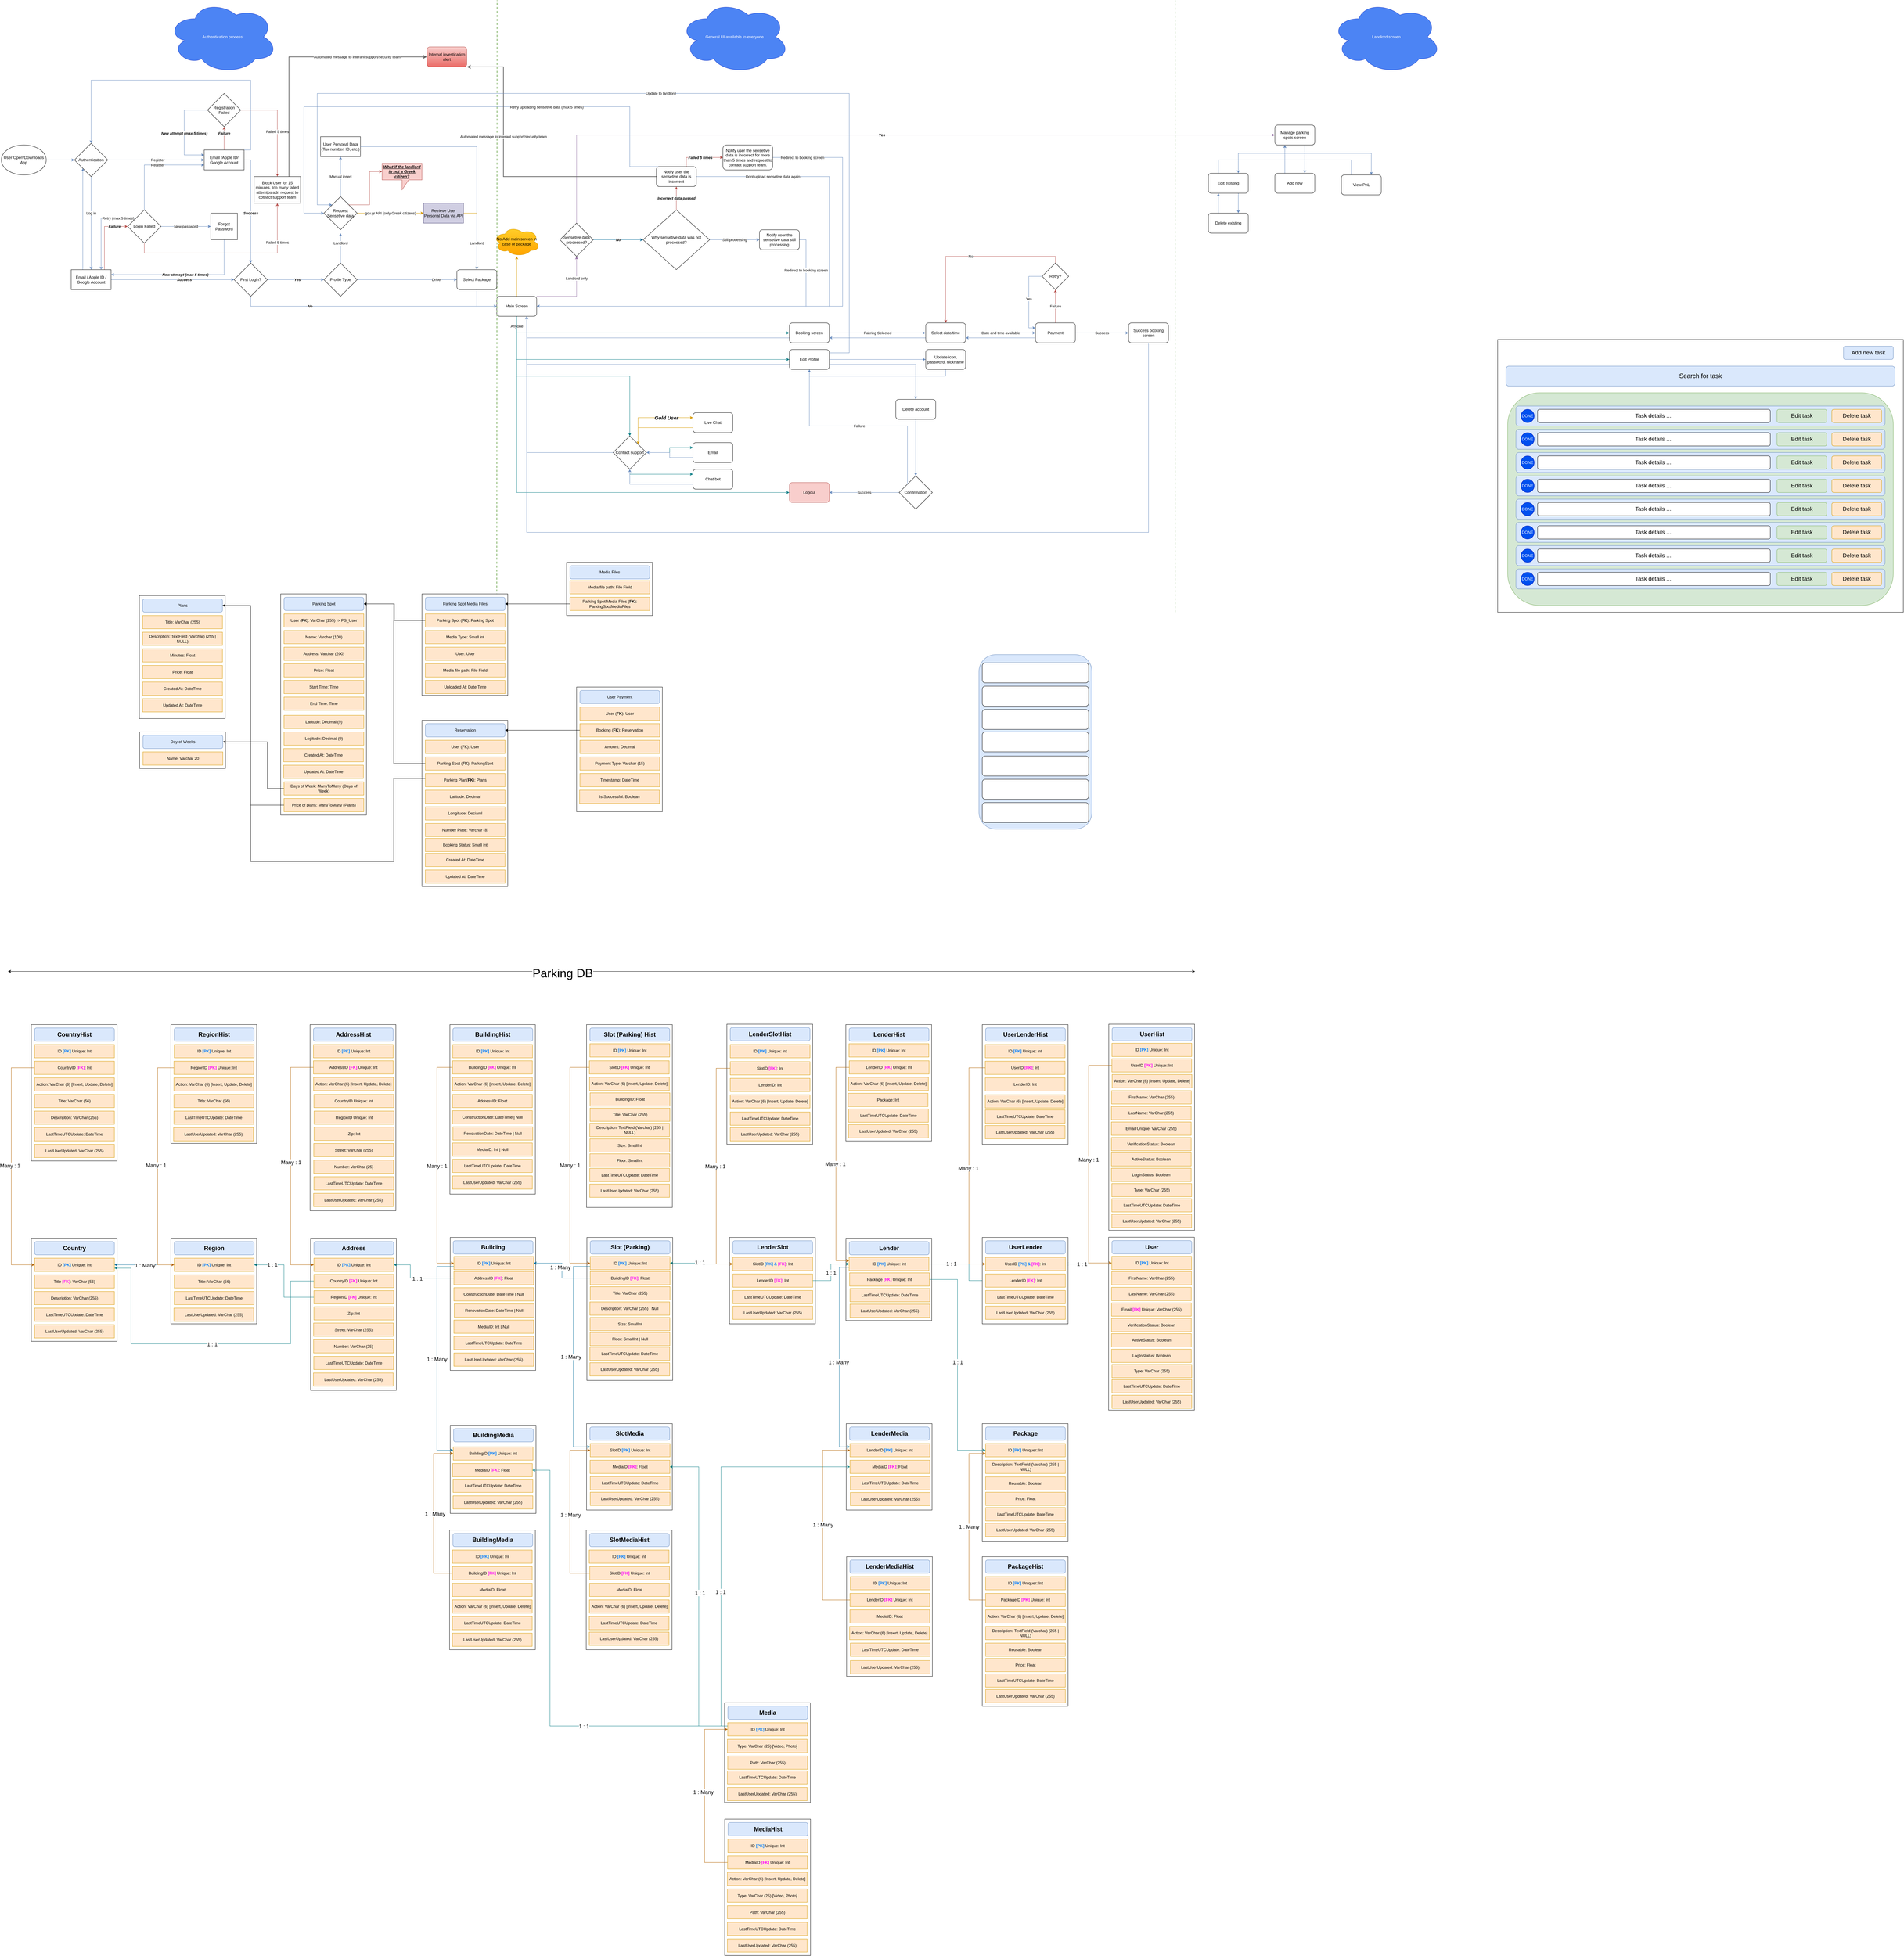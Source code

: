 <mxfile version="23.1.6" type="github">
  <diagram name="Page-1" id="9bJNxkyMOJ93Q6BxH3WJ">
    <mxGraphModel dx="2406" dy="1200" grid="1" gridSize="10" guides="1" tooltips="1" connect="1" arrows="1" fold="1" page="1" pageScale="1" pageWidth="850" pageHeight="1100" math="0" shadow="0">
      <root>
        <mxCell id="0" />
        <mxCell id="1" parent="0" />
        <mxCell id="6mcMAS29XMhxtGxJj1oq-6" value="" style="edgeStyle=orthogonalEdgeStyle;rounded=0;orthogonalLoop=1;jettySize=auto;html=1;fillColor=#dae8fc;strokeColor=#6c8ebf;" parent="1" source="6mcMAS29XMhxtGxJj1oq-1" target="6mcMAS29XMhxtGxJj1oq-5" edge="1">
          <mxGeometry relative="1" as="geometry" />
        </mxCell>
        <mxCell id="6mcMAS29XMhxtGxJj1oq-1" value="User Open/Downloads App" style="ellipse;whiteSpace=wrap;html=1;" parent="1" vertex="1">
          <mxGeometry x="10" y="435" width="135" height="90" as="geometry" />
        </mxCell>
        <mxCell id="6mcMAS29XMhxtGxJj1oq-61" value="Landlord only" style="edgeStyle=orthogonalEdgeStyle;rounded=0;orthogonalLoop=1;jettySize=auto;html=1;exitX=1;exitY=0;exitDx=0;exitDy=0;entryX=0.5;entryY=1;entryDx=0;entryDy=0;fillColor=#e1d5e7;strokeColor=#9673a6;" parent="1" source="6mcMAS29XMhxtGxJj1oq-3" target="6mcMAS29XMhxtGxJj1oq-62" edge="1">
          <mxGeometry x="0.451" relative="1" as="geometry">
            <Array as="points">
              <mxPoint x="1740" y="890" />
            </Array>
            <mxPoint as="offset" />
          </mxGeometry>
        </mxCell>
        <mxCell id="6mcMAS29XMhxtGxJj1oq-93" style="edgeStyle=orthogonalEdgeStyle;rounded=0;orthogonalLoop=1;jettySize=auto;html=1;exitX=0.5;exitY=1;exitDx=0;exitDy=0;entryX=0;entryY=0.5;entryDx=0;entryDy=0;fillColor=#b0e3e6;strokeColor=#0e8088;" parent="1" source="6mcMAS29XMhxtGxJj1oq-3" target="6mcMAS29XMhxtGxJj1oq-91" edge="1">
          <mxGeometry relative="1" as="geometry" />
        </mxCell>
        <mxCell id="6mcMAS29XMhxtGxJj1oq-94" style="edgeStyle=orthogonalEdgeStyle;rounded=0;orthogonalLoop=1;jettySize=auto;html=1;exitX=0.5;exitY=1;exitDx=0;exitDy=0;entryX=0;entryY=0.5;entryDx=0;entryDy=0;fillColor=#b0e3e6;strokeColor=#0e8088;" parent="1" source="6mcMAS29XMhxtGxJj1oq-3" target="6mcMAS29XMhxtGxJj1oq-90" edge="1">
          <mxGeometry relative="1" as="geometry" />
        </mxCell>
        <mxCell id="6mcMAS29XMhxtGxJj1oq-95" value="Anyone" style="edgeStyle=orthogonalEdgeStyle;rounded=0;orthogonalLoop=1;jettySize=auto;html=1;exitX=0.5;exitY=1;exitDx=0;exitDy=0;entryX=0;entryY=0.5;entryDx=0;entryDy=0;fillColor=#b0e3e6;strokeColor=#0e8088;" parent="1" source="6mcMAS29XMhxtGxJj1oq-3" target="6mcMAS29XMhxtGxJj1oq-92" edge="1">
          <mxGeometry x="-0.956" relative="1" as="geometry">
            <mxPoint as="offset" />
          </mxGeometry>
        </mxCell>
        <mxCell id="6mcMAS29XMhxtGxJj1oq-131" style="edgeStyle=orthogonalEdgeStyle;rounded=0;orthogonalLoop=1;jettySize=auto;html=1;exitX=0.5;exitY=1;exitDx=0;exitDy=0;entryX=0.5;entryY=0;entryDx=0;entryDy=0;fillColor=#b0e3e6;strokeColor=#0e8088;" parent="1" source="6mcMAS29XMhxtGxJj1oq-3" target="6mcMAS29XMhxtGxJj1oq-133" edge="1">
          <mxGeometry relative="1" as="geometry">
            <mxPoint x="2240" y="1335" as="targetPoint" />
          </mxGeometry>
        </mxCell>
        <mxCell id="6mcMAS29XMhxtGxJj1oq-153" value="" style="edgeStyle=orthogonalEdgeStyle;rounded=0;orthogonalLoop=1;jettySize=auto;html=1;fillColor=#ffcd28;gradientColor=#ffa500;strokeColor=#d79b00;" parent="1" source="6mcMAS29XMhxtGxJj1oq-3" target="6mcMAS29XMhxtGxJj1oq-152" edge="1">
          <mxGeometry relative="1" as="geometry" />
        </mxCell>
        <mxCell id="6mcMAS29XMhxtGxJj1oq-3" value="Main Screen" style="rounded=1;whiteSpace=wrap;html=1;" parent="1" vertex="1">
          <mxGeometry x="1500" y="890" width="120" height="60" as="geometry" />
        </mxCell>
        <mxCell id="6mcMAS29XMhxtGxJj1oq-8" value="Register" style="edgeStyle=orthogonalEdgeStyle;rounded=0;orthogonalLoop=1;jettySize=auto;html=1;fillColor=#dae8fc;strokeColor=#6c8ebf;" parent="1" source="6mcMAS29XMhxtGxJj1oq-5" target="6mcMAS29XMhxtGxJj1oq-7" edge="1">
          <mxGeometry x="0.035" relative="1" as="geometry">
            <mxPoint as="offset" />
          </mxGeometry>
        </mxCell>
        <mxCell id="6mcMAS29XMhxtGxJj1oq-10" value="Log in" style="edgeStyle=orthogonalEdgeStyle;rounded=0;orthogonalLoop=1;jettySize=auto;html=1;fillColor=#dae8fc;strokeColor=#6c8ebf;" parent="1" source="6mcMAS29XMhxtGxJj1oq-5" target="6mcMAS29XMhxtGxJj1oq-9" edge="1">
          <mxGeometry x="-0.214" relative="1" as="geometry">
            <mxPoint as="offset" />
          </mxGeometry>
        </mxCell>
        <mxCell id="6mcMAS29XMhxtGxJj1oq-5" value="Authentication" style="rhombus;whiteSpace=wrap;html=1;" parent="1" vertex="1">
          <mxGeometry x="230" y="430" width="100" height="100" as="geometry" />
        </mxCell>
        <mxCell id="6mcMAS29XMhxtGxJj1oq-19" value="Failure" style="edgeStyle=orthogonalEdgeStyle;rounded=0;orthogonalLoop=1;jettySize=auto;html=1;fillColor=#f8cecc;strokeColor=#b85450;fontStyle=3" parent="1" source="6mcMAS29XMhxtGxJj1oq-7" target="6mcMAS29XMhxtGxJj1oq-18" edge="1">
          <mxGeometry x="0.429" relative="1" as="geometry">
            <Array as="points">
              <mxPoint x="680" y="400" />
              <mxPoint x="680" y="400" />
            </Array>
            <mxPoint as="offset" />
          </mxGeometry>
        </mxCell>
        <mxCell id="6mcMAS29XMhxtGxJj1oq-35" value="Success" style="edgeStyle=orthogonalEdgeStyle;rounded=0;orthogonalLoop=1;jettySize=auto;html=1;exitX=1;exitY=0.5;exitDx=0;exitDy=0;entryX=0.5;entryY=0;entryDx=0;entryDy=0;fillColor=#dae8fc;strokeColor=#6c8ebf;fontStyle=3" parent="1" source="6mcMAS29XMhxtGxJj1oq-7" target="6mcMAS29XMhxtGxJj1oq-34" edge="1">
          <mxGeometry x="0.091" relative="1" as="geometry">
            <mxPoint as="offset" />
          </mxGeometry>
        </mxCell>
        <mxCell id="6mcMAS29XMhxtGxJj1oq-109" style="edgeStyle=orthogonalEdgeStyle;rounded=0;orthogonalLoop=1;jettySize=auto;html=1;exitX=0;exitY=0;exitDx=0;exitDy=0;entryX=0.5;entryY=0;entryDx=0;entryDy=0;fillColor=#dae8fc;strokeColor=#6c8ebf;" parent="1" source="6mcMAS29XMhxtGxJj1oq-7" target="6mcMAS29XMhxtGxJj1oq-5" edge="1">
          <mxGeometry relative="1" as="geometry">
            <Array as="points">
              <mxPoint x="760" y="450" />
              <mxPoint x="760" y="240" />
              <mxPoint x="280" y="240" />
            </Array>
          </mxGeometry>
        </mxCell>
        <mxCell id="6mcMAS29XMhxtGxJj1oq-7" value="Email /Apple ID/ Google Account" style="whiteSpace=wrap;html=1;" parent="1" vertex="1">
          <mxGeometry x="620" y="450" width="120" height="60" as="geometry" />
        </mxCell>
        <mxCell id="6mcMAS29XMhxtGxJj1oq-20" value="Failure" style="edgeStyle=orthogonalEdgeStyle;rounded=0;orthogonalLoop=1;jettySize=auto;html=1;exitX=0.75;exitY=0;exitDx=0;exitDy=0;entryX=0;entryY=0.5;entryDx=0;entryDy=0;fillColor=#f8cecc;strokeColor=#b85450;fontStyle=3" parent="1" source="6mcMAS29XMhxtGxJj1oq-9" target="6mcMAS29XMhxtGxJj1oq-17" edge="1">
          <mxGeometry x="0.619" relative="1" as="geometry">
            <Array as="points">
              <mxPoint x="320" y="810" />
              <mxPoint x="320" y="680" />
            </Array>
            <mxPoint as="offset" />
          </mxGeometry>
        </mxCell>
        <mxCell id="6mcMAS29XMhxtGxJj1oq-36" value="Success" style="edgeStyle=orthogonalEdgeStyle;rounded=0;orthogonalLoop=1;jettySize=auto;html=1;exitX=1;exitY=0.5;exitDx=0;exitDy=0;entryX=0;entryY=0.5;entryDx=0;entryDy=0;fillColor=#dae8fc;strokeColor=#6c8ebf;fontStyle=3" parent="1" source="6mcMAS29XMhxtGxJj1oq-9" target="6mcMAS29XMhxtGxJj1oq-34" edge="1">
          <mxGeometry x="0.189" relative="1" as="geometry">
            <mxPoint as="offset" />
          </mxGeometry>
        </mxCell>
        <mxCell id="6mcMAS29XMhxtGxJj1oq-110" style="edgeStyle=orthogonalEdgeStyle;rounded=0;orthogonalLoop=1;jettySize=auto;html=1;exitX=0;exitY=0;exitDx=0;exitDy=0;entryX=0;entryY=1;entryDx=0;entryDy=0;fillColor=#dae8fc;strokeColor=#6c8ebf;" parent="1" source="6mcMAS29XMhxtGxJj1oq-9" target="6mcMAS29XMhxtGxJj1oq-5" edge="1">
          <mxGeometry relative="1" as="geometry">
            <Array as="points">
              <mxPoint x="255" y="810" />
            </Array>
          </mxGeometry>
        </mxCell>
        <mxCell id="6mcMAS29XMhxtGxJj1oq-9" value="Email / Apple ID / Google Account" style="whiteSpace=wrap;html=1;" parent="1" vertex="1">
          <mxGeometry x="220" y="810" width="120" height="60" as="geometry" />
        </mxCell>
        <mxCell id="6mcMAS29XMhxtGxJj1oq-24" value="New attmept (max 5 times)" style="edgeStyle=orthogonalEdgeStyle;rounded=0;orthogonalLoop=1;jettySize=auto;html=1;exitX=0.5;exitY=1;exitDx=0;exitDy=0;entryX=1;entryY=0.25;entryDx=0;entryDy=0;fillColor=#dae8fc;strokeColor=#6c8ebf;fontStyle=3" parent="1" source="6mcMAS29XMhxtGxJj1oq-13" target="6mcMAS29XMhxtGxJj1oq-9" edge="1">
          <mxGeometry relative="1" as="geometry" />
        </mxCell>
        <mxCell id="6mcMAS29XMhxtGxJj1oq-13" value="Forgot Password" style="whiteSpace=wrap;html=1;aspect=fixed;" parent="1" vertex="1">
          <mxGeometry x="640" y="640" width="80" height="80" as="geometry" />
        </mxCell>
        <mxCell id="6mcMAS29XMhxtGxJj1oq-21" value="New password" style="edgeStyle=orthogonalEdgeStyle;rounded=0;orthogonalLoop=1;jettySize=auto;html=1;fillColor=#dae8fc;strokeColor=#6c8ebf;" parent="1" source="6mcMAS29XMhxtGxJj1oq-17" target="6mcMAS29XMhxtGxJj1oq-13" edge="1">
          <mxGeometry relative="1" as="geometry" />
        </mxCell>
        <mxCell id="6mcMAS29XMhxtGxJj1oq-28" value="Failed 5 times" style="edgeStyle=orthogonalEdgeStyle;rounded=0;orthogonalLoop=1;jettySize=auto;html=1;exitX=0.5;exitY=1;exitDx=0;exitDy=0;fillColor=#f8cecc;strokeColor=#b85450;entryX=0.5;entryY=1;entryDx=0;entryDy=0;" parent="1" source="6mcMAS29XMhxtGxJj1oq-17" target="6mcMAS29XMhxtGxJj1oq-27" edge="1">
          <mxGeometry x="0.593" relative="1" as="geometry">
            <Array as="points">
              <mxPoint x="440" y="760" />
              <mxPoint x="840" y="760" />
            </Array>
            <mxPoint as="offset" />
          </mxGeometry>
        </mxCell>
        <mxCell id="6mcMAS29XMhxtGxJj1oq-30" value="Register" style="edgeStyle=orthogonalEdgeStyle;rounded=0;orthogonalLoop=1;jettySize=auto;html=1;exitX=0.5;exitY=0;exitDx=0;exitDy=0;entryX=0;entryY=0.75;entryDx=0;entryDy=0;fillColor=#dae8fc;strokeColor=#6c8ebf;" parent="1" source="6mcMAS29XMhxtGxJj1oq-17" target="6mcMAS29XMhxtGxJj1oq-7" edge="1">
          <mxGeometry x="0.111" relative="1" as="geometry">
            <mxPoint as="offset" />
          </mxGeometry>
        </mxCell>
        <mxCell id="6mcMAS29XMhxtGxJj1oq-111" value="Retry (max 5 times)" style="edgeStyle=orthogonalEdgeStyle;rounded=0;orthogonalLoop=1;jettySize=auto;html=1;exitX=0;exitY=0;exitDx=0;exitDy=0;entryX=0.75;entryY=0;entryDx=0;entryDy=0;fillColor=#dae8fc;strokeColor=#6c8ebf;" parent="1" source="6mcMAS29XMhxtGxJj1oq-17" target="6mcMAS29XMhxtGxJj1oq-9" edge="1">
          <mxGeometry x="-0.577" relative="1" as="geometry">
            <mxPoint x="1" as="offset" />
          </mxGeometry>
        </mxCell>
        <mxCell id="6mcMAS29XMhxtGxJj1oq-17" value="Login Failed" style="rhombus;whiteSpace=wrap;html=1;" parent="1" vertex="1">
          <mxGeometry x="390" y="630" width="100" height="100" as="geometry" />
        </mxCell>
        <mxCell id="6mcMAS29XMhxtGxJj1oq-26" value="New attempt (max 5 times)" style="edgeStyle=orthogonalEdgeStyle;rounded=0;orthogonalLoop=1;jettySize=auto;html=1;exitX=0;exitY=0.5;exitDx=0;exitDy=0;entryX=0;entryY=0.25;entryDx=0;entryDy=0;fillColor=#dae8fc;strokeColor=#6c8ebf;fontStyle=3" parent="1" source="6mcMAS29XMhxtGxJj1oq-18" target="6mcMAS29XMhxtGxJj1oq-7" edge="1">
          <mxGeometry x="0.057" relative="1" as="geometry">
            <Array as="points">
              <mxPoint x="560" y="330" />
              <mxPoint x="560" y="465" />
            </Array>
            <mxPoint as="offset" />
          </mxGeometry>
        </mxCell>
        <mxCell id="6mcMAS29XMhxtGxJj1oq-29" value="Failed 5 times" style="edgeStyle=orthogonalEdgeStyle;rounded=0;orthogonalLoop=1;jettySize=auto;html=1;exitX=1;exitY=0.5;exitDx=0;exitDy=0;fillColor=#f8cecc;strokeColor=#b85450;" parent="1" source="6mcMAS29XMhxtGxJj1oq-18" target="6mcMAS29XMhxtGxJj1oq-27" edge="1">
          <mxGeometry x="0.125" relative="1" as="geometry">
            <mxPoint as="offset" />
          </mxGeometry>
        </mxCell>
        <mxCell id="6mcMAS29XMhxtGxJj1oq-18" value="Registration Failed" style="rhombus;whiteSpace=wrap;html=1;" parent="1" vertex="1">
          <mxGeometry x="630" y="280" width="100" height="100" as="geometry" />
        </mxCell>
        <mxCell id="6mcMAS29XMhxtGxJj1oq-87" value="Automated message to interanl support/security team" style="edgeStyle=orthogonalEdgeStyle;rounded=0;orthogonalLoop=1;jettySize=auto;html=1;exitX=0.75;exitY=0;exitDx=0;exitDy=0;entryX=0;entryY=0.5;entryDx=0;entryDy=0;strokeWidth=2;fillColor=#f5f5f5;gradientColor=#b3b3b3;strokeColor=#666666;" parent="1" source="6mcMAS29XMhxtGxJj1oq-27" target="6mcMAS29XMhxtGxJj1oq-85" edge="1">
          <mxGeometry x="0.458" relative="1" as="geometry">
            <mxPoint as="offset" />
          </mxGeometry>
        </mxCell>
        <mxCell id="6mcMAS29XMhxtGxJj1oq-27" value="Block User for 15 minutes, too many failed attemtps adn request to cotnact support team" style="rounded=0;whiteSpace=wrap;html=1;" parent="1" vertex="1">
          <mxGeometry x="770" y="530" width="140" height="80" as="geometry" />
        </mxCell>
        <mxCell id="6mcMAS29XMhxtGxJj1oq-37" value="Yes" style="edgeStyle=orthogonalEdgeStyle;rounded=0;orthogonalLoop=1;jettySize=auto;html=1;exitX=1;exitY=0.5;exitDx=0;exitDy=0;entryX=0;entryY=0.5;entryDx=0;entryDy=0;fontStyle=3;fillColor=#dae8fc;strokeColor=#6c8ebf;" parent="1" source="6mcMAS29XMhxtGxJj1oq-34" target="6mcMAS29XMhxtGxJj1oq-43" edge="1">
          <mxGeometry x="0.056" relative="1" as="geometry">
            <mxPoint x="980" y="840" as="targetPoint" />
            <mxPoint as="offset" />
          </mxGeometry>
        </mxCell>
        <mxCell id="6mcMAS29XMhxtGxJj1oq-38" value="No" style="edgeStyle=orthogonalEdgeStyle;rounded=0;orthogonalLoop=1;jettySize=auto;html=1;exitX=0.5;exitY=1;exitDx=0;exitDy=0;entryX=0;entryY=0.5;entryDx=0;entryDy=0;fontStyle=3;fillColor=#dae8fc;strokeColor=#6c8ebf;" parent="1" source="6mcMAS29XMhxtGxJj1oq-34" target="6mcMAS29XMhxtGxJj1oq-3" edge="1">
          <mxGeometry x="-0.46" relative="1" as="geometry">
            <mxPoint as="offset" />
          </mxGeometry>
        </mxCell>
        <mxCell id="6mcMAS29XMhxtGxJj1oq-34" value="First Login?" style="rhombus;whiteSpace=wrap;html=1;" parent="1" vertex="1">
          <mxGeometry x="710" y="790" width="100" height="100" as="geometry" />
        </mxCell>
        <mxCell id="6mcMAS29XMhxtGxJj1oq-40" value="" style="endArrow=none;html=1;rounded=0;strokeWidth=2;dashed=1;fillColor=#d5e8d4;strokeColor=#82b366;" parent="1" edge="1">
          <mxGeometry width="50" height="50" relative="1" as="geometry">
            <mxPoint x="1500" y="1850" as="sourcePoint" />
            <mxPoint x="1501" as="targetPoint" />
          </mxGeometry>
        </mxCell>
        <mxCell id="6mcMAS29XMhxtGxJj1oq-45" value="Driver" style="edgeStyle=orthogonalEdgeStyle;rounded=0;orthogonalLoop=1;jettySize=auto;html=1;exitX=1;exitY=0.5;exitDx=0;exitDy=0;entryX=0;entryY=0.5;entryDx=0;entryDy=0;fillColor=#dae8fc;strokeColor=#6c8ebf;" parent="1" source="6mcMAS29XMhxtGxJj1oq-43" target="6mcMAS29XMhxtGxJj1oq-148" edge="1">
          <mxGeometry x="0.591" relative="1" as="geometry">
            <mxPoint x="1180" y="840" as="targetPoint" />
            <mxPoint as="offset" />
          </mxGeometry>
        </mxCell>
        <mxCell id="6mcMAS29XMhxtGxJj1oq-47" value="Landlord" style="edgeStyle=orthogonalEdgeStyle;rounded=0;orthogonalLoop=1;jettySize=auto;html=1;fillColor=#dae8fc;strokeColor=#6c8ebf;" parent="1" edge="1">
          <mxGeometry x="0.333" relative="1" as="geometry">
            <mxPoint x="1030" y="790" as="sourcePoint" />
            <mxPoint x="1030" y="700" as="targetPoint" />
            <Array as="points">
              <mxPoint x="1030" y="720" />
              <mxPoint x="1030" y="720" />
            </Array>
            <mxPoint as="offset" />
          </mxGeometry>
        </mxCell>
        <mxCell id="6mcMAS29XMhxtGxJj1oq-43" value="Profile Type" style="rhombus;whiteSpace=wrap;html=1;" parent="1" vertex="1">
          <mxGeometry x="980" y="790" width="100" height="100" as="geometry" />
        </mxCell>
        <mxCell id="6mcMAS29XMhxtGxJj1oq-44" value="User Personal Data (Tax number, ID, etc.)" style="rounded=0;whiteSpace=wrap;html=1;" parent="1" vertex="1">
          <mxGeometry x="970" y="410" width="120" height="60" as="geometry" />
        </mxCell>
        <mxCell id="6mcMAS29XMhxtGxJj1oq-49" value="Manual insert" style="edgeStyle=orthogonalEdgeStyle;rounded=0;orthogonalLoop=1;jettySize=auto;html=1;fillColor=#dae8fc;strokeColor=#6c8ebf;" parent="1" source="6mcMAS29XMhxtGxJj1oq-48" target="6mcMAS29XMhxtGxJj1oq-44" edge="1">
          <mxGeometry relative="1" as="geometry" />
        </mxCell>
        <mxCell id="6mcMAS29XMhxtGxJj1oq-51" value="gov.gr API (only Greek citizens)" style="edgeStyle=orthogonalEdgeStyle;rounded=0;orthogonalLoop=1;jettySize=auto;html=1;fillColor=#ffe6cc;strokeColor=#d79b00;" parent="1" source="6mcMAS29XMhxtGxJj1oq-48" target="6mcMAS29XMhxtGxJj1oq-50" edge="1">
          <mxGeometry relative="1" as="geometry" />
        </mxCell>
        <mxCell id="6mcMAS29XMhxtGxJj1oq-48" value="Request Sensetive data" style="rhombus;whiteSpace=wrap;html=1;" parent="1" vertex="1">
          <mxGeometry x="980" y="590" width="100" height="100" as="geometry" />
        </mxCell>
        <mxCell id="6mcMAS29XMhxtGxJj1oq-52" value="Landlord" style="edgeStyle=orthogonalEdgeStyle;rounded=0;orthogonalLoop=1;jettySize=auto;html=1;exitX=1;exitY=0.5;exitDx=0;exitDy=0;entryX=0.5;entryY=0;entryDx=0;entryDy=0;fillColor=#ffe6cc;strokeColor=#d79b00;" parent="1" source="6mcMAS29XMhxtGxJj1oq-50" target="6mcMAS29XMhxtGxJj1oq-148" edge="1">
          <mxGeometry x="0.238" relative="1" as="geometry">
            <mxPoint as="offset" />
          </mxGeometry>
        </mxCell>
        <mxCell id="6mcMAS29XMhxtGxJj1oq-53" value="Landlord" style="edgeStyle=orthogonalEdgeStyle;rounded=0;orthogonalLoop=1;jettySize=auto;html=1;exitX=1;exitY=0.5;exitDx=0;exitDy=0;fillColor=#dae8fc;strokeColor=#6c8ebf;entryX=0.5;entryY=0;entryDx=0;entryDy=0;" parent="1" source="6mcMAS29XMhxtGxJj1oq-44" target="6mcMAS29XMhxtGxJj1oq-148" edge="1">
          <mxGeometry x="0.778" relative="1" as="geometry">
            <mxPoint x="1460" y="890" as="targetPoint" />
            <Array as="points">
              <mxPoint x="1440" y="440" />
            </Array>
            <mxPoint as="offset" />
          </mxGeometry>
        </mxCell>
        <mxCell id="6mcMAS29XMhxtGxJj1oq-54" value="Authentication process" style="ellipse;shape=cloud;whiteSpace=wrap;html=1;fillColor=#0050ef;strokeColor=#001DBC;fontColor=#ffffff;gradientColor=none;opacity=70;" parent="1" vertex="1">
          <mxGeometry x="510" width="330" height="220" as="geometry" />
        </mxCell>
        <mxCell id="6mcMAS29XMhxtGxJj1oq-55" value="General UI available to everyone" style="ellipse;shape=cloud;whiteSpace=wrap;html=1;fillColor=#0050ef;strokeColor=#001DBC;fontColor=#ffffff;gradientColor=none;opacity=70;" parent="1" vertex="1">
          <mxGeometry x="2050" width="330" height="220" as="geometry" />
        </mxCell>
        <mxCell id="6mcMAS29XMhxtGxJj1oq-56" value="What if the landlord in not a Greek citizen?" style="shape=callout;whiteSpace=wrap;html=1;perimeter=calloutPerimeter;fillColor=#f8cecc;strokeColor=#b85450;fontStyle=7" parent="1" vertex="1">
          <mxGeometry x="1155" y="490" width="120" height="80" as="geometry" />
        </mxCell>
        <mxCell id="6mcMAS29XMhxtGxJj1oq-57" style="edgeStyle=orthogonalEdgeStyle;rounded=0;orthogonalLoop=1;jettySize=auto;html=1;exitX=1;exitY=0;exitDx=0;exitDy=0;entryX=0;entryY=0;entryDx=0;entryDy=25;entryPerimeter=0;fillColor=#f8cecc;strokeColor=#b85450;" parent="1" source="6mcMAS29XMhxtGxJj1oq-48" target="6mcMAS29XMhxtGxJj1oq-56" edge="1">
          <mxGeometry relative="1" as="geometry" />
        </mxCell>
        <mxCell id="6mcMAS29XMhxtGxJj1oq-173" style="edgeStyle=orthogonalEdgeStyle;rounded=0;orthogonalLoop=1;jettySize=auto;html=1;exitX=0.75;exitY=1;exitDx=0;exitDy=0;entryX=0.75;entryY=0;entryDx=0;entryDy=0;fillColor=#dae8fc;strokeColor=#6c8ebf;" parent="1" source="6mcMAS29XMhxtGxJj1oq-58" target="6mcMAS29XMhxtGxJj1oq-155" edge="1">
          <mxGeometry relative="1" as="geometry">
            <Array as="points">
              <mxPoint x="3930" y="460" />
              <mxPoint x="4130" y="460" />
            </Array>
          </mxGeometry>
        </mxCell>
        <mxCell id="6mcMAS29XMhxtGxJj1oq-175" style="edgeStyle=orthogonalEdgeStyle;rounded=0;orthogonalLoop=1;jettySize=auto;html=1;exitX=0.75;exitY=1;exitDx=0;exitDy=0;entryX=0.75;entryY=0;entryDx=0;entryDy=0;fillColor=#dae8fc;strokeColor=#6c8ebf;" parent="1" source="6mcMAS29XMhxtGxJj1oq-58" target="6mcMAS29XMhxtGxJj1oq-158" edge="1">
          <mxGeometry relative="1" as="geometry" />
        </mxCell>
        <mxCell id="6mcMAS29XMhxtGxJj1oq-177" style="edgeStyle=orthogonalEdgeStyle;rounded=0;orthogonalLoop=1;jettySize=auto;html=1;exitX=0.75;exitY=1;exitDx=0;exitDy=0;entryX=0.75;entryY=0;entryDx=0;entryDy=0;fillColor=#dae8fc;strokeColor=#6c8ebf;" parent="1" source="6mcMAS29XMhxtGxJj1oq-58" target="6mcMAS29XMhxtGxJj1oq-157" edge="1">
          <mxGeometry relative="1" as="geometry">
            <Array as="points">
              <mxPoint x="3930" y="460" />
              <mxPoint x="3730" y="460" />
            </Array>
          </mxGeometry>
        </mxCell>
        <mxCell id="6mcMAS29XMhxtGxJj1oq-58" value="Manage parking spots screen" style="rounded=1;whiteSpace=wrap;html=1;" parent="1" vertex="1">
          <mxGeometry x="3840" y="375" width="120" height="60" as="geometry" />
        </mxCell>
        <mxCell id="6mcMAS29XMhxtGxJj1oq-63" value="Yes" style="edgeStyle=orthogonalEdgeStyle;rounded=0;orthogonalLoop=1;jettySize=auto;html=1;entryX=0;entryY=0.5;entryDx=0;entryDy=0;fontStyle=3;fillColor=#e1d5e7;strokeColor=#9673a6;exitX=0.5;exitY=0;exitDx=0;exitDy=0;" parent="1" source="6mcMAS29XMhxtGxJj1oq-62" target="6mcMAS29XMhxtGxJj1oq-58" edge="1">
          <mxGeometry relative="1" as="geometry" />
        </mxCell>
        <mxCell id="6mcMAS29XMhxtGxJj1oq-64" value="No" style="edgeStyle=orthogonalEdgeStyle;rounded=0;orthogonalLoop=1;jettySize=auto;html=1;exitX=1;exitY=0.5;exitDx=0;exitDy=0;entryX=0;entryY=0.5;entryDx=0;entryDy=0;fontStyle=3;fillColor=#b1ddf0;strokeColor=#10739e;" parent="1" source="6mcMAS29XMhxtGxJj1oq-62" target="6mcMAS29XMhxtGxJj1oq-68" edge="1">
          <mxGeometry relative="1" as="geometry">
            <mxPoint x="1950.0" y="720.18" as="targetPoint" />
          </mxGeometry>
        </mxCell>
        <mxCell id="6mcMAS29XMhxtGxJj1oq-62" value="Sensetive data processed?" style="rhombus;whiteSpace=wrap;html=1;" parent="1" vertex="1">
          <mxGeometry x="1690" y="670" width="100" height="100" as="geometry" />
        </mxCell>
        <mxCell id="6mcMAS29XMhxtGxJj1oq-80" value="Redirect to booking screen" style="edgeStyle=orthogonalEdgeStyle;rounded=0;orthogonalLoop=1;jettySize=auto;html=1;exitX=1;exitY=0.5;exitDx=0;exitDy=0;fillColor=#dae8fc;strokeColor=#6c8ebf;" parent="1" source="6mcMAS29XMhxtGxJj1oq-66" edge="1">
          <mxGeometry x="-0.783" relative="1" as="geometry">
            <mxPoint x="1620" y="920" as="targetPoint" />
            <Array as="points">
              <mxPoint x="2430" y="720" />
              <mxPoint x="2430" y="920" />
              <mxPoint x="1620" y="920" />
            </Array>
            <mxPoint as="offset" />
          </mxGeometry>
        </mxCell>
        <mxCell id="6mcMAS29XMhxtGxJj1oq-66" value="Notify user the sensetive data still processing" style="rounded=1;whiteSpace=wrap;html=1;" parent="1" vertex="1">
          <mxGeometry x="2290" y="690" width="120" height="60" as="geometry" />
        </mxCell>
        <mxCell id="6mcMAS29XMhxtGxJj1oq-69" value="Still processing" style="edgeStyle=orthogonalEdgeStyle;rounded=0;orthogonalLoop=1;jettySize=auto;html=1;exitX=1;exitY=0.5;exitDx=0;exitDy=0;entryX=0;entryY=0.5;entryDx=0;entryDy=0;fillColor=#dae8fc;strokeColor=#6c8ebf;" parent="1" source="6mcMAS29XMhxtGxJj1oq-68" target="6mcMAS29XMhxtGxJj1oq-66" edge="1">
          <mxGeometry relative="1" as="geometry" />
        </mxCell>
        <mxCell id="6mcMAS29XMhxtGxJj1oq-71" value="Incorrect data passed" style="edgeStyle=orthogonalEdgeStyle;rounded=0;orthogonalLoop=1;jettySize=auto;html=1;fontStyle=3;fillColor=#f8cecc;strokeColor=#b85450;" parent="1" source="6mcMAS29XMhxtGxJj1oq-68" target="6mcMAS29XMhxtGxJj1oq-70" edge="1">
          <mxGeometry relative="1" as="geometry" />
        </mxCell>
        <mxCell id="6mcMAS29XMhxtGxJj1oq-68" value="Why sensetive data was not processed?" style="rhombus;whiteSpace=wrap;html=1;" parent="1" vertex="1">
          <mxGeometry x="1940" y="630" width="200" height="180" as="geometry" />
        </mxCell>
        <mxCell id="6mcMAS29XMhxtGxJj1oq-73" style="edgeStyle=orthogonalEdgeStyle;rounded=0;orthogonalLoop=1;jettySize=auto;html=1;exitX=0.5;exitY=0;exitDx=0;exitDy=0;entryX=0;entryY=0.5;entryDx=0;entryDy=0;fontStyle=3;fillColor=#dae8fc;strokeColor=#6c8ebf;" parent="1" source="6mcMAS29XMhxtGxJj1oq-70" target="6mcMAS29XMhxtGxJj1oq-48" edge="1">
          <mxGeometry relative="1" as="geometry">
            <Array as="points">
              <mxPoint x="1900" y="320" />
              <mxPoint x="920" y="320" />
              <mxPoint x="920" y="640" />
            </Array>
          </mxGeometry>
        </mxCell>
        <mxCell id="6mcMAS29XMhxtGxJj1oq-74" value="Retry uploading sensetive data (max 5 times)" style="edgeLabel;html=1;align=center;verticalAlign=middle;resizable=0;points=[];" parent="6mcMAS29XMhxtGxJj1oq-73" vertex="1" connectable="0">
          <mxGeometry x="-0.149" y="1" relative="1" as="geometry">
            <mxPoint x="145" as="offset" />
          </mxGeometry>
        </mxCell>
        <mxCell id="6mcMAS29XMhxtGxJj1oq-76" value="Failed 5 times" style="edgeStyle=orthogonalEdgeStyle;rounded=0;orthogonalLoop=1;jettySize=auto;html=1;exitX=0.75;exitY=0;exitDx=0;exitDy=0;entryX=0;entryY=0.5;entryDx=0;entryDy=0;fontStyle=3;fillColor=#f8cecc;strokeColor=#b85450;" parent="1" source="6mcMAS29XMhxtGxJj1oq-70" target="6mcMAS29XMhxtGxJj1oq-75" edge="1">
          <mxGeometry relative="1" as="geometry" />
        </mxCell>
        <mxCell id="6mcMAS29XMhxtGxJj1oq-81" style="edgeStyle=orthogonalEdgeStyle;rounded=0;orthogonalLoop=1;jettySize=auto;html=1;exitX=1;exitY=0.5;exitDx=0;exitDy=0;entryX=1;entryY=0.5;entryDx=0;entryDy=0;fillColor=#dae8fc;strokeColor=#6c8ebf;" parent="1" source="6mcMAS29XMhxtGxJj1oq-70" target="6mcMAS29XMhxtGxJj1oq-3" edge="1">
          <mxGeometry relative="1" as="geometry">
            <Array as="points">
              <mxPoint x="2500" y="530" />
              <mxPoint x="2500" y="920" />
            </Array>
          </mxGeometry>
        </mxCell>
        <mxCell id="6mcMAS29XMhxtGxJj1oq-82" value="Dont upload sensetive data again" style="edgeLabel;html=1;align=center;verticalAlign=middle;resizable=0;points=[];" parent="6mcMAS29XMhxtGxJj1oq-81" vertex="1" connectable="0">
          <mxGeometry x="-0.727" y="-5" relative="1" as="geometry">
            <mxPoint x="2" y="-5" as="offset" />
          </mxGeometry>
        </mxCell>
        <mxCell id="6mcMAS29XMhxtGxJj1oq-84" value="Automated message to interanl support/security team" style="edgeStyle=orthogonalEdgeStyle;rounded=0;orthogonalLoop=1;jettySize=auto;html=1;exitX=0;exitY=0.5;exitDx=0;exitDy=0;entryX=1;entryY=1;entryDx=0;entryDy=0;fillColor=#f5f5f5;gradientColor=#b3b3b3;strokeColor=#666666;strokeWidth=2;" parent="1" source="6mcMAS29XMhxtGxJj1oq-70" target="6mcMAS29XMhxtGxJj1oq-85" edge="1">
          <mxGeometry x="0.289" relative="1" as="geometry">
            <mxPoint x="1310" y="220" as="targetPoint" />
            <Array as="points">
              <mxPoint x="1520" y="530" />
              <mxPoint x="1520" y="200" />
            </Array>
            <mxPoint as="offset" />
          </mxGeometry>
        </mxCell>
        <mxCell id="6mcMAS29XMhxtGxJj1oq-70" value="Notify user the sensetive data is incorrect" style="rounded=1;whiteSpace=wrap;html=1;" parent="1" vertex="1">
          <mxGeometry x="1980" y="500" width="120" height="60" as="geometry" />
        </mxCell>
        <mxCell id="6mcMAS29XMhxtGxJj1oq-83" value="Redirect to booking screen" style="edgeStyle=orthogonalEdgeStyle;rounded=0;orthogonalLoop=1;jettySize=auto;html=1;exitX=1;exitY=0.5;exitDx=0;exitDy=0;fillColor=#dae8fc;strokeColor=#6c8ebf;" parent="1" source="6mcMAS29XMhxtGxJj1oq-75" edge="1">
          <mxGeometry x="-0.887" relative="1" as="geometry">
            <mxPoint x="1620" y="920" as="targetPoint" />
            <Array as="points">
              <mxPoint x="2540" y="473" />
              <mxPoint x="2540" y="920" />
              <mxPoint x="1620" y="920" />
            </Array>
            <mxPoint as="offset" />
          </mxGeometry>
        </mxCell>
        <mxCell id="6mcMAS29XMhxtGxJj1oq-75" value="Notify user the sensetive data is incorrect for more than 5 times and request to contact support team." style="rounded=1;whiteSpace=wrap;html=1;" parent="1" vertex="1">
          <mxGeometry x="2180" y="435" width="150" height="75" as="geometry" />
        </mxCell>
        <mxCell id="6mcMAS29XMhxtGxJj1oq-85" value="Internal investication alert" style="rounded=1;whiteSpace=wrap;html=1;fillColor=#f8cecc;gradientColor=#ea6b66;strokeColor=#b85450;" parent="1" vertex="1">
          <mxGeometry x="1290" y="140" width="120" height="60" as="geometry" />
        </mxCell>
        <mxCell id="6mcMAS29XMhxtGxJj1oq-88" value="" style="endArrow=none;html=1;rounded=0;strokeWidth=2;dashed=1;fillColor=#d5e8d4;strokeColor=#82b366;" parent="1" edge="1">
          <mxGeometry width="50" height="50" relative="1" as="geometry">
            <mxPoint x="3540" y="1840" as="sourcePoint" />
            <mxPoint x="3540" as="targetPoint" />
          </mxGeometry>
        </mxCell>
        <mxCell id="6mcMAS29XMhxtGxJj1oq-89" value="Landlord screen" style="ellipse;shape=cloud;whiteSpace=wrap;html=1;fillColor=#0050ef;strokeColor=#001DBC;fontColor=#ffffff;gradientColor=none;opacity=70;" parent="1" vertex="1">
          <mxGeometry x="4010" width="330" height="220" as="geometry" />
        </mxCell>
        <mxCell id="6mcMAS29XMhxtGxJj1oq-114" value="Pakring Selected" style="edgeStyle=orthogonalEdgeStyle;rounded=0;orthogonalLoop=1;jettySize=auto;html=1;exitX=1;exitY=0.5;exitDx=0;exitDy=0;entryX=0;entryY=0.5;entryDx=0;entryDy=0;fillColor=#dae8fc;strokeColor=#6c8ebf;" parent="1" source="6mcMAS29XMhxtGxJj1oq-90" target="6mcMAS29XMhxtGxJj1oq-115" edge="1">
          <mxGeometry relative="1" as="geometry">
            <mxPoint x="2750" y="1000" as="targetPoint" />
          </mxGeometry>
        </mxCell>
        <mxCell id="6mcMAS29XMhxtGxJj1oq-128" style="edgeStyle=orthogonalEdgeStyle;rounded=0;orthogonalLoop=1;jettySize=auto;html=1;exitX=0;exitY=0.75;exitDx=0;exitDy=0;entryX=0.75;entryY=1;entryDx=0;entryDy=0;fillColor=#dae8fc;strokeColor=#6c8ebf;" parent="1" source="6mcMAS29XMhxtGxJj1oq-90" target="6mcMAS29XMhxtGxJj1oq-3" edge="1">
          <mxGeometry relative="1" as="geometry" />
        </mxCell>
        <mxCell id="6mcMAS29XMhxtGxJj1oq-90" value="Booking screen" style="rounded=1;whiteSpace=wrap;html=1;" parent="1" vertex="1">
          <mxGeometry x="2380" y="970" width="120" height="60" as="geometry" />
        </mxCell>
        <mxCell id="6mcMAS29XMhxtGxJj1oq-96" value="Update to landlord" style="edgeStyle=orthogonalEdgeStyle;rounded=0;orthogonalLoop=1;jettySize=auto;html=1;exitX=1;exitY=0.25;exitDx=0;exitDy=0;entryX=0;entryY=0;entryDx=0;entryDy=0;fillColor=#dae8fc;strokeColor=#6c8ebf;" parent="1" source="6mcMAS29XMhxtGxJj1oq-91" target="6mcMAS29XMhxtGxJj1oq-48" edge="1">
          <mxGeometry relative="1" as="geometry">
            <Array as="points">
              <mxPoint x="2500" y="1060" />
              <mxPoint x="2560" y="1060" />
              <mxPoint x="2560" y="280" />
              <mxPoint x="960" y="280" />
              <mxPoint x="960" y="615" />
            </Array>
          </mxGeometry>
        </mxCell>
        <mxCell id="6mcMAS29XMhxtGxJj1oq-100" style="edgeStyle=orthogonalEdgeStyle;rounded=0;orthogonalLoop=1;jettySize=auto;html=1;exitX=1;exitY=0.5;exitDx=0;exitDy=0;entryX=0;entryY=0.5;entryDx=0;entryDy=0;fillColor=#dae8fc;strokeColor=#6c8ebf;" parent="1" source="6mcMAS29XMhxtGxJj1oq-91" target="6mcMAS29XMhxtGxJj1oq-97" edge="1">
          <mxGeometry relative="1" as="geometry" />
        </mxCell>
        <mxCell id="6mcMAS29XMhxtGxJj1oq-101" style="edgeStyle=orthogonalEdgeStyle;rounded=0;orthogonalLoop=1;jettySize=auto;html=1;exitX=1;exitY=0.75;exitDx=0;exitDy=0;entryX=0.5;entryY=0;entryDx=0;entryDy=0;fillColor=#dae8fc;strokeColor=#6c8ebf;" parent="1" source="6mcMAS29XMhxtGxJj1oq-91" target="6mcMAS29XMhxtGxJj1oq-99" edge="1">
          <mxGeometry relative="1" as="geometry" />
        </mxCell>
        <mxCell id="6mcMAS29XMhxtGxJj1oq-108" style="edgeStyle=orthogonalEdgeStyle;rounded=0;orthogonalLoop=1;jettySize=auto;html=1;exitX=0;exitY=0.75;exitDx=0;exitDy=0;entryX=0.75;entryY=1;entryDx=0;entryDy=0;fillColor=#dae8fc;strokeColor=#6c8ebf;" parent="1" source="6mcMAS29XMhxtGxJj1oq-91" target="6mcMAS29XMhxtGxJj1oq-3" edge="1">
          <mxGeometry relative="1" as="geometry" />
        </mxCell>
        <mxCell id="6mcMAS29XMhxtGxJj1oq-91" value="Edit Profile" style="rounded=1;whiteSpace=wrap;html=1;" parent="1" vertex="1">
          <mxGeometry x="2380" y="1050" width="120" height="60" as="geometry" />
        </mxCell>
        <mxCell id="6mcMAS29XMhxtGxJj1oq-92" value="Logout" style="rounded=1;whiteSpace=wrap;html=1;fillColor=#f8cecc;strokeColor=#b85450;" parent="1" vertex="1">
          <mxGeometry x="2380" y="1450" width="120" height="60" as="geometry" />
        </mxCell>
        <mxCell id="6mcMAS29XMhxtGxJj1oq-102" style="edgeStyle=orthogonalEdgeStyle;rounded=0;orthogonalLoop=1;jettySize=auto;html=1;exitX=0.5;exitY=1;exitDx=0;exitDy=0;entryX=0.5;entryY=1;entryDx=0;entryDy=0;fillColor=#dae8fc;strokeColor=#6c8ebf;" parent="1" source="6mcMAS29XMhxtGxJj1oq-97" target="6mcMAS29XMhxtGxJj1oq-91" edge="1">
          <mxGeometry relative="1" as="geometry" />
        </mxCell>
        <mxCell id="6mcMAS29XMhxtGxJj1oq-97" value="Update icon, password, nickname" style="rounded=1;whiteSpace=wrap;html=1;" parent="1" vertex="1">
          <mxGeometry x="2790" y="1050" width="120" height="60" as="geometry" />
        </mxCell>
        <mxCell id="6mcMAS29XMhxtGxJj1oq-106" style="edgeStyle=orthogonalEdgeStyle;rounded=0;orthogonalLoop=1;jettySize=auto;html=1;exitX=0.5;exitY=1;exitDx=0;exitDy=0;entryX=0.5;entryY=0;entryDx=0;entryDy=0;fillColor=#dae8fc;strokeColor=#6c8ebf;" parent="1" source="6mcMAS29XMhxtGxJj1oq-99" target="6mcMAS29XMhxtGxJj1oq-104" edge="1">
          <mxGeometry relative="1" as="geometry" />
        </mxCell>
        <mxCell id="6mcMAS29XMhxtGxJj1oq-99" value="Delete account" style="rounded=1;whiteSpace=wrap;html=1;" parent="1" vertex="1">
          <mxGeometry x="2700" y="1200" width="120" height="60" as="geometry" />
        </mxCell>
        <mxCell id="6mcMAS29XMhxtGxJj1oq-105" value="Success" style="edgeStyle=orthogonalEdgeStyle;rounded=0;orthogonalLoop=1;jettySize=auto;html=1;exitX=0;exitY=0.5;exitDx=0;exitDy=0;entryX=1;entryY=0.5;entryDx=0;entryDy=0;fillColor=#dae8fc;strokeColor=#6c8ebf;" parent="1" source="6mcMAS29XMhxtGxJj1oq-104" target="6mcMAS29XMhxtGxJj1oq-92" edge="1">
          <mxGeometry relative="1" as="geometry" />
        </mxCell>
        <mxCell id="6mcMAS29XMhxtGxJj1oq-107" value="Failure" style="edgeStyle=orthogonalEdgeStyle;rounded=0;orthogonalLoop=1;jettySize=auto;html=1;exitX=0;exitY=0;exitDx=0;exitDy=0;entryX=0.5;entryY=1;entryDx=0;entryDy=0;fillColor=#dae8fc;strokeColor=#6c8ebf;" parent="1" source="6mcMAS29XMhxtGxJj1oq-104" target="6mcMAS29XMhxtGxJj1oq-91" edge="1">
          <mxGeometry relative="1" as="geometry">
            <Array as="points">
              <mxPoint x="2735" y="1280" />
              <mxPoint x="2440" y="1280" />
            </Array>
          </mxGeometry>
        </mxCell>
        <mxCell id="6mcMAS29XMhxtGxJj1oq-104" value="Confirmation" style="rhombus;whiteSpace=wrap;html=1;" parent="1" vertex="1">
          <mxGeometry x="2710" y="1430" width="100" height="100" as="geometry" />
        </mxCell>
        <mxCell id="6mcMAS29XMhxtGxJj1oq-117" value="Date and time available" style="edgeStyle=orthogonalEdgeStyle;rounded=0;orthogonalLoop=1;jettySize=auto;html=1;exitX=1;exitY=0.5;exitDx=0;exitDy=0;entryX=0;entryY=0.5;entryDx=0;entryDy=0;fillColor=#dae8fc;strokeColor=#6c8ebf;" parent="1" source="6mcMAS29XMhxtGxJj1oq-115" target="6mcMAS29XMhxtGxJj1oq-116" edge="1">
          <mxGeometry relative="1" as="geometry" />
        </mxCell>
        <mxCell id="6mcMAS29XMhxtGxJj1oq-127" style="edgeStyle=orthogonalEdgeStyle;rounded=0;orthogonalLoop=1;jettySize=auto;html=1;exitX=0;exitY=0.75;exitDx=0;exitDy=0;entryX=1;entryY=0.75;entryDx=0;entryDy=0;fillColor=#dae8fc;strokeColor=#6c8ebf;" parent="1" source="6mcMAS29XMhxtGxJj1oq-115" target="6mcMAS29XMhxtGxJj1oq-90" edge="1">
          <mxGeometry relative="1" as="geometry" />
        </mxCell>
        <mxCell id="6mcMAS29XMhxtGxJj1oq-115" value="Select date/time" style="rounded=1;whiteSpace=wrap;html=1;" parent="1" vertex="1">
          <mxGeometry x="2790" y="970" width="120" height="60" as="geometry" />
        </mxCell>
        <mxCell id="6mcMAS29XMhxtGxJj1oq-119" value="Success" style="edgeStyle=orthogonalEdgeStyle;rounded=0;orthogonalLoop=1;jettySize=auto;html=1;exitX=1;exitY=0.5;exitDx=0;exitDy=0;entryX=0;entryY=0.5;entryDx=0;entryDy=0;fillColor=#dae8fc;strokeColor=#6c8ebf;" parent="1" source="6mcMAS29XMhxtGxJj1oq-116" target="6mcMAS29XMhxtGxJj1oq-118" edge="1">
          <mxGeometry relative="1" as="geometry" />
        </mxCell>
        <mxCell id="6mcMAS29XMhxtGxJj1oq-121" value="Failure" style="edgeStyle=orthogonalEdgeStyle;rounded=0;orthogonalLoop=1;jettySize=auto;html=1;exitX=0.5;exitY=0;exitDx=0;exitDy=0;entryX=0.5;entryY=1;entryDx=0;entryDy=0;fillColor=#f8cecc;strokeColor=#b85450;" parent="1" source="6mcMAS29XMhxtGxJj1oq-116" target="6mcMAS29XMhxtGxJj1oq-120" edge="1">
          <mxGeometry relative="1" as="geometry" />
        </mxCell>
        <mxCell id="6mcMAS29XMhxtGxJj1oq-126" style="edgeStyle=orthogonalEdgeStyle;rounded=0;orthogonalLoop=1;jettySize=auto;html=1;exitX=0;exitY=0.75;exitDx=0;exitDy=0;entryX=1;entryY=0.75;entryDx=0;entryDy=0;fillColor=#dae8fc;strokeColor=#6c8ebf;" parent="1" source="6mcMAS29XMhxtGxJj1oq-116" target="6mcMAS29XMhxtGxJj1oq-115" edge="1">
          <mxGeometry relative="1" as="geometry" />
        </mxCell>
        <mxCell id="6mcMAS29XMhxtGxJj1oq-116" value="Payment" style="rounded=1;whiteSpace=wrap;html=1;" parent="1" vertex="1">
          <mxGeometry x="3120" y="970" width="120" height="60" as="geometry" />
        </mxCell>
        <mxCell id="6mcMAS29XMhxtGxJj1oq-129" style="edgeStyle=orthogonalEdgeStyle;rounded=0;orthogonalLoop=1;jettySize=auto;html=1;exitX=0.5;exitY=1;exitDx=0;exitDy=0;entryX=0.75;entryY=1;entryDx=0;entryDy=0;fillColor=#dae8fc;strokeColor=#6c8ebf;" parent="1" source="6mcMAS29XMhxtGxJj1oq-118" target="6mcMAS29XMhxtGxJj1oq-3" edge="1">
          <mxGeometry relative="1" as="geometry">
            <Array as="points">
              <mxPoint x="3460" y="1600" />
              <mxPoint x="1590" y="1600" />
            </Array>
          </mxGeometry>
        </mxCell>
        <mxCell id="6mcMAS29XMhxtGxJj1oq-118" value="Success booking screen" style="rounded=1;whiteSpace=wrap;html=1;" parent="1" vertex="1">
          <mxGeometry x="3400" y="970" width="120" height="60" as="geometry" />
        </mxCell>
        <mxCell id="6mcMAS29XMhxtGxJj1oq-122" value="Yes" style="edgeStyle=orthogonalEdgeStyle;rounded=0;orthogonalLoop=1;jettySize=auto;html=1;exitX=0;exitY=0.5;exitDx=0;exitDy=0;entryX=0;entryY=0.25;entryDx=0;entryDy=0;fillColor=#dae8fc;strokeColor=#6c8ebf;" parent="1" source="6mcMAS29XMhxtGxJj1oq-120" target="6mcMAS29XMhxtGxJj1oq-116" edge="1">
          <mxGeometry relative="1" as="geometry">
            <Array as="points">
              <mxPoint x="3100" y="830" />
              <mxPoint x="3100" y="985" />
            </Array>
          </mxGeometry>
        </mxCell>
        <mxCell id="6mcMAS29XMhxtGxJj1oq-123" value="No" style="edgeStyle=orthogonalEdgeStyle;rounded=0;orthogonalLoop=1;jettySize=auto;html=1;exitX=0.5;exitY=0;exitDx=0;exitDy=0;entryX=0.5;entryY=0;entryDx=0;entryDy=0;fillColor=#f8cecc;strokeColor=#b85450;" parent="1" source="6mcMAS29XMhxtGxJj1oq-120" target="6mcMAS29XMhxtGxJj1oq-115" edge="1">
          <mxGeometry relative="1" as="geometry" />
        </mxCell>
        <mxCell id="6mcMAS29XMhxtGxJj1oq-120" value="Retry?" style="rhombus;whiteSpace=wrap;html=1;" parent="1" vertex="1">
          <mxGeometry x="3140" y="790" width="80" height="80" as="geometry" />
        </mxCell>
        <mxCell id="6mcMAS29XMhxtGxJj1oq-132" style="edgeStyle=orthogonalEdgeStyle;rounded=0;orthogonalLoop=1;jettySize=auto;html=1;exitX=0;exitY=0.5;exitDx=0;exitDy=0;entryX=0.75;entryY=1;entryDx=0;entryDy=0;fillColor=#dae8fc;strokeColor=#6c8ebf;" parent="1" source="6mcMAS29XMhxtGxJj1oq-133" target="6mcMAS29XMhxtGxJj1oq-3" edge="1">
          <mxGeometry relative="1" as="geometry">
            <mxPoint x="2390" y="1365" as="sourcePoint" />
            <mxPoint x="1600" y="950" as="targetPoint" />
          </mxGeometry>
        </mxCell>
        <mxCell id="6mcMAS29XMhxtGxJj1oq-140" style="edgeStyle=orthogonalEdgeStyle;rounded=0;orthogonalLoop=1;jettySize=auto;html=1;exitX=0.5;exitY=1;exitDx=0;exitDy=0;entryX=0;entryY=0.25;entryDx=0;entryDy=0;fillColor=#b0e3e6;strokeColor=#0e8088;" parent="1" source="6mcMAS29XMhxtGxJj1oq-133" target="6mcMAS29XMhxtGxJj1oq-136" edge="1">
          <mxGeometry relative="1" as="geometry">
            <Array as="points">
              <mxPoint x="1900" y="1425" />
            </Array>
          </mxGeometry>
        </mxCell>
        <mxCell id="6mcMAS29XMhxtGxJj1oq-142" style="edgeStyle=orthogonalEdgeStyle;rounded=0;orthogonalLoop=1;jettySize=auto;html=1;exitX=1;exitY=0.5;exitDx=0;exitDy=0;entryX=0;entryY=0.25;entryDx=0;entryDy=0;fillColor=#b0e3e6;strokeColor=#0e8088;" parent="1" source="6mcMAS29XMhxtGxJj1oq-133" target="6mcMAS29XMhxtGxJj1oq-135" edge="1">
          <mxGeometry relative="1" as="geometry" />
        </mxCell>
        <mxCell id="6mcMAS29XMhxtGxJj1oq-146" value="&lt;font style=&quot;font-size: 15px;&quot;&gt;Gold User&lt;/font&gt;" style="edgeStyle=orthogonalEdgeStyle;rounded=0;orthogonalLoop=1;jettySize=auto;html=1;exitX=1;exitY=0;exitDx=0;exitDy=0;entryX=0;entryY=0.25;entryDx=0;entryDy=0;fontStyle=3;fillColor=#ffcd28;gradientColor=#ffa500;strokeColor=#d79b00;" parent="1" source="6mcMAS29XMhxtGxJj1oq-133" target="6mcMAS29XMhxtGxJj1oq-134" edge="1">
          <mxGeometry x="0.347" relative="1" as="geometry">
            <Array as="points">
              <mxPoint x="1925" y="1255" />
            </Array>
            <mxPoint as="offset" />
          </mxGeometry>
        </mxCell>
        <mxCell id="6mcMAS29XMhxtGxJj1oq-133" value="Contact support" style="rhombus;whiteSpace=wrap;html=1;" parent="1" vertex="1">
          <mxGeometry x="1850" y="1310" width="100" height="100" as="geometry" />
        </mxCell>
        <mxCell id="6mcMAS29XMhxtGxJj1oq-147" style="edgeStyle=orthogonalEdgeStyle;rounded=0;orthogonalLoop=1;jettySize=auto;html=1;exitX=0;exitY=0.75;exitDx=0;exitDy=0;entryX=1;entryY=0;entryDx=0;entryDy=0;fillColor=#ffcd28;gradientColor=#ffa500;strokeColor=#d79b00;" parent="1" source="6mcMAS29XMhxtGxJj1oq-134" target="6mcMAS29XMhxtGxJj1oq-133" edge="1">
          <mxGeometry relative="1" as="geometry" />
        </mxCell>
        <mxCell id="6mcMAS29XMhxtGxJj1oq-134" value="Live Chat" style="rounded=1;whiteSpace=wrap;html=1;" parent="1" vertex="1">
          <mxGeometry x="2090" y="1240" width="120" height="60" as="geometry" />
        </mxCell>
        <mxCell id="6mcMAS29XMhxtGxJj1oq-144" style="edgeStyle=orthogonalEdgeStyle;rounded=0;orthogonalLoop=1;jettySize=auto;html=1;exitX=0;exitY=0.75;exitDx=0;exitDy=0;entryX=1;entryY=0.5;entryDx=0;entryDy=0;fillColor=#dae8fc;strokeColor=#6c8ebf;" parent="1" source="6mcMAS29XMhxtGxJj1oq-135" target="6mcMAS29XMhxtGxJj1oq-133" edge="1">
          <mxGeometry relative="1" as="geometry" />
        </mxCell>
        <mxCell id="6mcMAS29XMhxtGxJj1oq-135" value="Email" style="rounded=1;whiteSpace=wrap;html=1;" parent="1" vertex="1">
          <mxGeometry x="2090" y="1330" width="120" height="60" as="geometry" />
        </mxCell>
        <mxCell id="6mcMAS29XMhxtGxJj1oq-141" style="edgeStyle=orthogonalEdgeStyle;rounded=0;orthogonalLoop=1;jettySize=auto;html=1;exitX=0;exitY=0.75;exitDx=0;exitDy=0;entryX=0.5;entryY=1;entryDx=0;entryDy=0;fillColor=#dae8fc;strokeColor=#6c8ebf;" parent="1" source="6mcMAS29XMhxtGxJj1oq-136" target="6mcMAS29XMhxtGxJj1oq-133" edge="1">
          <mxGeometry relative="1" as="geometry" />
        </mxCell>
        <mxCell id="6mcMAS29XMhxtGxJj1oq-136" value="Chat bot" style="rounded=1;whiteSpace=wrap;html=1;" parent="1" vertex="1">
          <mxGeometry x="2090" y="1410" width="120" height="60" as="geometry" />
        </mxCell>
        <mxCell id="6mcMAS29XMhxtGxJj1oq-151" style="edgeStyle=orthogonalEdgeStyle;rounded=0;orthogonalLoop=1;jettySize=auto;html=1;exitX=0.5;exitY=1;exitDx=0;exitDy=0;entryX=0;entryY=0.5;entryDx=0;entryDy=0;fillColor=#dae8fc;strokeColor=#6c8ebf;" parent="1" source="6mcMAS29XMhxtGxJj1oq-148" target="6mcMAS29XMhxtGxJj1oq-3" edge="1">
          <mxGeometry relative="1" as="geometry" />
        </mxCell>
        <mxCell id="6mcMAS29XMhxtGxJj1oq-148" value="Select Package" style="rounded=1;whiteSpace=wrap;html=1;" parent="1" vertex="1">
          <mxGeometry x="1380" y="810" width="120" height="60" as="geometry" />
        </mxCell>
        <mxCell id="6mcMAS29XMhxtGxJj1oq-152" value="No Add main screen in case of package" style="ellipse;shape=cloud;whiteSpace=wrap;html=1;fillColor=#ffcd28;strokeColor=#d79b00;gradientColor=#ffa500;" parent="1" vertex="1">
          <mxGeometry x="1490" y="680" width="140" height="90" as="geometry" />
        </mxCell>
        <mxCell id="6mcMAS29XMhxtGxJj1oq-50" value="Retrieve User Personal Data via API" style="rounded=0;whiteSpace=wrap;html=1;fillColor=#d0cee2;strokeColor=#56517e;" parent="1" vertex="1">
          <mxGeometry x="1280" y="610" width="120" height="60" as="geometry" />
        </mxCell>
        <mxCell id="6mcMAS29XMhxtGxJj1oq-174" style="edgeStyle=orthogonalEdgeStyle;rounded=0;orthogonalLoop=1;jettySize=auto;html=1;exitX=0.25;exitY=0;exitDx=0;exitDy=0;entryX=0.25;entryY=1;entryDx=0;entryDy=0;fillColor=#dae8fc;strokeColor=#6c8ebf;" parent="1" source="6mcMAS29XMhxtGxJj1oq-155" target="6mcMAS29XMhxtGxJj1oq-58" edge="1">
          <mxGeometry relative="1" as="geometry" />
        </mxCell>
        <mxCell id="6mcMAS29XMhxtGxJj1oq-155" value="View PnL" style="rounded=1;whiteSpace=wrap;html=1;" parent="1" vertex="1">
          <mxGeometry x="4040" y="525" width="120" height="60" as="geometry" />
        </mxCell>
        <mxCell id="6mcMAS29XMhxtGxJj1oq-180" style="edgeStyle=orthogonalEdgeStyle;rounded=0;orthogonalLoop=1;jettySize=auto;html=1;exitX=0.25;exitY=0;exitDx=0;exitDy=0;entryX=0.25;entryY=1;entryDx=0;entryDy=0;fillColor=#dae8fc;strokeColor=#6c8ebf;" parent="1" source="6mcMAS29XMhxtGxJj1oq-156" target="6mcMAS29XMhxtGxJj1oq-157" edge="1">
          <mxGeometry relative="1" as="geometry" />
        </mxCell>
        <mxCell id="6mcMAS29XMhxtGxJj1oq-156" value="Delete existing" style="rounded=1;whiteSpace=wrap;html=1;" parent="1" vertex="1">
          <mxGeometry x="3640" y="640" width="120" height="60" as="geometry" />
        </mxCell>
        <mxCell id="6mcMAS29XMhxtGxJj1oq-178" style="edgeStyle=orthogonalEdgeStyle;rounded=0;orthogonalLoop=1;jettySize=auto;html=1;exitX=0.25;exitY=0;exitDx=0;exitDy=0;entryX=0.25;entryY=1;entryDx=0;entryDy=0;fillColor=#dae8fc;strokeColor=#6c8ebf;" parent="1" source="6mcMAS29XMhxtGxJj1oq-157" target="6mcMAS29XMhxtGxJj1oq-58" edge="1">
          <mxGeometry relative="1" as="geometry">
            <Array as="points">
              <mxPoint x="3670" y="480" />
              <mxPoint x="3870" y="480" />
            </Array>
          </mxGeometry>
        </mxCell>
        <mxCell id="6mcMAS29XMhxtGxJj1oq-179" style="edgeStyle=orthogonalEdgeStyle;rounded=0;orthogonalLoop=1;jettySize=auto;html=1;exitX=0.75;exitY=1;exitDx=0;exitDy=0;entryX=0.75;entryY=0;entryDx=0;entryDy=0;fillColor=#dae8fc;strokeColor=#6c8ebf;" parent="1" source="6mcMAS29XMhxtGxJj1oq-157" target="6mcMAS29XMhxtGxJj1oq-156" edge="1">
          <mxGeometry relative="1" as="geometry" />
        </mxCell>
        <mxCell id="6mcMAS29XMhxtGxJj1oq-157" value="Edit existing" style="rounded=1;whiteSpace=wrap;html=1;" parent="1" vertex="1">
          <mxGeometry x="3640" y="520" width="120" height="60" as="geometry" />
        </mxCell>
        <mxCell id="6mcMAS29XMhxtGxJj1oq-176" style="edgeStyle=orthogonalEdgeStyle;rounded=0;orthogonalLoop=1;jettySize=auto;html=1;exitX=0.25;exitY=0;exitDx=0;exitDy=0;entryX=0.25;entryY=1;entryDx=0;entryDy=0;fillColor=#dae8fc;strokeColor=#6c8ebf;" parent="1" source="6mcMAS29XMhxtGxJj1oq-158" target="6mcMAS29XMhxtGxJj1oq-58" edge="1">
          <mxGeometry relative="1" as="geometry" />
        </mxCell>
        <mxCell id="6mcMAS29XMhxtGxJj1oq-158" value="Add new" style="rounded=1;whiteSpace=wrap;html=1;" parent="1" vertex="1">
          <mxGeometry x="3840" y="520" width="120" height="60" as="geometry" />
        </mxCell>
        <mxCell id="gkY6WeDi1NO2mwubUF_c-2" value="" style="rounded=0;whiteSpace=wrap;html=1;" parent="1" vertex="1">
          <mxGeometry x="426" y="2200" width="258" height="110" as="geometry" />
        </mxCell>
        <mxCell id="gkY6WeDi1NO2mwubUF_c-3" value="Day of Weeks" style="rounded=1;whiteSpace=wrap;html=1;fillColor=#dae8fc;strokeColor=#6c8ebf;" parent="1" vertex="1">
          <mxGeometry x="436" y="2210" width="240" height="40" as="geometry" />
        </mxCell>
        <mxCell id="gkY6WeDi1NO2mwubUF_c-4" value="" style="rounded=0;whiteSpace=wrap;html=1;" parent="1" vertex="1">
          <mxGeometry x="425" y="1790" width="258" height="370" as="geometry" />
        </mxCell>
        <mxCell id="gkY6WeDi1NO2mwubUF_c-5" value="Plans" style="rounded=1;whiteSpace=wrap;html=1;fillColor=#dae8fc;strokeColor=#6c8ebf;" parent="1" vertex="1">
          <mxGeometry x="435" y="1800" width="240" height="40" as="geometry" />
        </mxCell>
        <mxCell id="gkY6WeDi1NO2mwubUF_c-6" value="Name: Varchar 20" style="rounded=0;whiteSpace=wrap;html=1;fillColor=#ffe6cc;strokeColor=#d79b00;" parent="1" vertex="1">
          <mxGeometry x="436" y="2260" width="240" height="40" as="geometry" />
        </mxCell>
        <mxCell id="gkY6WeDi1NO2mwubUF_c-7" value="Title: VarChar (255)" style="rounded=0;whiteSpace=wrap;html=1;fillColor=#ffe6cc;strokeColor=#d79b00;" parent="1" vertex="1">
          <mxGeometry x="435" y="1850" width="240" height="40" as="geometry" />
        </mxCell>
        <mxCell id="gkY6WeDi1NO2mwubUF_c-8" value="Description: TextField (Varchar) (255 | NULL)" style="rounded=0;whiteSpace=wrap;html=1;fillColor=#ffe6cc;strokeColor=#d79b00;" parent="1" vertex="1">
          <mxGeometry x="435" y="1900" width="240" height="40" as="geometry" />
        </mxCell>
        <mxCell id="gkY6WeDi1NO2mwubUF_c-9" value="Minutes: Float" style="rounded=0;whiteSpace=wrap;html=1;fillColor=#ffe6cc;strokeColor=#d79b00;" parent="1" vertex="1">
          <mxGeometry x="435" y="1950" width="240" height="40" as="geometry" />
        </mxCell>
        <mxCell id="gkY6WeDi1NO2mwubUF_c-10" value="Price: Float" style="rounded=0;whiteSpace=wrap;html=1;fillColor=#ffe6cc;strokeColor=#d79b00;" parent="1" vertex="1">
          <mxGeometry x="435" y="2000" width="240" height="40" as="geometry" />
        </mxCell>
        <mxCell id="gkY6WeDi1NO2mwubUF_c-11" value="Created At: DateTime" style="rounded=0;whiteSpace=wrap;html=1;fillColor=#ffe6cc;strokeColor=#d79b00;" parent="1" vertex="1">
          <mxGeometry x="435" y="2050" width="240" height="40" as="geometry" />
        </mxCell>
        <mxCell id="gkY6WeDi1NO2mwubUF_c-12" value="Updated At: DateTime" style="rounded=0;whiteSpace=wrap;html=1;fillColor=#ffe6cc;strokeColor=#d79b00;" parent="1" vertex="1">
          <mxGeometry x="435" y="2100" width="240" height="40" as="geometry" />
        </mxCell>
        <mxCell id="gkY6WeDi1NO2mwubUF_c-13" value="" style="rounded=0;whiteSpace=wrap;html=1;" parent="1" vertex="1">
          <mxGeometry x="850" y="1785" width="258" height="665" as="geometry" />
        </mxCell>
        <mxCell id="gkY6WeDi1NO2mwubUF_c-14" value="Parking Spot" style="rounded=1;whiteSpace=wrap;html=1;fillColor=#dae8fc;strokeColor=#6c8ebf;" parent="1" vertex="1">
          <mxGeometry x="860" y="1795" width="240" height="40" as="geometry" />
        </mxCell>
        <mxCell id="gkY6WeDi1NO2mwubUF_c-15" value="User (&lt;b&gt;FK&lt;/b&gt;): VarChar (255) -&amp;gt; PS_User" style="rounded=0;whiteSpace=wrap;html=1;fillColor=#ffe6cc;strokeColor=#d79b00;" parent="1" vertex="1">
          <mxGeometry x="860" y="1845" width="240" height="40" as="geometry" />
        </mxCell>
        <mxCell id="gkY6WeDi1NO2mwubUF_c-16" value="Name: Varchar (100)" style="rounded=0;whiteSpace=wrap;html=1;fillColor=#ffe6cc;strokeColor=#d79b00;" parent="1" vertex="1">
          <mxGeometry x="860" y="1895" width="240" height="40" as="geometry" />
        </mxCell>
        <mxCell id="gkY6WeDi1NO2mwubUF_c-17" value="Address: Varchar (200)" style="rounded=0;whiteSpace=wrap;html=1;fillColor=#ffe6cc;strokeColor=#d79b00;" parent="1" vertex="1">
          <mxGeometry x="860" y="1945" width="240" height="40" as="geometry" />
        </mxCell>
        <mxCell id="gkY6WeDi1NO2mwubUF_c-18" value="Price: Float" style="rounded=0;whiteSpace=wrap;html=1;fillColor=#ffe6cc;strokeColor=#d79b00;" parent="1" vertex="1">
          <mxGeometry x="860" y="1995" width="240" height="40" as="geometry" />
        </mxCell>
        <mxCell id="gkY6WeDi1NO2mwubUF_c-19" value="Start Time: Time" style="rounded=0;whiteSpace=wrap;html=1;fillColor=#ffe6cc;strokeColor=#d79b00;" parent="1" vertex="1">
          <mxGeometry x="860" y="2045" width="240" height="40" as="geometry" />
        </mxCell>
        <mxCell id="gkY6WeDi1NO2mwubUF_c-20" value="End Time: Time" style="rounded=0;whiteSpace=wrap;html=1;fillColor=#ffe6cc;strokeColor=#d79b00;" parent="1" vertex="1">
          <mxGeometry x="860" y="2095" width="240" height="40" as="geometry" />
        </mxCell>
        <mxCell id="gkY6WeDi1NO2mwubUF_c-21" value="Latitude: Decimal (9)" style="rounded=0;whiteSpace=wrap;html=1;fillColor=#ffe6cc;strokeColor=#d79b00;" parent="1" vertex="1">
          <mxGeometry x="860" y="2150" width="240" height="40" as="geometry" />
        </mxCell>
        <mxCell id="gkY6WeDi1NO2mwubUF_c-22" value="Logitude: Decimal&amp;nbsp;(9)" style="rounded=0;whiteSpace=wrap;html=1;fillColor=#ffe6cc;strokeColor=#d79b00;" parent="1" vertex="1">
          <mxGeometry x="860" y="2200" width="240" height="40" as="geometry" />
        </mxCell>
        <mxCell id="gkY6WeDi1NO2mwubUF_c-25" value="Created At: DateTime" style="rounded=0;whiteSpace=wrap;html=1;fillColor=#ffe6cc;strokeColor=#d79b00;" parent="1" vertex="1">
          <mxGeometry x="859" y="2250" width="240" height="40" as="geometry" />
        </mxCell>
        <mxCell id="gkY6WeDi1NO2mwubUF_c-26" value="Updated At: DateTime" style="rounded=0;whiteSpace=wrap;html=1;fillColor=#ffe6cc;strokeColor=#d79b00;" parent="1" vertex="1">
          <mxGeometry x="859" y="2300" width="240" height="40" as="geometry" />
        </mxCell>
        <mxCell id="gkY6WeDi1NO2mwubUF_c-70" style="edgeStyle=orthogonalEdgeStyle;rounded=0;orthogonalLoop=1;jettySize=auto;html=1;exitX=0;exitY=0.5;exitDx=0;exitDy=0;entryX=1;entryY=0.5;entryDx=0;entryDy=0;" parent="1" source="gkY6WeDi1NO2mwubUF_c-27" target="gkY6WeDi1NO2mwubUF_c-3" edge="1">
          <mxGeometry relative="1" as="geometry">
            <Array as="points">
              <mxPoint x="810" y="2370" />
              <mxPoint x="810" y="2230" />
            </Array>
          </mxGeometry>
        </mxCell>
        <mxCell id="gkY6WeDi1NO2mwubUF_c-27" value="Days of Week: ManyToMany (Days of Week)" style="rounded=0;whiteSpace=wrap;html=1;fillColor=#ffe6cc;strokeColor=#d79b00;" parent="1" vertex="1">
          <mxGeometry x="860" y="2350" width="240" height="40" as="geometry" />
        </mxCell>
        <mxCell id="gkY6WeDi1NO2mwubUF_c-28" value="Price of plans: ManyToMany (Plans)" style="rounded=0;whiteSpace=wrap;html=1;fillColor=#ffe6cc;strokeColor=#d79b00;" parent="1" vertex="1">
          <mxGeometry x="860" y="2400" width="240" height="40" as="geometry" />
        </mxCell>
        <mxCell id="gkY6WeDi1NO2mwubUF_c-31" value="" style="rounded=0;whiteSpace=wrap;html=1;" parent="1" vertex="1">
          <mxGeometry x="1275" y="1785" width="258" height="305" as="geometry" />
        </mxCell>
        <mxCell id="gkY6WeDi1NO2mwubUF_c-32" value="Parking Spot Media Files" style="rounded=1;whiteSpace=wrap;html=1;fillColor=#dae8fc;strokeColor=#6c8ebf;" parent="1" vertex="1">
          <mxGeometry x="1285" y="1795" width="240" height="40" as="geometry" />
        </mxCell>
        <mxCell id="gkY6WeDi1NO2mwubUF_c-39" style="edgeStyle=orthogonalEdgeStyle;rounded=0;orthogonalLoop=1;jettySize=auto;html=1;exitX=0;exitY=0.5;exitDx=0;exitDy=0;entryX=1;entryY=0.5;entryDx=0;entryDy=0;" parent="1" source="gkY6WeDi1NO2mwubUF_c-33" target="gkY6WeDi1NO2mwubUF_c-14" edge="1">
          <mxGeometry relative="1" as="geometry">
            <Array as="points">
              <mxPoint x="1192" y="1865" />
              <mxPoint x="1192" y="1815" />
            </Array>
          </mxGeometry>
        </mxCell>
        <mxCell id="gkY6WeDi1NO2mwubUF_c-33" value="Parking Spot (&lt;b&gt;FK&lt;/b&gt;): Parking Spot" style="rounded=0;whiteSpace=wrap;html=1;fillColor=#ffe6cc;strokeColor=#d79b00;" parent="1" vertex="1">
          <mxGeometry x="1285" y="1845" width="240" height="40" as="geometry" />
        </mxCell>
        <mxCell id="gkY6WeDi1NO2mwubUF_c-34" value="Media Type: Small int" style="rounded=0;whiteSpace=wrap;html=1;fillColor=#ffe6cc;strokeColor=#d79b00;" parent="1" vertex="1">
          <mxGeometry x="1285" y="1895" width="240" height="40" as="geometry" />
        </mxCell>
        <mxCell id="gkY6WeDi1NO2mwubUF_c-35" value="User: User" style="rounded=0;whiteSpace=wrap;html=1;fillColor=#ffe6cc;strokeColor=#d79b00;" parent="1" vertex="1">
          <mxGeometry x="1285" y="1945" width="240" height="40" as="geometry" />
        </mxCell>
        <mxCell id="gkY6WeDi1NO2mwubUF_c-36" value="Media file path: File Field" style="rounded=0;whiteSpace=wrap;html=1;fillColor=#ffe6cc;strokeColor=#d79b00;" parent="1" vertex="1">
          <mxGeometry x="1285" y="1995" width="240" height="40" as="geometry" />
        </mxCell>
        <mxCell id="gkY6WeDi1NO2mwubUF_c-37" value="Uploaded At: Date Time" style="rounded=0;whiteSpace=wrap;html=1;fillColor=#ffe6cc;strokeColor=#d79b00;" parent="1" vertex="1">
          <mxGeometry x="1285" y="2045" width="240" height="40" as="geometry" />
        </mxCell>
        <mxCell id="gkY6WeDi1NO2mwubUF_c-40" value="" style="rounded=0;whiteSpace=wrap;html=1;" parent="1" vertex="1">
          <mxGeometry x="1710" y="1690" width="258" height="160" as="geometry" />
        </mxCell>
        <mxCell id="gkY6WeDi1NO2mwubUF_c-41" value="Media Files" style="rounded=1;whiteSpace=wrap;html=1;fillColor=#dae8fc;strokeColor=#6c8ebf;" parent="1" vertex="1">
          <mxGeometry x="1720" y="1700" width="240" height="40" as="geometry" />
        </mxCell>
        <mxCell id="gkY6WeDi1NO2mwubUF_c-43" value="Media file path: File Field" style="rounded=0;whiteSpace=wrap;html=1;fillColor=#ffe6cc;strokeColor=#d79b00;" parent="1" vertex="1">
          <mxGeometry x="1720" y="1745" width="240" height="40" as="geometry" />
        </mxCell>
        <mxCell id="gkY6WeDi1NO2mwubUF_c-45" style="edgeStyle=orthogonalEdgeStyle;rounded=0;orthogonalLoop=1;jettySize=auto;html=1;exitX=0;exitY=0.5;exitDx=0;exitDy=0;entryX=1;entryY=0.5;entryDx=0;entryDy=0;" parent="1" source="gkY6WeDi1NO2mwubUF_c-44" target="gkY6WeDi1NO2mwubUF_c-32" edge="1">
          <mxGeometry relative="1" as="geometry" />
        </mxCell>
        <mxCell id="gkY6WeDi1NO2mwubUF_c-44" value="Parking Spot Media Files (&lt;b&gt;FK&lt;/b&gt;): ParkingSpotMediaFiles" style="rounded=0;whiteSpace=wrap;html=1;fillColor=#ffe6cc;strokeColor=#d79b00;" parent="1" vertex="1">
          <mxGeometry x="1720" y="1795" width="240" height="40" as="geometry" />
        </mxCell>
        <mxCell id="gkY6WeDi1NO2mwubUF_c-46" value="" style="rounded=0;whiteSpace=wrap;html=1;" parent="1" vertex="1">
          <mxGeometry x="1275" y="2165" width="258" height="500" as="geometry" />
        </mxCell>
        <mxCell id="gkY6WeDi1NO2mwubUF_c-47" value="Reservation" style="rounded=1;whiteSpace=wrap;html=1;fillColor=#dae8fc;strokeColor=#6c8ebf;" parent="1" vertex="1">
          <mxGeometry x="1285" y="2175" width="240" height="40" as="geometry" />
        </mxCell>
        <mxCell id="gkY6WeDi1NO2mwubUF_c-48" value="User (FK): User" style="rounded=0;whiteSpace=wrap;html=1;fillColor=#ffe6cc;strokeColor=#d79b00;" parent="1" vertex="1">
          <mxGeometry x="1285" y="2225" width="240" height="40" as="geometry" />
        </mxCell>
        <mxCell id="gkY6WeDi1NO2mwubUF_c-58" style="edgeStyle=orthogonalEdgeStyle;rounded=0;orthogonalLoop=1;jettySize=auto;html=1;exitX=0;exitY=0.5;exitDx=0;exitDy=0;entryX=1;entryY=0.5;entryDx=0;entryDy=0;" parent="1" source="gkY6WeDi1NO2mwubUF_c-49" target="gkY6WeDi1NO2mwubUF_c-14" edge="1">
          <mxGeometry relative="1" as="geometry">
            <Array as="points">
              <mxPoint x="1190" y="2295" />
              <mxPoint x="1190" y="1815" />
            </Array>
          </mxGeometry>
        </mxCell>
        <mxCell id="gkY6WeDi1NO2mwubUF_c-49" value="Parking Spot (&lt;b&gt;FK&lt;/b&gt;): ParkingSpot" style="rounded=0;whiteSpace=wrap;html=1;fillColor=#ffe6cc;strokeColor=#d79b00;" parent="1" vertex="1">
          <mxGeometry x="1285" y="2275" width="240" height="40" as="geometry" />
        </mxCell>
        <mxCell id="gkY6WeDi1NO2mwubUF_c-59" style="edgeStyle=orthogonalEdgeStyle;rounded=0;orthogonalLoop=1;jettySize=auto;html=1;exitX=0;exitY=0.5;exitDx=0;exitDy=0;entryX=1;entryY=0.5;entryDx=0;entryDy=0;" parent="1" source="gkY6WeDi1NO2mwubUF_c-50" target="gkY6WeDi1NO2mwubUF_c-5" edge="1">
          <mxGeometry relative="1" as="geometry">
            <Array as="points">
              <mxPoint x="1285" y="2340" />
              <mxPoint x="1190" y="2340" />
              <mxPoint x="1190" y="2590" />
              <mxPoint x="760" y="2590" />
              <mxPoint x="760" y="1820" />
            </Array>
          </mxGeometry>
        </mxCell>
        <mxCell id="gkY6WeDi1NO2mwubUF_c-50" value="Parking Plan(&lt;b&gt;FK&lt;/b&gt;): Plans" style="rounded=0;whiteSpace=wrap;html=1;fillColor=#ffe6cc;strokeColor=#d79b00;" parent="1" vertex="1">
          <mxGeometry x="1285" y="2325" width="240" height="40" as="geometry" />
        </mxCell>
        <mxCell id="gkY6WeDi1NO2mwubUF_c-51" value="Latitude: Decimal" style="rounded=0;whiteSpace=wrap;html=1;fillColor=#ffe6cc;strokeColor=#d79b00;" parent="1" vertex="1">
          <mxGeometry x="1285" y="2375" width="240" height="40" as="geometry" />
        </mxCell>
        <mxCell id="gkY6WeDi1NO2mwubUF_c-52" value="Longitude: Deciaml" style="rounded=0;whiteSpace=wrap;html=1;fillColor=#ffe6cc;strokeColor=#d79b00;" parent="1" vertex="1">
          <mxGeometry x="1285" y="2425" width="240" height="40" as="geometry" />
        </mxCell>
        <mxCell id="gkY6WeDi1NO2mwubUF_c-53" value="Number Plate: Varchar (8)" style="rounded=0;whiteSpace=wrap;html=1;fillColor=#ffe6cc;strokeColor=#d79b00;" parent="1" vertex="1">
          <mxGeometry x="1285" y="2475" width="240" height="40" as="geometry" />
        </mxCell>
        <mxCell id="gkY6WeDi1NO2mwubUF_c-54" value="Booking Status: Small int" style="rounded=0;whiteSpace=wrap;html=1;fillColor=#ffe6cc;strokeColor=#d79b00;" parent="1" vertex="1">
          <mxGeometry x="1285" y="2520" width="240" height="40" as="geometry" />
        </mxCell>
        <mxCell id="gkY6WeDi1NO2mwubUF_c-56" value="Created At: DateTime" style="rounded=0;whiteSpace=wrap;html=1;fillColor=#ffe6cc;strokeColor=#d79b00;" parent="1" vertex="1">
          <mxGeometry x="1285" y="2565" width="240" height="40" as="geometry" />
        </mxCell>
        <mxCell id="gkY6WeDi1NO2mwubUF_c-57" value="Updated At: DateTime" style="rounded=0;whiteSpace=wrap;html=1;fillColor=#ffe6cc;strokeColor=#d79b00;" parent="1" vertex="1">
          <mxGeometry x="1285" y="2615" width="240" height="40" as="geometry" />
        </mxCell>
        <mxCell id="gkY6WeDi1NO2mwubUF_c-60" value="" style="rounded=0;whiteSpace=wrap;html=1;" parent="1" vertex="1">
          <mxGeometry x="1740" y="2065" width="258" height="375" as="geometry" />
        </mxCell>
        <mxCell id="gkY6WeDi1NO2mwubUF_c-61" value="User Payment" style="rounded=1;whiteSpace=wrap;html=1;fillColor=#dae8fc;strokeColor=#6c8ebf;" parent="1" vertex="1">
          <mxGeometry x="1750" y="2075" width="240" height="40" as="geometry" />
        </mxCell>
        <mxCell id="gkY6WeDi1NO2mwubUF_c-62" value="User (&lt;b&gt;FK&lt;/b&gt;): User" style="rounded=0;whiteSpace=wrap;html=1;fillColor=#ffe6cc;strokeColor=#d79b00;" parent="1" vertex="1">
          <mxGeometry x="1750" y="2125" width="240" height="40" as="geometry" />
        </mxCell>
        <mxCell id="gkY6WeDi1NO2mwubUF_c-68" style="edgeStyle=orthogonalEdgeStyle;rounded=0;orthogonalLoop=1;jettySize=auto;html=1;exitX=0;exitY=0.5;exitDx=0;exitDy=0;entryX=1;entryY=0.5;entryDx=0;entryDy=0;" parent="1" source="gkY6WeDi1NO2mwubUF_c-63" target="gkY6WeDi1NO2mwubUF_c-47" edge="1">
          <mxGeometry relative="1" as="geometry" />
        </mxCell>
        <mxCell id="gkY6WeDi1NO2mwubUF_c-63" value="Booking (&lt;b&gt;FK&lt;/b&gt;): Reservation" style="rounded=0;whiteSpace=wrap;html=1;fillColor=#ffe6cc;strokeColor=#d79b00;" parent="1" vertex="1">
          <mxGeometry x="1750" y="2175" width="240" height="40" as="geometry" />
        </mxCell>
        <mxCell id="gkY6WeDi1NO2mwubUF_c-64" value="Amount: Decimal" style="rounded=0;whiteSpace=wrap;html=1;fillColor=#ffe6cc;strokeColor=#d79b00;" parent="1" vertex="1">
          <mxGeometry x="1750" y="2225" width="240" height="40" as="geometry" />
        </mxCell>
        <mxCell id="gkY6WeDi1NO2mwubUF_c-65" value="Payment Type: Varchar (15)" style="rounded=0;whiteSpace=wrap;html=1;fillColor=#ffe6cc;strokeColor=#d79b00;" parent="1" vertex="1">
          <mxGeometry x="1750" y="2275" width="240" height="40" as="geometry" />
        </mxCell>
        <mxCell id="gkY6WeDi1NO2mwubUF_c-66" value="Timestamp: DateTime" style="rounded=0;whiteSpace=wrap;html=1;fillColor=#ffe6cc;strokeColor=#d79b00;" parent="1" vertex="1">
          <mxGeometry x="1750" y="2325" width="240" height="40" as="geometry" />
        </mxCell>
        <mxCell id="gkY6WeDi1NO2mwubUF_c-67" value="Is Successful: Boolean" style="rounded=0;whiteSpace=wrap;html=1;fillColor=#ffe6cc;strokeColor=#d79b00;" parent="1" vertex="1">
          <mxGeometry x="1749" y="2375" width="240" height="40" as="geometry" />
        </mxCell>
        <mxCell id="gkY6WeDi1NO2mwubUF_c-69" style="edgeStyle=orthogonalEdgeStyle;rounded=0;orthogonalLoop=1;jettySize=auto;html=1;exitX=0;exitY=0.5;exitDx=0;exitDy=0;entryX=1;entryY=0.5;entryDx=0;entryDy=0;" parent="1" source="gkY6WeDi1NO2mwubUF_c-28" target="gkY6WeDi1NO2mwubUF_c-5" edge="1">
          <mxGeometry relative="1" as="geometry">
            <Array as="points">
              <mxPoint x="760" y="2420" />
              <mxPoint x="760" y="1820" />
            </Array>
          </mxGeometry>
        </mxCell>
        <mxCell id="gkY6WeDi1NO2mwubUF_c-77" value="" style="rounded=1;whiteSpace=wrap;html=1;fillColor=#dae8fc;strokeColor=#6c8ebf;" parent="1" vertex="1">
          <mxGeometry x="2950" y="1967.5" width="340" height="525" as="geometry" />
        </mxCell>
        <mxCell id="gkY6WeDi1NO2mwubUF_c-78" value="" style="rounded=1;whiteSpace=wrap;html=1;" parent="1" vertex="1">
          <mxGeometry x="2960" y="1992.5" width="320" height="60" as="geometry" />
        </mxCell>
        <mxCell id="gkY6WeDi1NO2mwubUF_c-79" value="" style="rounded=1;whiteSpace=wrap;html=1;" parent="1" vertex="1">
          <mxGeometry x="2960" y="2062.5" width="320" height="60" as="geometry" />
        </mxCell>
        <mxCell id="gkY6WeDi1NO2mwubUF_c-80" value="" style="rounded=1;whiteSpace=wrap;html=1;" parent="1" vertex="1">
          <mxGeometry x="2960" y="2132.5" width="320" height="60" as="geometry" />
        </mxCell>
        <mxCell id="gkY6WeDi1NO2mwubUF_c-81" value="" style="rounded=1;whiteSpace=wrap;html=1;" parent="1" vertex="1">
          <mxGeometry x="2960" y="2200" width="320" height="60" as="geometry" />
        </mxCell>
        <mxCell id="gkY6WeDi1NO2mwubUF_c-82" value="" style="rounded=1;whiteSpace=wrap;html=1;" parent="1" vertex="1">
          <mxGeometry x="2960" y="2342.5" width="320" height="60" as="geometry" />
        </mxCell>
        <mxCell id="gkY6WeDi1NO2mwubUF_c-83" value="" style="rounded=1;whiteSpace=wrap;html=1;" parent="1" vertex="1">
          <mxGeometry x="2960" y="2272.5" width="320" height="60" as="geometry" />
        </mxCell>
        <mxCell id="gkY6WeDi1NO2mwubUF_c-84" value="" style="rounded=1;whiteSpace=wrap;html=1;" parent="1" vertex="1">
          <mxGeometry x="2960" y="2412.5" width="320" height="60" as="geometry" />
        </mxCell>
        <mxCell id="IhysZrRgSNAVi8s295b9-1" value="" style="rounded=0;whiteSpace=wrap;html=1;" vertex="1" parent="1">
          <mxGeometry x="4510" y="1020" width="1220" height="820" as="geometry" />
        </mxCell>
        <mxCell id="IhysZrRgSNAVi8s295b9-2" value="&lt;font style=&quot;font-size: 19px;&quot;&gt;Search for task&lt;/font&gt;" style="rounded=1;whiteSpace=wrap;html=1;fillColor=#dae8fc;strokeColor=#6c8ebf;" vertex="1" parent="1">
          <mxGeometry x="4535" y="1100" width="1170" height="60" as="geometry" />
        </mxCell>
        <mxCell id="IhysZrRgSNAVi8s295b9-4" value="&lt;font style=&quot;font-size: 17px;&quot;&gt;Add new task&lt;/font&gt;" style="rounded=1;whiteSpace=wrap;html=1;fillColor=#dae8fc;strokeColor=#6c8ebf;" vertex="1" parent="1">
          <mxGeometry x="5550" y="1040" width="150" height="40" as="geometry" />
        </mxCell>
        <mxCell id="IhysZrRgSNAVi8s295b9-5" value="" style="rounded=1;whiteSpace=wrap;html=1;fillColor=#d5e8d4;strokeColor=#82b366;" vertex="1" parent="1">
          <mxGeometry x="4540" y="1180" width="1160" height="640" as="geometry" />
        </mxCell>
        <mxCell id="IhysZrRgSNAVi8s295b9-6" value="" style="rounded=1;whiteSpace=wrap;html=1;fillColor=#dae8fc;strokeColor=#6c8ebf;" vertex="1" parent="1">
          <mxGeometry x="4565" y="1220" width="1110" height="60" as="geometry" />
        </mxCell>
        <mxCell id="IhysZrRgSNAVi8s295b9-15" value="DONE" style="ellipse;whiteSpace=wrap;html=1;aspect=fixed;fillColor=#0050ef;fontColor=#ffffff;strokeColor=#001DBC;" vertex="1" parent="1">
          <mxGeometry x="4580" y="1230" width="40" height="40" as="geometry" />
        </mxCell>
        <mxCell id="IhysZrRgSNAVi8s295b9-16" value="&lt;font style=&quot;font-size: 17px;&quot;&gt;Delete task&lt;/font&gt;" style="rounded=1;whiteSpace=wrap;html=1;fillColor=#ffe6cc;strokeColor=#d79b00;" vertex="1" parent="1">
          <mxGeometry x="5515" y="1230" width="150" height="40" as="geometry" />
        </mxCell>
        <mxCell id="IhysZrRgSNAVi8s295b9-17" value="&lt;font style=&quot;font-size: 17px;&quot;&gt;Edit task&lt;/font&gt;" style="rounded=1;whiteSpace=wrap;html=1;fillColor=#d5e8d4;strokeColor=#82b366;" vertex="1" parent="1">
          <mxGeometry x="5350" y="1230" width="150" height="40" as="geometry" />
        </mxCell>
        <mxCell id="IhysZrRgSNAVi8s295b9-20" value="&lt;font style=&quot;font-size: 17px;&quot;&gt;Task details ....&lt;/font&gt;" style="rounded=1;whiteSpace=wrap;html=1;" vertex="1" parent="1">
          <mxGeometry x="4630" y="1230" width="700" height="40" as="geometry" />
        </mxCell>
        <mxCell id="IhysZrRgSNAVi8s295b9-21" value="" style="rounded=1;whiteSpace=wrap;html=1;fillColor=#dae8fc;strokeColor=#6c8ebf;" vertex="1" parent="1">
          <mxGeometry x="4565" y="1290" width="1110" height="60" as="geometry" />
        </mxCell>
        <mxCell id="IhysZrRgSNAVi8s295b9-22" value="DONE" style="ellipse;whiteSpace=wrap;html=1;aspect=fixed;fillColor=#0050ef;fontColor=#ffffff;strokeColor=#001DBC;" vertex="1" parent="1">
          <mxGeometry x="4580" y="1300" width="40" height="40" as="geometry" />
        </mxCell>
        <mxCell id="IhysZrRgSNAVi8s295b9-23" value="&lt;font style=&quot;font-size: 17px;&quot;&gt;Delete task&lt;/font&gt;" style="rounded=1;whiteSpace=wrap;html=1;fillColor=#ffe6cc;strokeColor=#d79b00;" vertex="1" parent="1">
          <mxGeometry x="5515" y="1300" width="150" height="40" as="geometry" />
        </mxCell>
        <mxCell id="IhysZrRgSNAVi8s295b9-24" value="&lt;font style=&quot;font-size: 17px;&quot;&gt;Edit task&lt;/font&gt;" style="rounded=1;whiteSpace=wrap;html=1;fillColor=#d5e8d4;strokeColor=#82b366;" vertex="1" parent="1">
          <mxGeometry x="5350" y="1300" width="150" height="40" as="geometry" />
        </mxCell>
        <mxCell id="IhysZrRgSNAVi8s295b9-25" value="&lt;font style=&quot;font-size: 17px;&quot;&gt;Task details ....&lt;/font&gt;" style="rounded=1;whiteSpace=wrap;html=1;" vertex="1" parent="1">
          <mxGeometry x="4630" y="1300" width="700" height="40" as="geometry" />
        </mxCell>
        <mxCell id="IhysZrRgSNAVi8s295b9-26" value="" style="rounded=1;whiteSpace=wrap;html=1;fillColor=#dae8fc;strokeColor=#6c8ebf;" vertex="1" parent="1">
          <mxGeometry x="4565" y="1360" width="1110" height="60" as="geometry" />
        </mxCell>
        <mxCell id="IhysZrRgSNAVi8s295b9-27" value="DONE" style="ellipse;whiteSpace=wrap;html=1;aspect=fixed;fillColor=#0050ef;fontColor=#ffffff;strokeColor=#001DBC;" vertex="1" parent="1">
          <mxGeometry x="4580" y="1370" width="40" height="40" as="geometry" />
        </mxCell>
        <mxCell id="IhysZrRgSNAVi8s295b9-28" value="&lt;font style=&quot;font-size: 17px;&quot;&gt;Delete task&lt;/font&gt;" style="rounded=1;whiteSpace=wrap;html=1;fillColor=#ffe6cc;strokeColor=#d79b00;" vertex="1" parent="1">
          <mxGeometry x="5515" y="1370" width="150" height="40" as="geometry" />
        </mxCell>
        <mxCell id="IhysZrRgSNAVi8s295b9-29" value="&lt;font style=&quot;font-size: 17px;&quot;&gt;Edit task&lt;/font&gt;" style="rounded=1;whiteSpace=wrap;html=1;fillColor=#d5e8d4;strokeColor=#82b366;" vertex="1" parent="1">
          <mxGeometry x="5350" y="1370" width="150" height="40" as="geometry" />
        </mxCell>
        <mxCell id="IhysZrRgSNAVi8s295b9-30" value="&lt;font style=&quot;font-size: 17px;&quot;&gt;Task details ....&lt;/font&gt;" style="rounded=1;whiteSpace=wrap;html=1;" vertex="1" parent="1">
          <mxGeometry x="4630" y="1370" width="700" height="40" as="geometry" />
        </mxCell>
        <mxCell id="IhysZrRgSNAVi8s295b9-31" value="" style="rounded=1;whiteSpace=wrap;html=1;fillColor=#dae8fc;strokeColor=#6c8ebf;" vertex="1" parent="1">
          <mxGeometry x="4565" y="1430" width="1110" height="60" as="geometry" />
        </mxCell>
        <mxCell id="IhysZrRgSNAVi8s295b9-32" value="DONE" style="ellipse;whiteSpace=wrap;html=1;aspect=fixed;fillColor=#0050ef;fontColor=#ffffff;strokeColor=#001DBC;" vertex="1" parent="1">
          <mxGeometry x="4580" y="1440" width="40" height="40" as="geometry" />
        </mxCell>
        <mxCell id="IhysZrRgSNAVi8s295b9-33" value="&lt;font style=&quot;font-size: 17px;&quot;&gt;Delete task&lt;/font&gt;" style="rounded=1;whiteSpace=wrap;html=1;fillColor=#ffe6cc;strokeColor=#d79b00;" vertex="1" parent="1">
          <mxGeometry x="5515" y="1440" width="150" height="40" as="geometry" />
        </mxCell>
        <mxCell id="IhysZrRgSNAVi8s295b9-34" value="&lt;font style=&quot;font-size: 17px;&quot;&gt;Edit task&lt;/font&gt;" style="rounded=1;whiteSpace=wrap;html=1;fillColor=#d5e8d4;strokeColor=#82b366;" vertex="1" parent="1">
          <mxGeometry x="5350" y="1440" width="150" height="40" as="geometry" />
        </mxCell>
        <mxCell id="IhysZrRgSNAVi8s295b9-35" value="&lt;font style=&quot;font-size: 17px;&quot;&gt;Task details ....&lt;/font&gt;" style="rounded=1;whiteSpace=wrap;html=1;" vertex="1" parent="1">
          <mxGeometry x="4630" y="1440" width="700" height="40" as="geometry" />
        </mxCell>
        <mxCell id="IhysZrRgSNAVi8s295b9-36" value="" style="rounded=1;whiteSpace=wrap;html=1;fillColor=#dae8fc;strokeColor=#6c8ebf;" vertex="1" parent="1">
          <mxGeometry x="4565" y="1500" width="1110" height="60" as="geometry" />
        </mxCell>
        <mxCell id="IhysZrRgSNAVi8s295b9-37" value="DONE" style="ellipse;whiteSpace=wrap;html=1;aspect=fixed;fillColor=#0050ef;fontColor=#ffffff;strokeColor=#001DBC;" vertex="1" parent="1">
          <mxGeometry x="4580" y="1510" width="40" height="40" as="geometry" />
        </mxCell>
        <mxCell id="IhysZrRgSNAVi8s295b9-38" value="&lt;font style=&quot;font-size: 17px;&quot;&gt;Delete task&lt;/font&gt;" style="rounded=1;whiteSpace=wrap;html=1;fillColor=#ffe6cc;strokeColor=#d79b00;" vertex="1" parent="1">
          <mxGeometry x="5515" y="1510" width="150" height="40" as="geometry" />
        </mxCell>
        <mxCell id="IhysZrRgSNAVi8s295b9-39" value="&lt;font style=&quot;font-size: 17px;&quot;&gt;Edit task&lt;/font&gt;" style="rounded=1;whiteSpace=wrap;html=1;fillColor=#d5e8d4;strokeColor=#82b366;" vertex="1" parent="1">
          <mxGeometry x="5350" y="1510" width="150" height="40" as="geometry" />
        </mxCell>
        <mxCell id="IhysZrRgSNAVi8s295b9-40" value="&lt;font style=&quot;font-size: 17px;&quot;&gt;Task details ....&lt;/font&gt;" style="rounded=1;whiteSpace=wrap;html=1;" vertex="1" parent="1">
          <mxGeometry x="4630" y="1510" width="700" height="40" as="geometry" />
        </mxCell>
        <mxCell id="IhysZrRgSNAVi8s295b9-41" value="" style="rounded=1;whiteSpace=wrap;html=1;fillColor=#dae8fc;strokeColor=#6c8ebf;" vertex="1" parent="1">
          <mxGeometry x="4565" y="1570" width="1110" height="60" as="geometry" />
        </mxCell>
        <mxCell id="IhysZrRgSNAVi8s295b9-42" value="DONE" style="ellipse;whiteSpace=wrap;html=1;aspect=fixed;fillColor=#0050ef;fontColor=#ffffff;strokeColor=#001DBC;" vertex="1" parent="1">
          <mxGeometry x="4580" y="1580" width="40" height="40" as="geometry" />
        </mxCell>
        <mxCell id="IhysZrRgSNAVi8s295b9-43" value="&lt;font style=&quot;font-size: 17px;&quot;&gt;Delete task&lt;/font&gt;" style="rounded=1;whiteSpace=wrap;html=1;fillColor=#ffe6cc;strokeColor=#d79b00;" vertex="1" parent="1">
          <mxGeometry x="5515" y="1580" width="150" height="40" as="geometry" />
        </mxCell>
        <mxCell id="IhysZrRgSNAVi8s295b9-44" value="&lt;font style=&quot;font-size: 17px;&quot;&gt;Edit task&lt;/font&gt;" style="rounded=1;whiteSpace=wrap;html=1;fillColor=#d5e8d4;strokeColor=#82b366;" vertex="1" parent="1">
          <mxGeometry x="5350" y="1580" width="150" height="40" as="geometry" />
        </mxCell>
        <mxCell id="IhysZrRgSNAVi8s295b9-45" value="&lt;font style=&quot;font-size: 17px;&quot;&gt;Task details ....&lt;/font&gt;" style="rounded=1;whiteSpace=wrap;html=1;" vertex="1" parent="1">
          <mxGeometry x="4630" y="1580" width="700" height="40" as="geometry" />
        </mxCell>
        <mxCell id="IhysZrRgSNAVi8s295b9-46" value="" style="rounded=1;whiteSpace=wrap;html=1;fillColor=#dae8fc;strokeColor=#6c8ebf;" vertex="1" parent="1">
          <mxGeometry x="4565" y="1640" width="1110" height="60" as="geometry" />
        </mxCell>
        <mxCell id="IhysZrRgSNAVi8s295b9-47" value="DONE" style="ellipse;whiteSpace=wrap;html=1;aspect=fixed;fillColor=#0050ef;fontColor=#ffffff;strokeColor=#001DBC;" vertex="1" parent="1">
          <mxGeometry x="4580" y="1650" width="40" height="40" as="geometry" />
        </mxCell>
        <mxCell id="IhysZrRgSNAVi8s295b9-48" value="&lt;font style=&quot;font-size: 17px;&quot;&gt;Delete task&lt;/font&gt;" style="rounded=1;whiteSpace=wrap;html=1;fillColor=#ffe6cc;strokeColor=#d79b00;" vertex="1" parent="1">
          <mxGeometry x="5515" y="1650" width="150" height="40" as="geometry" />
        </mxCell>
        <mxCell id="IhysZrRgSNAVi8s295b9-49" value="&lt;font style=&quot;font-size: 17px;&quot;&gt;Edit task&lt;/font&gt;" style="rounded=1;whiteSpace=wrap;html=1;fillColor=#d5e8d4;strokeColor=#82b366;" vertex="1" parent="1">
          <mxGeometry x="5350" y="1650" width="150" height="40" as="geometry" />
        </mxCell>
        <mxCell id="IhysZrRgSNAVi8s295b9-50" value="&lt;font style=&quot;font-size: 17px;&quot;&gt;Task details ....&lt;/font&gt;" style="rounded=1;whiteSpace=wrap;html=1;" vertex="1" parent="1">
          <mxGeometry x="4630" y="1650" width="700" height="40" as="geometry" />
        </mxCell>
        <mxCell id="IhysZrRgSNAVi8s295b9-51" value="" style="rounded=1;whiteSpace=wrap;html=1;fillColor=#dae8fc;strokeColor=#6c8ebf;" vertex="1" parent="1">
          <mxGeometry x="4565" y="1710" width="1110" height="60" as="geometry" />
        </mxCell>
        <mxCell id="IhysZrRgSNAVi8s295b9-52" value="DONE" style="ellipse;whiteSpace=wrap;html=1;aspect=fixed;fillColor=#0050ef;fontColor=#ffffff;strokeColor=#001DBC;" vertex="1" parent="1">
          <mxGeometry x="4580" y="1720" width="40" height="40" as="geometry" />
        </mxCell>
        <mxCell id="IhysZrRgSNAVi8s295b9-53" value="&lt;font style=&quot;font-size: 17px;&quot;&gt;Delete task&lt;/font&gt;" style="rounded=1;whiteSpace=wrap;html=1;fillColor=#ffe6cc;strokeColor=#d79b00;" vertex="1" parent="1">
          <mxGeometry x="5515" y="1720" width="150" height="40" as="geometry" />
        </mxCell>
        <mxCell id="IhysZrRgSNAVi8s295b9-54" value="&lt;font style=&quot;font-size: 17px;&quot;&gt;Edit task&lt;/font&gt;" style="rounded=1;whiteSpace=wrap;html=1;fillColor=#d5e8d4;strokeColor=#82b366;" vertex="1" parent="1">
          <mxGeometry x="5350" y="1720" width="150" height="40" as="geometry" />
        </mxCell>
        <mxCell id="IhysZrRgSNAVi8s295b9-55" value="&lt;font style=&quot;font-size: 17px;&quot;&gt;Task details ....&lt;/font&gt;" style="rounded=1;whiteSpace=wrap;html=1;" vertex="1" parent="1">
          <mxGeometry x="4630" y="1720" width="700" height="40" as="geometry" />
        </mxCell>
        <mxCell id="IhysZrRgSNAVi8s295b9-62" value="" style="rounded=0;whiteSpace=wrap;html=1;" vertex="1" parent="1">
          <mxGeometry x="1360" y="3720" width="257" height="400" as="geometry" />
        </mxCell>
        <mxCell id="IhysZrRgSNAVi8s295b9-63" value="&lt;font style=&quot;font-size: 18px;&quot;&gt;&lt;b&gt;Building&lt;/b&gt;&lt;/font&gt;" style="rounded=1;whiteSpace=wrap;html=1;fillColor=#dae8fc;strokeColor=#6c8ebf;" vertex="1" parent="1">
          <mxGeometry x="1369" y="3730" width="240" height="40" as="geometry" />
        </mxCell>
        <mxCell id="IhysZrRgSNAVi8s295b9-66" value="ConstructionDate: DateTime | Null" style="rounded=0;whiteSpace=wrap;html=1;fillColor=#ffe6cc;strokeColor=#d79b00;" vertex="1" parent="1">
          <mxGeometry x="1371" y="3871.25" width="240" height="40" as="geometry" />
        </mxCell>
        <mxCell id="IhysZrRgSNAVi8s295b9-67" value="RenovationDate: DateTime | Null" style="rounded=0;whiteSpace=wrap;html=1;fillColor=#ffe6cc;strokeColor=#d79b00;" vertex="1" parent="1">
          <mxGeometry x="1372" y="3920" width="240" height="40" as="geometry" />
        </mxCell>
        <mxCell id="IhysZrRgSNAVi8s295b9-70" value="" style="rounded=0;whiteSpace=wrap;html=1;" vertex="1" parent="1">
          <mxGeometry x="1771" y="3720" width="258" height="430" as="geometry" />
        </mxCell>
        <mxCell id="IhysZrRgSNAVi8s295b9-71" value="&lt;font style=&quot;font-size: 18px;&quot;&gt;&lt;b&gt;Slot (Parking)&lt;/b&gt;&lt;/font&gt;" style="rounded=1;whiteSpace=wrap;html=1;fillColor=#dae8fc;strokeColor=#6c8ebf;" vertex="1" parent="1">
          <mxGeometry x="1781" y="3730" width="240" height="40" as="geometry" />
        </mxCell>
        <mxCell id="IhysZrRgSNAVi8s295b9-72" value="Title: VarChar (255)" style="rounded=0;whiteSpace=wrap;html=1;fillColor=#ffe6cc;strokeColor=#d79b00;" vertex="1" parent="1">
          <mxGeometry x="1781" y="3868.25" width="240" height="40" as="geometry" />
        </mxCell>
        <mxCell id="IhysZrRgSNAVi8s295b9-73" value="Description: VarChar (255) | Null" style="rounded=0;whiteSpace=wrap;html=1;fillColor=#ffe6cc;strokeColor=#d79b00;" vertex="1" parent="1">
          <mxGeometry x="1780" y="3914" width="240" height="40" as="geometry" />
        </mxCell>
        <mxCell id="IhysZrRgSNAVi8s295b9-78" value="" style="rounded=0;whiteSpace=wrap;html=1;" vertex="1" parent="1">
          <mxGeometry x="2550" y="3722.5" width="258" height="247.5" as="geometry" />
        </mxCell>
        <mxCell id="IhysZrRgSNAVi8s295b9-79" value="&lt;font style=&quot;font-size: 18px;&quot;&gt;&lt;b&gt;Lender&lt;/b&gt;&lt;/font&gt;" style="rounded=1;whiteSpace=wrap;html=1;fillColor=#dae8fc;strokeColor=#6c8ebf;" vertex="1" parent="1">
          <mxGeometry x="2560" y="3732.5" width="240" height="40" as="geometry" />
        </mxCell>
        <mxCell id="IhysZrRgSNAVi8s295b9-94" value="" style="rounded=0;whiteSpace=wrap;html=1;" vertex="1" parent="1">
          <mxGeometry x="2200" y="3720" width="258" height="260" as="geometry" />
        </mxCell>
        <mxCell id="IhysZrRgSNAVi8s295b9-95" value="&lt;font style=&quot;font-size: 18px;&quot;&gt;&lt;b&gt;LenderSlot&lt;/b&gt;&lt;/font&gt;" style="rounded=1;whiteSpace=wrap;html=1;fillColor=#dae8fc;strokeColor=#6c8ebf;" vertex="1" parent="1">
          <mxGeometry x="2210" y="3730" width="240" height="40" as="geometry" />
        </mxCell>
        <mxCell id="IhysZrRgSNAVi8s295b9-308" style="edgeStyle=orthogonalEdgeStyle;rounded=0;orthogonalLoop=1;jettySize=auto;html=1;exitX=0;exitY=0.5;exitDx=0;exitDy=0;entryX=1;entryY=0.5;entryDx=0;entryDy=0;fillColor=#b0e3e6;strokeColor=#0e8088;" edge="1" parent="1" source="IhysZrRgSNAVi8s295b9-96" target="IhysZrRgSNAVi8s295b9-250">
          <mxGeometry relative="1" as="geometry" />
        </mxCell>
        <mxCell id="IhysZrRgSNAVi8s295b9-309" value="&lt;font style=&quot;font-size: 16px;&quot;&gt;1 : 1&lt;/font&gt;" style="edgeLabel;html=1;align=center;verticalAlign=middle;resizable=0;points=[];" vertex="1" connectable="0" parent="IhysZrRgSNAVi8s295b9-308">
          <mxGeometry x="0.062" y="-2" relative="1" as="geometry">
            <mxPoint y="-1" as="offset" />
          </mxGeometry>
        </mxCell>
        <mxCell id="IhysZrRgSNAVi8s295b9-96" value="SlotID &lt;b&gt;&lt;font color=&quot;#007fff&quot;&gt;[PK] &amp;amp;&amp;nbsp;&lt;/font&gt;&lt;font color=&quot;#ff00ff&quot;&gt;[FK]&lt;/font&gt;&lt;/b&gt;: Int" style="rounded=0;whiteSpace=wrap;html=1;fillColor=#ffe6cc;strokeColor=#d79b00;" vertex="1" parent="1">
          <mxGeometry x="2210" y="3780" width="240" height="40" as="geometry" />
        </mxCell>
        <mxCell id="IhysZrRgSNAVi8s295b9-316" style="edgeStyle=orthogonalEdgeStyle;rounded=0;orthogonalLoop=1;jettySize=auto;html=1;exitX=1;exitY=0.5;exitDx=0;exitDy=0;entryX=0;entryY=0.5;entryDx=0;entryDy=0;fillColor=#b0e3e6;strokeColor=#0e8088;" edge="1" parent="1" source="IhysZrRgSNAVi8s295b9-97" target="IhysZrRgSNAVi8s295b9-285">
          <mxGeometry relative="1" as="geometry" />
        </mxCell>
        <mxCell id="IhysZrRgSNAVi8s295b9-317" value="&lt;font style=&quot;&quot;&gt;&lt;font style=&quot;font-size: 16px;&quot;&gt;1 : 1&lt;/font&gt;&lt;br&gt;&lt;/font&gt;" style="edgeLabel;html=1;align=center;verticalAlign=middle;resizable=0;points=[];" vertex="1" connectable="0" parent="IhysZrRgSNAVi8s295b9-316">
          <mxGeometry x="-0.012" relative="1" as="geometry">
            <mxPoint as="offset" />
          </mxGeometry>
        </mxCell>
        <mxCell id="IhysZrRgSNAVi8s295b9-97" value="LenderID &lt;font color=&quot;#ff00ff&quot;&gt;&lt;b&gt;[FK]&lt;/b&gt;&lt;/font&gt;: Int" style="rounded=0;whiteSpace=wrap;html=1;fillColor=#ffe6cc;strokeColor=#d79b00;" vertex="1" parent="1">
          <mxGeometry x="2210" y="3830" width="240" height="40" as="geometry" />
        </mxCell>
        <mxCell id="IhysZrRgSNAVi8s295b9-102" value="" style="rounded=0;whiteSpace=wrap;html=1;" vertex="1" parent="1">
          <mxGeometry x="1360" y="4285" width="258" height="265" as="geometry" />
        </mxCell>
        <mxCell id="IhysZrRgSNAVi8s295b9-103" value="&lt;font style=&quot;font-size: 18px;&quot;&gt;&lt;b&gt;BuildingMedia&lt;/b&gt;&lt;/font&gt;" style="rounded=1;whiteSpace=wrap;html=1;fillColor=#dae8fc;strokeColor=#6c8ebf;" vertex="1" parent="1">
          <mxGeometry x="1370" y="4295" width="240" height="40" as="geometry" />
        </mxCell>
        <mxCell id="IhysZrRgSNAVi8s295b9-110" value="" style="rounded=0;whiteSpace=wrap;html=1;" vertex="1" parent="1">
          <mxGeometry x="1770" y="4280" width="258" height="260" as="geometry" />
        </mxCell>
        <mxCell id="IhysZrRgSNAVi8s295b9-111" value="&lt;font style=&quot;font-size: 18px;&quot;&gt;&lt;b&gt;SlotMedia&lt;/b&gt;&lt;/font&gt;" style="rounded=1;whiteSpace=wrap;html=1;fillColor=#dae8fc;strokeColor=#6c8ebf;" vertex="1" parent="1">
          <mxGeometry x="1780" y="4290" width="240" height="40" as="geometry" />
        </mxCell>
        <mxCell id="IhysZrRgSNAVi8s295b9-118" value="" style="rounded=0;whiteSpace=wrap;html=1;" vertex="1" parent="1">
          <mxGeometry x="2551" y="4280" width="258" height="260" as="geometry" />
        </mxCell>
        <mxCell id="IhysZrRgSNAVi8s295b9-119" value="&lt;font style=&quot;font-size: 18px;&quot;&gt;&lt;b&gt;LenderMedia&lt;/b&gt;&lt;/font&gt;" style="rounded=1;whiteSpace=wrap;html=1;fillColor=#dae8fc;strokeColor=#6c8ebf;" vertex="1" parent="1">
          <mxGeometry x="2561" y="4290" width="240" height="40" as="geometry" />
        </mxCell>
        <mxCell id="IhysZrRgSNAVi8s295b9-126" value="" style="rounded=0;whiteSpace=wrap;html=1;" vertex="1" parent="1">
          <mxGeometry x="2960" y="4280" width="258" height="355" as="geometry" />
        </mxCell>
        <mxCell id="IhysZrRgSNAVi8s295b9-127" value="&lt;font style=&quot;font-size: 18px;&quot;&gt;&lt;b&gt;Package&lt;/b&gt;&lt;/font&gt;" style="rounded=1;whiteSpace=wrap;html=1;fillColor=#dae8fc;strokeColor=#6c8ebf;" vertex="1" parent="1">
          <mxGeometry x="2970" y="4290" width="240" height="40" as="geometry" />
        </mxCell>
        <mxCell id="IhysZrRgSNAVi8s295b9-128" value="ID &lt;b&gt;&lt;font color=&quot;#007fff&quot;&gt;[PK]&lt;/font&gt;&lt;/b&gt; Uniquer: Int" style="rounded=0;whiteSpace=wrap;html=1;fillColor=#ffe6cc;strokeColor=#d79b00;" vertex="1" parent="1">
          <mxGeometry x="2970" y="4340" width="240" height="40" as="geometry" />
        </mxCell>
        <mxCell id="IhysZrRgSNAVi8s295b9-129" value="Description: TextField (Varchar) (255 | NULL)" style="rounded=0;whiteSpace=wrap;html=1;fillColor=#ffe6cc;strokeColor=#d79b00;" vertex="1" parent="1">
          <mxGeometry x="2970" y="4390" width="240" height="40" as="geometry" />
        </mxCell>
        <mxCell id="IhysZrRgSNAVi8s295b9-130" value="Reusable: Boolean" style="rounded=0;whiteSpace=wrap;html=1;fillColor=#ffe6cc;strokeColor=#d79b00;" vertex="1" parent="1">
          <mxGeometry x="2970" y="4440" width="240" height="40" as="geometry" />
        </mxCell>
        <mxCell id="IhysZrRgSNAVi8s295b9-132" value="Price: Float" style="rounded=0;whiteSpace=wrap;html=1;fillColor=#ffe6cc;strokeColor=#d79b00;" vertex="1" parent="1">
          <mxGeometry x="2970" y="4486.25" width="240" height="40" as="geometry" />
        </mxCell>
        <mxCell id="IhysZrRgSNAVi8s295b9-142" value="" style="rounded=0;whiteSpace=wrap;html=1;" vertex="1" parent="1">
          <mxGeometry x="2185" y="5119.5" width="258" height="300" as="geometry" />
        </mxCell>
        <mxCell id="IhysZrRgSNAVi8s295b9-143" value="&lt;font style=&quot;font-size: 18px;&quot;&gt;&lt;b&gt;Media&lt;/b&gt;&lt;/font&gt;" style="rounded=1;whiteSpace=wrap;html=1;fillColor=#dae8fc;strokeColor=#6c8ebf;" vertex="1" parent="1">
          <mxGeometry x="2195" y="5129.5" width="240" height="40" as="geometry" />
        </mxCell>
        <mxCell id="IhysZrRgSNAVi8s295b9-150" value="" style="rounded=0;whiteSpace=wrap;html=1;" vertex="1" parent="1">
          <mxGeometry x="100" y="3722.5" width="258" height="310" as="geometry" />
        </mxCell>
        <mxCell id="IhysZrRgSNAVi8s295b9-151" value="&lt;font style=&quot;font-size: 18px;&quot;&gt;&lt;b&gt;Country&lt;/b&gt;&lt;/font&gt;" style="rounded=1;whiteSpace=wrap;html=1;fillColor=#dae8fc;strokeColor=#6c8ebf;" vertex="1" parent="1">
          <mxGeometry x="110" y="3732.5" width="240" height="40" as="geometry" />
        </mxCell>
        <mxCell id="IhysZrRgSNAVi8s295b9-152" value="ID &lt;b&gt;&lt;font color=&quot;#007fff&quot;&gt;[PK]&lt;/font&gt;&lt;/b&gt;&amp;nbsp;Unique: Int" style="rounded=0;whiteSpace=wrap;html=1;fillColor=#ffe6cc;strokeColor=#d79b00;" vertex="1" parent="1">
          <mxGeometry x="110" y="3782.5" width="240" height="40" as="geometry" />
        </mxCell>
        <mxCell id="IhysZrRgSNAVi8s295b9-153" value="Title &lt;b&gt;&lt;font color=&quot;#ff00ff&quot;&gt;[FK]&lt;/font&gt;&lt;/b&gt;: VarChar (56)" style="rounded=0;whiteSpace=wrap;html=1;fillColor=#ffe6cc;strokeColor=#d79b00;" vertex="1" parent="1">
          <mxGeometry x="110" y="3832.5" width="240" height="40" as="geometry" />
        </mxCell>
        <mxCell id="IhysZrRgSNAVi8s295b9-154" value="Description: VarChar (255)" style="rounded=0;whiteSpace=wrap;html=1;fillColor=#ffe6cc;strokeColor=#d79b00;" vertex="1" parent="1">
          <mxGeometry x="110" y="3882.5" width="240" height="40" as="geometry" />
        </mxCell>
        <mxCell id="IhysZrRgSNAVi8s295b9-155" value="LastTimeUTCUpdate: DateTime" style="rounded=0;whiteSpace=wrap;html=1;fillColor=#ffe6cc;strokeColor=#d79b00;" vertex="1" parent="1">
          <mxGeometry x="110" y="3932.5" width="240" height="40" as="geometry" />
        </mxCell>
        <mxCell id="IhysZrRgSNAVi8s295b9-156" value="LastUserUpdated: VarChar (255)" style="rounded=0;whiteSpace=wrap;html=1;fillColor=#ffe6cc;strokeColor=#d79b00;" vertex="1" parent="1">
          <mxGeometry x="110" y="3982.5" width="240" height="40" as="geometry" />
        </mxCell>
        <mxCell id="IhysZrRgSNAVi8s295b9-158" value="" style="rounded=0;whiteSpace=wrap;html=1;" vertex="1" parent="1">
          <mxGeometry x="100" y="3080" width="258" height="410" as="geometry" />
        </mxCell>
        <mxCell id="IhysZrRgSNAVi8s295b9-159" value="&lt;font style=&quot;font-size: 18px;&quot;&gt;&lt;b&gt;CountryHist&lt;/b&gt;&lt;/font&gt;" style="rounded=1;whiteSpace=wrap;html=1;fillColor=#dae8fc;strokeColor=#6c8ebf;" vertex="1" parent="1">
          <mxGeometry x="110" y="3090" width="240" height="40" as="geometry" />
        </mxCell>
        <mxCell id="IhysZrRgSNAVi8s295b9-160" value="ID &lt;b&gt;&lt;font color=&quot;#007fff&quot;&gt;[PK]&lt;/font&gt;&lt;i&gt; &lt;/i&gt;&lt;/b&gt;Unique: Int" style="rounded=0;whiteSpace=wrap;html=1;fillColor=#ffe6cc;strokeColor=#d79b00;" vertex="1" parent="1">
          <mxGeometry x="110" y="3140" width="240" height="40" as="geometry" />
        </mxCell>
        <mxCell id="IhysZrRgSNAVi8s295b9-161" value="Title: VarChar (56)" style="rounded=0;whiteSpace=wrap;html=1;fillColor=#ffe6cc;strokeColor=#d79b00;" vertex="1" parent="1">
          <mxGeometry x="110" y="3290" width="240" height="40" as="geometry" />
        </mxCell>
        <mxCell id="IhysZrRgSNAVi8s295b9-162" value="Description: VarChar (255)" style="rounded=0;whiteSpace=wrap;html=1;fillColor=#ffe6cc;strokeColor=#d79b00;" vertex="1" parent="1">
          <mxGeometry x="110" y="3340" width="240" height="40" as="geometry" />
        </mxCell>
        <mxCell id="IhysZrRgSNAVi8s295b9-163" value="LastTimeUTCUpdate: DateTime" style="rounded=0;whiteSpace=wrap;html=1;fillColor=#ffe6cc;strokeColor=#d79b00;" vertex="1" parent="1">
          <mxGeometry x="110" y="3390" width="240" height="40" as="geometry" />
        </mxCell>
        <mxCell id="IhysZrRgSNAVi8s295b9-164" value="LastUserUpdated: VarChar (255)" style="rounded=0;whiteSpace=wrap;html=1;fillColor=#ffe6cc;strokeColor=#d79b00;" vertex="1" parent="1">
          <mxGeometry x="110" y="3440" width="240" height="40" as="geometry" />
        </mxCell>
        <mxCell id="IhysZrRgSNAVi8s295b9-283" style="edgeStyle=orthogonalEdgeStyle;rounded=0;orthogonalLoop=1;jettySize=auto;html=1;exitX=0;exitY=0.5;exitDx=0;exitDy=0;entryX=0;entryY=0.5;entryDx=0;entryDy=0;fillColor=#fad7ac;strokeColor=#b46504;" edge="1" parent="1" source="IhysZrRgSNAVi8s295b9-165" target="IhysZrRgSNAVi8s295b9-152">
          <mxGeometry relative="1" as="geometry">
            <Array as="points">
              <mxPoint x="40" y="3210" />
              <mxPoint x="40" y="3802" />
            </Array>
          </mxGeometry>
        </mxCell>
        <mxCell id="IhysZrRgSNAVi8s295b9-284" value="&lt;font style=&quot;font-size: 16px;&quot;&gt;Many : 1&lt;/font&gt;" style="edgeLabel;html=1;align=center;verticalAlign=middle;resizable=0;points=[];" vertex="1" connectable="0" parent="IhysZrRgSNAVi8s295b9-283">
          <mxGeometry x="-0.007" y="-4" relative="1" as="geometry">
            <mxPoint as="offset" />
          </mxGeometry>
        </mxCell>
        <mxCell id="IhysZrRgSNAVi8s295b9-165" value="CountryID &lt;b&gt;&lt;font color=&quot;#ff00ff&quot;&gt;[FK]&lt;/font&gt;&lt;/b&gt;: Int" style="rounded=0;whiteSpace=wrap;html=1;fillColor=#ffe6cc;strokeColor=#d79b00;" vertex="1" parent="1">
          <mxGeometry x="110" y="3190" width="240" height="40" as="geometry" />
        </mxCell>
        <mxCell id="IhysZrRgSNAVi8s295b9-167" value="Action: VarChar (6) [Insert, Update, Delete]" style="rounded=0;whiteSpace=wrap;html=1;fillColor=#ffe6cc;strokeColor=#d79b00;" vertex="1" parent="1">
          <mxGeometry x="110" y="3240" width="240" height="40" as="geometry" />
        </mxCell>
        <mxCell id="IhysZrRgSNAVi8s295b9-170" value="" style="rounded=0;whiteSpace=wrap;html=1;" vertex="1" parent="1">
          <mxGeometry x="520" y="3722.5" width="258" height="257.5" as="geometry" />
        </mxCell>
        <mxCell id="IhysZrRgSNAVi8s295b9-171" value="&lt;font style=&quot;font-size: 18px;&quot;&gt;&lt;b&gt;Region&lt;/b&gt;&lt;/font&gt;" style="rounded=1;whiteSpace=wrap;html=1;fillColor=#dae8fc;strokeColor=#6c8ebf;" vertex="1" parent="1">
          <mxGeometry x="530" y="3732.5" width="240" height="40" as="geometry" />
        </mxCell>
        <mxCell id="IhysZrRgSNAVi8s295b9-180" style="edgeStyle=orthogonalEdgeStyle;rounded=0;orthogonalLoop=1;jettySize=auto;html=1;exitX=0;exitY=0.5;exitDx=0;exitDy=0;entryX=1;entryY=0.5;entryDx=0;entryDy=0;fillColor=#b1ddf0;strokeColor=#10739e;" edge="1" parent="1" source="IhysZrRgSNAVi8s295b9-172" target="IhysZrRgSNAVi8s295b9-152">
          <mxGeometry relative="1" as="geometry" />
        </mxCell>
        <mxCell id="IhysZrRgSNAVi8s295b9-181" value="&lt;font style=&quot;font-size: 16px;&quot;&gt;1 : Many&lt;/font&gt;" style="edgeLabel;html=1;align=center;verticalAlign=middle;resizable=0;points=[];" vertex="1" connectable="0" parent="IhysZrRgSNAVi8s295b9-180">
          <mxGeometry x="-0.022" y="1" relative="1" as="geometry">
            <mxPoint as="offset" />
          </mxGeometry>
        </mxCell>
        <mxCell id="IhysZrRgSNAVi8s295b9-172" value="ID &lt;b&gt;&lt;font color=&quot;#007fff&quot;&gt;[PK]&lt;/font&gt;&lt;/b&gt; Unique: Int" style="rounded=0;whiteSpace=wrap;html=1;fillColor=#ffe6cc;strokeColor=#d79b00;" vertex="1" parent="1">
          <mxGeometry x="530" y="3782.5" width="240" height="40" as="geometry" />
        </mxCell>
        <mxCell id="IhysZrRgSNAVi8s295b9-173" value="Title: VarChar (56)" style="rounded=0;whiteSpace=wrap;html=1;fillColor=#ffe6cc;strokeColor=#d79b00;" vertex="1" parent="1">
          <mxGeometry x="530" y="3832.5" width="240" height="40" as="geometry" />
        </mxCell>
        <mxCell id="IhysZrRgSNAVi8s295b9-175" value="LastTimeUTCUpdate: DateTime" style="rounded=0;whiteSpace=wrap;html=1;fillColor=#ffe6cc;strokeColor=#d79b00;" vertex="1" parent="1">
          <mxGeometry x="530" y="3882.5" width="240" height="40" as="geometry" />
        </mxCell>
        <mxCell id="IhysZrRgSNAVi8s295b9-176" value="LastUserUpdated: VarChar (255)" style="rounded=0;whiteSpace=wrap;html=1;fillColor=#ffe6cc;strokeColor=#d79b00;" vertex="1" parent="1">
          <mxGeometry x="529" y="3932.5" width="240" height="40" as="geometry" />
        </mxCell>
        <mxCell id="IhysZrRgSNAVi8s295b9-182" value="" style="rounded=0;whiteSpace=wrap;html=1;" vertex="1" parent="1">
          <mxGeometry x="520" y="3080" width="258" height="357.5" as="geometry" />
        </mxCell>
        <mxCell id="IhysZrRgSNAVi8s295b9-183" value="&lt;font style=&quot;font-size: 18px;&quot;&gt;&lt;b&gt;RegionHist&lt;/b&gt;&lt;/font&gt;" style="rounded=1;whiteSpace=wrap;html=1;fillColor=#dae8fc;strokeColor=#6c8ebf;" vertex="1" parent="1">
          <mxGeometry x="530" y="3090" width="240" height="40" as="geometry" />
        </mxCell>
        <mxCell id="IhysZrRgSNAVi8s295b9-281" style="edgeStyle=orthogonalEdgeStyle;rounded=0;orthogonalLoop=1;jettySize=auto;html=1;exitX=0;exitY=0.5;exitDx=0;exitDy=0;entryX=0;entryY=0.5;entryDx=0;entryDy=0;fillColor=#fad7ac;strokeColor=#b46504;" edge="1" parent="1" source="IhysZrRgSNAVi8s295b9-188" target="IhysZrRgSNAVi8s295b9-172">
          <mxGeometry relative="1" as="geometry">
            <Array as="points">
              <mxPoint x="480" y="3210" />
              <mxPoint x="480" y="3802" />
            </Array>
          </mxGeometry>
        </mxCell>
        <mxCell id="IhysZrRgSNAVi8s295b9-282" value="&lt;font style=&quot;font-size: 16px;&quot;&gt;Many : 1&lt;/font&gt;" style="edgeLabel;html=1;align=center;verticalAlign=middle;resizable=0;points=[];" vertex="1" connectable="0" parent="IhysZrRgSNAVi8s295b9-281">
          <mxGeometry x="-0.012" y="-5" relative="1" as="geometry">
            <mxPoint as="offset" />
          </mxGeometry>
        </mxCell>
        <mxCell id="IhysZrRgSNAVi8s295b9-184" value="ID &lt;b&gt;&lt;font color=&quot;#007fff&quot;&gt;[PK]&lt;/font&gt;&lt;/b&gt; Unique: Int" style="rounded=0;whiteSpace=wrap;html=1;fillColor=#ffe6cc;strokeColor=#d79b00;" vertex="1" parent="1">
          <mxGeometry x="530" y="3140" width="240" height="40" as="geometry" />
        </mxCell>
        <mxCell id="IhysZrRgSNAVi8s295b9-185" value="Title: VarChar (56)" style="rounded=0;whiteSpace=wrap;html=1;fillColor=#ffe6cc;strokeColor=#d79b00;" vertex="1" parent="1">
          <mxGeometry x="529" y="3290" width="240" height="40" as="geometry" />
        </mxCell>
        <mxCell id="IhysZrRgSNAVi8s295b9-186" value="LastTimeUTCUpdate: DateTime" style="rounded=0;whiteSpace=wrap;html=1;fillColor=#ffe6cc;strokeColor=#d79b00;" vertex="1" parent="1">
          <mxGeometry x="529" y="3340" width="240" height="40" as="geometry" />
        </mxCell>
        <mxCell id="IhysZrRgSNAVi8s295b9-187" value="LastUserUpdated: VarChar (255)" style="rounded=0;whiteSpace=wrap;html=1;fillColor=#ffe6cc;strokeColor=#d79b00;" vertex="1" parent="1">
          <mxGeometry x="528" y="3390" width="240" height="40" as="geometry" />
        </mxCell>
        <mxCell id="IhysZrRgSNAVi8s295b9-188" value="RegionID &lt;b&gt;&lt;font color=&quot;#ff00ff&quot;&gt;[PK]&lt;/font&gt;&lt;/b&gt; Unique: Int" style="rounded=0;whiteSpace=wrap;html=1;fillColor=#ffe6cc;strokeColor=#d79b00;" vertex="1" parent="1">
          <mxGeometry x="529" y="3190" width="240" height="40" as="geometry" />
        </mxCell>
        <mxCell id="IhysZrRgSNAVi8s295b9-190" value="Action: VarChar (6) [Insert, Update, Delete]" style="rounded=0;whiteSpace=wrap;html=1;fillColor=#ffe6cc;strokeColor=#d79b00;" vertex="1" parent="1">
          <mxGeometry x="529" y="3240" width="240" height="40" as="geometry" />
        </mxCell>
        <mxCell id="IhysZrRgSNAVi8s295b9-191" value="" style="rounded=0;whiteSpace=wrap;html=1;" vertex="1" parent="1">
          <mxGeometry x="940" y="3722.5" width="258" height="457.5" as="geometry" />
        </mxCell>
        <mxCell id="IhysZrRgSNAVi8s295b9-192" value="&lt;font style=&quot;font-size: 18px;&quot;&gt;&lt;b&gt;Address&lt;/b&gt;&lt;/font&gt;" style="rounded=1;whiteSpace=wrap;html=1;fillColor=#dae8fc;strokeColor=#6c8ebf;" vertex="1" parent="1">
          <mxGeometry x="950" y="3732.5" width="240" height="40" as="geometry" />
        </mxCell>
        <mxCell id="IhysZrRgSNAVi8s295b9-199" value="ID &lt;b&gt;&lt;font color=&quot;#007fff&quot;&gt;[PK]&lt;/font&gt;&lt;/b&gt; Unique: Int" style="rounded=0;whiteSpace=wrap;html=1;fillColor=#ffe6cc;strokeColor=#d79b00;" vertex="1" parent="1">
          <mxGeometry x="950" y="3782.5" width="240" height="40" as="geometry" />
        </mxCell>
        <mxCell id="IhysZrRgSNAVi8s295b9-205" style="edgeStyle=orthogonalEdgeStyle;rounded=0;orthogonalLoop=1;jettySize=auto;html=1;exitX=0;exitY=0.5;exitDx=0;exitDy=0;entryX=1;entryY=0.75;entryDx=0;entryDy=0;fillColor=#b0e3e6;strokeColor=#0e8088;" edge="1" parent="1" source="IhysZrRgSNAVi8s295b9-200" target="IhysZrRgSNAVi8s295b9-152">
          <mxGeometry relative="1" as="geometry">
            <Array as="points">
              <mxPoint x="880" y="3851" />
              <mxPoint x="880" y="4040" />
              <mxPoint x="400" y="4040" />
              <mxPoint x="400" y="3813" />
            </Array>
          </mxGeometry>
        </mxCell>
        <mxCell id="IhysZrRgSNAVi8s295b9-210" value="&lt;font style=&quot;font-size: 16px;&quot;&gt;1 : 1&lt;/font&gt;" style="edgeLabel;html=1;align=center;verticalAlign=middle;resizable=0;points=[];" vertex="1" connectable="0" parent="IhysZrRgSNAVi8s295b9-205">
          <mxGeometry x="-0.027" y="1" relative="1" as="geometry">
            <mxPoint as="offset" />
          </mxGeometry>
        </mxCell>
        <mxCell id="IhysZrRgSNAVi8s295b9-200" value="CountryID&amp;nbsp;&lt;b&gt;&lt;font color=&quot;#ff00ff&quot;&gt;[FK]&lt;/font&gt;&lt;/b&gt; Unique: Int" style="rounded=0;whiteSpace=wrap;html=1;fillColor=#ffe6cc;strokeColor=#d79b00;" vertex="1" parent="1">
          <mxGeometry x="950" y="3831.25" width="240" height="40" as="geometry" />
        </mxCell>
        <mxCell id="IhysZrRgSNAVi8s295b9-206" style="edgeStyle=orthogonalEdgeStyle;rounded=0;orthogonalLoop=1;jettySize=auto;html=1;exitX=0;exitY=0.5;exitDx=0;exitDy=0;entryX=1;entryY=0.5;entryDx=0;entryDy=0;fillColor=#b0e3e6;strokeColor=#0e8088;" edge="1" parent="1" source="IhysZrRgSNAVi8s295b9-201" target="IhysZrRgSNAVi8s295b9-172">
          <mxGeometry relative="1" as="geometry" />
        </mxCell>
        <mxCell id="IhysZrRgSNAVi8s295b9-209" value="&lt;font style=&quot;font-size: 16px;&quot;&gt;1 : 1&lt;/font&gt;" style="edgeLabel;html=1;align=center;verticalAlign=middle;resizable=0;points=[];" vertex="1" connectable="0" parent="IhysZrRgSNAVi8s295b9-206">
          <mxGeometry x="0.605" y="-1" relative="1" as="geometry">
            <mxPoint as="offset" />
          </mxGeometry>
        </mxCell>
        <mxCell id="IhysZrRgSNAVi8s295b9-201" value="RegionID&amp;nbsp;&lt;b&gt;&lt;font color=&quot;#ff00ff&quot;&gt;[FK]&lt;/font&gt;&lt;/b&gt; Unique: Int" style="rounded=0;whiteSpace=wrap;html=1;fillColor=#ffe6cc;strokeColor=#d79b00;" vertex="1" parent="1">
          <mxGeometry x="950" y="3880" width="240" height="40" as="geometry" />
        </mxCell>
        <mxCell id="IhysZrRgSNAVi8s295b9-202" value="Zip: Int" style="rounded=0;whiteSpace=wrap;html=1;fillColor=#ffe6cc;strokeColor=#d79b00;" vertex="1" parent="1">
          <mxGeometry x="950" y="3928.5" width="240" height="40" as="geometry" />
        </mxCell>
        <mxCell id="IhysZrRgSNAVi8s295b9-203" value="Street: VarChar (255)" style="rounded=0;whiteSpace=wrap;html=1;fillColor=#ffe6cc;strokeColor=#d79b00;" vertex="1" parent="1">
          <mxGeometry x="949" y="3977.5" width="240" height="40" as="geometry" />
        </mxCell>
        <mxCell id="IhysZrRgSNAVi8s295b9-204" value="Number: VarChar (25)" style="rounded=0;whiteSpace=wrap;html=1;fillColor=#ffe6cc;strokeColor=#d79b00;" vertex="1" parent="1">
          <mxGeometry x="949" y="4027.5" width="240" height="40" as="geometry" />
        </mxCell>
        <mxCell id="IhysZrRgSNAVi8s295b9-207" value="LastTimeUTCUpdate: DateTime" style="rounded=0;whiteSpace=wrap;html=1;fillColor=#ffe6cc;strokeColor=#d79b00;" vertex="1" parent="1">
          <mxGeometry x="949.5" y="4077.5" width="240" height="40" as="geometry" />
        </mxCell>
        <mxCell id="IhysZrRgSNAVi8s295b9-208" value="LastUserUpdated: VarChar (255)" style="rounded=0;whiteSpace=wrap;html=1;fillColor=#ffe6cc;strokeColor=#d79b00;" vertex="1" parent="1">
          <mxGeometry x="948.5" y="4127.5" width="240" height="40" as="geometry" />
        </mxCell>
        <mxCell id="IhysZrRgSNAVi8s295b9-211" value="" style="rounded=0;whiteSpace=wrap;html=1;" vertex="1" parent="1">
          <mxGeometry x="938.5" y="3080" width="258" height="560" as="geometry" />
        </mxCell>
        <mxCell id="IhysZrRgSNAVi8s295b9-212" value="&lt;font style=&quot;font-size: 18px;&quot;&gt;&lt;b&gt;AddressHist&lt;/b&gt;&lt;/font&gt;" style="rounded=1;whiteSpace=wrap;html=1;fillColor=#dae8fc;strokeColor=#6c8ebf;" vertex="1" parent="1">
          <mxGeometry x="948.5" y="3090" width="240" height="40" as="geometry" />
        </mxCell>
        <mxCell id="IhysZrRgSNAVi8s295b9-213" value="ID &lt;b&gt;&lt;font color=&quot;#007fff&quot;&gt;[PK]&lt;/font&gt;&lt;/b&gt; Unique: Int" style="rounded=0;whiteSpace=wrap;html=1;fillColor=#ffe6cc;strokeColor=#d79b00;" vertex="1" parent="1">
          <mxGeometry x="948.5" y="3140" width="240" height="40" as="geometry" />
        </mxCell>
        <mxCell id="IhysZrRgSNAVi8s295b9-279" style="edgeStyle=orthogonalEdgeStyle;rounded=0;orthogonalLoop=1;jettySize=auto;html=1;exitX=0;exitY=0.5;exitDx=0;exitDy=0;entryX=0;entryY=0.5;entryDx=0;entryDy=0;fillColor=#fad7ac;strokeColor=#b46504;" edge="1" parent="1" source="IhysZrRgSNAVi8s295b9-214" target="IhysZrRgSNAVi8s295b9-199">
          <mxGeometry relative="1" as="geometry">
            <Array as="points">
              <mxPoint x="880" y="3209" />
              <mxPoint x="880" y="3802" />
            </Array>
          </mxGeometry>
        </mxCell>
        <mxCell id="IhysZrRgSNAVi8s295b9-280" value="&lt;font style=&quot;font-size: 16px;&quot;&gt;Many : 1&lt;/font&gt;" style="edgeLabel;html=1;align=center;verticalAlign=middle;resizable=0;points=[];" vertex="1" connectable="0" parent="IhysZrRgSNAVi8s295b9-279">
          <mxGeometry x="-0.036" y="1" relative="1" as="geometry">
            <mxPoint as="offset" />
          </mxGeometry>
        </mxCell>
        <mxCell id="IhysZrRgSNAVi8s295b9-214" value="AddressID&amp;nbsp;&lt;b&gt;&lt;font color=&quot;#ff00ff&quot;&gt;[FK]&lt;/font&gt;&lt;/b&gt; Unique: Int" style="rounded=0;whiteSpace=wrap;html=1;fillColor=#ffe6cc;strokeColor=#d79b00;" vertex="1" parent="1">
          <mxGeometry x="948.5" y="3188.75" width="240" height="40" as="geometry" />
        </mxCell>
        <mxCell id="IhysZrRgSNAVi8s295b9-215" value="RegionID&amp;nbsp;Unique: Int" style="rounded=0;whiteSpace=wrap;html=1;fillColor=#ffe6cc;strokeColor=#d79b00;" vertex="1" parent="1">
          <mxGeometry x="950.5" y="3340" width="240" height="40" as="geometry" />
        </mxCell>
        <mxCell id="IhysZrRgSNAVi8s295b9-216" value="Zip: Int" style="rounded=0;whiteSpace=wrap;html=1;fillColor=#ffe6cc;strokeColor=#d79b00;" vertex="1" parent="1">
          <mxGeometry x="950.5" y="3388.5" width="240" height="40" as="geometry" />
        </mxCell>
        <mxCell id="IhysZrRgSNAVi8s295b9-217" value="Street: VarChar (255)" style="rounded=0;whiteSpace=wrap;html=1;fillColor=#ffe6cc;strokeColor=#d79b00;" vertex="1" parent="1">
          <mxGeometry x="949.5" y="3437.5" width="240" height="40" as="geometry" />
        </mxCell>
        <mxCell id="IhysZrRgSNAVi8s295b9-218" value="Number: VarChar (25)" style="rounded=0;whiteSpace=wrap;html=1;fillColor=#ffe6cc;strokeColor=#d79b00;" vertex="1" parent="1">
          <mxGeometry x="949.5" y="3487.5" width="240" height="40" as="geometry" />
        </mxCell>
        <mxCell id="IhysZrRgSNAVi8s295b9-219" value="LastTimeUTCUpdate: DateTime" style="rounded=0;whiteSpace=wrap;html=1;fillColor=#ffe6cc;strokeColor=#d79b00;" vertex="1" parent="1">
          <mxGeometry x="950" y="3537.5" width="240" height="40" as="geometry" />
        </mxCell>
        <mxCell id="IhysZrRgSNAVi8s295b9-220" value="LastUserUpdated: VarChar (255)" style="rounded=0;whiteSpace=wrap;html=1;fillColor=#ffe6cc;strokeColor=#d79b00;" vertex="1" parent="1">
          <mxGeometry x="949" y="3587.5" width="240" height="40" as="geometry" />
        </mxCell>
        <mxCell id="IhysZrRgSNAVi8s295b9-221" value="CountryID&amp;nbsp;Unique: Int" style="rounded=0;whiteSpace=wrap;html=1;fillColor=#ffe6cc;strokeColor=#d79b00;" vertex="1" parent="1">
          <mxGeometry x="950" y="3290" width="240" height="40" as="geometry" />
        </mxCell>
        <mxCell id="IhysZrRgSNAVi8s295b9-222" value="Action: VarChar (6) [Insert, Update, Delete]" style="rounded=0;whiteSpace=wrap;html=1;fillColor=#ffe6cc;strokeColor=#d79b00;" vertex="1" parent="1">
          <mxGeometry x="949" y="3238.75" width="240" height="40" as="geometry" />
        </mxCell>
        <mxCell id="IhysZrRgSNAVi8s295b9-229" style="edgeStyle=orthogonalEdgeStyle;rounded=0;orthogonalLoop=1;jettySize=auto;html=1;exitX=0;exitY=0.5;exitDx=0;exitDy=0;entryX=1;entryY=0.5;entryDx=0;entryDy=0;fillColor=#b0e3e6;strokeColor=#0e8088;" edge="1" parent="1" source="IhysZrRgSNAVi8s295b9-227" target="IhysZrRgSNAVi8s295b9-199">
          <mxGeometry relative="1" as="geometry">
            <Array as="points">
              <mxPoint x="1240" y="3842" />
              <mxPoint x="1240" y="3802" />
            </Array>
          </mxGeometry>
        </mxCell>
        <mxCell id="IhysZrRgSNAVi8s295b9-230" value="&lt;font style=&quot;font-size: 16px;&quot;&gt;1 : 1&lt;/font&gt;" style="edgeLabel;html=1;align=center;verticalAlign=middle;resizable=0;points=[];" vertex="1" connectable="0" parent="IhysZrRgSNAVi8s295b9-229">
          <mxGeometry x="0.001" y="1" relative="1" as="geometry">
            <mxPoint as="offset" />
          </mxGeometry>
        </mxCell>
        <mxCell id="IhysZrRgSNAVi8s295b9-227" value="AddressID &lt;b&gt;&lt;font color=&quot;#ff00ff&quot;&gt;[FK]&lt;/font&gt;&lt;/b&gt;: Float" style="rounded=0;whiteSpace=wrap;html=1;fillColor=#ffe6cc;strokeColor=#d79b00;" vertex="1" parent="1">
          <mxGeometry x="1371" y="3822.5" width="240" height="40" as="geometry" />
        </mxCell>
        <mxCell id="IhysZrRgSNAVi8s295b9-460" style="edgeStyle=orthogonalEdgeStyle;rounded=0;orthogonalLoop=1;jettySize=auto;html=1;exitX=0;exitY=0.75;exitDx=0;exitDy=0;entryX=0;entryY=0.25;entryDx=0;entryDy=0;fillColor=#b1ddf0;strokeColor=#10739e;" edge="1" parent="1" source="IhysZrRgSNAVi8s295b9-228" target="IhysZrRgSNAVi8s295b9-417">
          <mxGeometry relative="1" as="geometry">
            <Array as="points">
              <mxPoint x="1320" y="3807" />
              <mxPoint x="1320" y="4360" />
            </Array>
          </mxGeometry>
        </mxCell>
        <mxCell id="IhysZrRgSNAVi8s295b9-461" value="&lt;font style=&quot;font-size: 16px;&quot;&gt;1 : Many&lt;/font&gt;" style="edgeLabel;html=1;align=center;verticalAlign=middle;resizable=0;points=[];" vertex="1" connectable="0" parent="IhysZrRgSNAVi8s295b9-460">
          <mxGeometry x="0.008" relative="1" as="geometry">
            <mxPoint as="offset" />
          </mxGeometry>
        </mxCell>
        <mxCell id="IhysZrRgSNAVi8s295b9-228" value="ID &lt;b&gt;&lt;font color=&quot;#007fff&quot;&gt;[PK]&lt;/font&gt;&lt;/b&gt; Unique: Int" style="rounded=0;whiteSpace=wrap;html=1;fillColor=#ffe6cc;strokeColor=#d79b00;" vertex="1" parent="1">
          <mxGeometry x="1371" y="3777.5" width="240" height="40" as="geometry" />
        </mxCell>
        <mxCell id="IhysZrRgSNAVi8s295b9-231" value="LastTimeUTCUpdate: DateTime" style="rounded=0;whiteSpace=wrap;html=1;fillColor=#ffe6cc;strokeColor=#d79b00;" vertex="1" parent="1">
          <mxGeometry x="1371" y="4017.5" width="240" height="40" as="geometry" />
        </mxCell>
        <mxCell id="IhysZrRgSNAVi8s295b9-232" value="LastUserUpdated: VarChar (255)" style="rounded=0;whiteSpace=wrap;html=1;fillColor=#ffe6cc;strokeColor=#d79b00;" vertex="1" parent="1">
          <mxGeometry x="1371" y="4067.5" width="240" height="40" as="geometry" />
        </mxCell>
        <mxCell id="IhysZrRgSNAVi8s295b9-233" value="MediaID: Int | Null" style="rounded=0;whiteSpace=wrap;html=1;fillColor=#ffe6cc;strokeColor=#d79b00;" vertex="1" parent="1">
          <mxGeometry x="1371" y="3968.5" width="240" height="40" as="geometry" />
        </mxCell>
        <mxCell id="IhysZrRgSNAVi8s295b9-234" value="" style="rounded=0;whiteSpace=wrap;html=1;" vertex="1" parent="1">
          <mxGeometry x="1359" y="3080" width="257" height="510" as="geometry" />
        </mxCell>
        <mxCell id="IhysZrRgSNAVi8s295b9-235" value="&lt;font style=&quot;font-size: 18px;&quot;&gt;&lt;b&gt;BuildingHist&lt;/b&gt;&lt;/font&gt;" style="rounded=1;whiteSpace=wrap;html=1;fillColor=#dae8fc;strokeColor=#6c8ebf;" vertex="1" parent="1">
          <mxGeometry x="1368" y="3090" width="240" height="40" as="geometry" />
        </mxCell>
        <mxCell id="IhysZrRgSNAVi8s295b9-236" value="ConstructionDate: DateTime | Null" style="rounded=0;whiteSpace=wrap;html=1;fillColor=#ffe6cc;strokeColor=#d79b00;" vertex="1" parent="1">
          <mxGeometry x="1367" y="3338.75" width="240" height="40" as="geometry" />
        </mxCell>
        <mxCell id="IhysZrRgSNAVi8s295b9-237" value="RenovationDate: DateTime | Null" style="rounded=0;whiteSpace=wrap;html=1;fillColor=#ffe6cc;strokeColor=#d79b00;" vertex="1" parent="1">
          <mxGeometry x="1368" y="3387.5" width="240" height="40" as="geometry" />
        </mxCell>
        <mxCell id="IhysZrRgSNAVi8s295b9-238" value="AddressID: Float" style="rounded=0;whiteSpace=wrap;html=1;fillColor=#ffe6cc;strokeColor=#d79b00;" vertex="1" parent="1">
          <mxGeometry x="1367" y="3290" width="240" height="40" as="geometry" />
        </mxCell>
        <mxCell id="IhysZrRgSNAVi8s295b9-239" value="ID &lt;b&gt;&lt;font color=&quot;#007fff&quot;&gt;[PK]&lt;/font&gt;&lt;/b&gt; Unique: Int" style="rounded=0;whiteSpace=wrap;html=1;fillColor=#ffe6cc;strokeColor=#d79b00;" vertex="1" parent="1">
          <mxGeometry x="1367.5" y="3140" width="240" height="40" as="geometry" />
        </mxCell>
        <mxCell id="IhysZrRgSNAVi8s295b9-240" value="LastTimeUTCUpdate: DateTime" style="rounded=0;whiteSpace=wrap;html=1;fillColor=#ffe6cc;strokeColor=#d79b00;" vertex="1" parent="1">
          <mxGeometry x="1367" y="3485" width="240" height="40" as="geometry" />
        </mxCell>
        <mxCell id="IhysZrRgSNAVi8s295b9-241" value="LastUserUpdated: VarChar (255)" style="rounded=0;whiteSpace=wrap;html=1;fillColor=#ffe6cc;strokeColor=#d79b00;" vertex="1" parent="1">
          <mxGeometry x="1367" y="3535" width="240" height="40" as="geometry" />
        </mxCell>
        <mxCell id="IhysZrRgSNAVi8s295b9-242" value="MediaID: Int | Null" style="rounded=0;whiteSpace=wrap;html=1;fillColor=#ffe6cc;strokeColor=#d79b00;" vertex="1" parent="1">
          <mxGeometry x="1367" y="3436" width="240" height="40" as="geometry" />
        </mxCell>
        <mxCell id="IhysZrRgSNAVi8s295b9-276" value="&lt;font style=&quot;font-size: 16px;&quot;&gt;Many : 1&lt;/font&gt;" style="edgeStyle=orthogonalEdgeStyle;rounded=0;orthogonalLoop=1;jettySize=auto;html=1;exitX=0;exitY=0.5;exitDx=0;exitDy=0;entryX=0;entryY=0.5;entryDx=0;entryDy=0;fillColor=#fad7ac;strokeColor=#b46504;" edge="1" parent="1" source="IhysZrRgSNAVi8s295b9-243" target="IhysZrRgSNAVi8s295b9-228">
          <mxGeometry relative="1" as="geometry">
            <Array as="points">
              <mxPoint x="1320" y="3209" />
              <mxPoint x="1320" y="3798" />
            </Array>
          </mxGeometry>
        </mxCell>
        <mxCell id="IhysZrRgSNAVi8s295b9-243" value="BuildingID &lt;b&gt;&lt;font color=&quot;#ff00ff&quot;&gt;[FK]&lt;/font&gt;&lt;/b&gt; Unique: Int" style="rounded=0;whiteSpace=wrap;html=1;fillColor=#ffe6cc;strokeColor=#d79b00;" vertex="1" parent="1">
          <mxGeometry x="1367" y="3188.75" width="240" height="40" as="geometry" />
        </mxCell>
        <mxCell id="IhysZrRgSNAVi8s295b9-245" value="Action: VarChar (6) [Insert, Update, Delete]" style="rounded=0;whiteSpace=wrap;html=1;fillColor=#ffe6cc;strokeColor=#d79b00;" vertex="1" parent="1">
          <mxGeometry x="1367" y="3238.75" width="240" height="40" as="geometry" />
        </mxCell>
        <mxCell id="IhysZrRgSNAVi8s295b9-260" style="edgeStyle=orthogonalEdgeStyle;rounded=0;orthogonalLoop=1;jettySize=auto;html=1;exitX=0;exitY=0.5;exitDx=0;exitDy=0;entryX=1;entryY=0.5;entryDx=0;entryDy=0;fillColor=#b1ddf0;strokeColor=#10739e;" edge="1" parent="1" source="IhysZrRgSNAVi8s295b9-262" target="IhysZrRgSNAVi8s295b9-228">
          <mxGeometry relative="1" as="geometry" />
        </mxCell>
        <mxCell id="IhysZrRgSNAVi8s295b9-261" value="&lt;font style=&quot;font-size: 16px;&quot;&gt;1 : Many&lt;/font&gt;" style="edgeLabel;html=1;align=center;verticalAlign=middle;resizable=0;points=[];" vertex="1" connectable="0" parent="IhysZrRgSNAVi8s295b9-260">
          <mxGeometry x="0.056" y="4" relative="1" as="geometry">
            <mxPoint x="-1" y="-4" as="offset" />
          </mxGeometry>
        </mxCell>
        <mxCell id="IhysZrRgSNAVi8s295b9-462" style="edgeStyle=orthogonalEdgeStyle;rounded=0;orthogonalLoop=1;jettySize=auto;html=1;exitX=0;exitY=0.75;exitDx=0;exitDy=0;entryX=0;entryY=0.25;entryDx=0;entryDy=0;fillColor=#b1ddf0;strokeColor=#10739e;" edge="1" parent="1" source="IhysZrRgSNAVi8s295b9-250" target="IhysZrRgSNAVi8s295b9-418">
          <mxGeometry relative="1" as="geometry">
            <Array as="points">
              <mxPoint x="1730" y="3807" />
              <mxPoint x="1730" y="4350" />
            </Array>
          </mxGeometry>
        </mxCell>
        <mxCell id="IhysZrRgSNAVi8s295b9-463" value="&lt;font style=&quot;font-size: 16px;&quot;&gt;1 : Many&lt;/font&gt;" style="edgeLabel;html=1;align=center;verticalAlign=middle;resizable=0;points=[];" vertex="1" connectable="0" parent="IhysZrRgSNAVi8s295b9-462">
          <mxGeometry x="0.001" y="-7" relative="1" as="geometry">
            <mxPoint as="offset" />
          </mxGeometry>
        </mxCell>
        <mxCell id="IhysZrRgSNAVi8s295b9-250" value="ID &lt;b&gt;&lt;font color=&quot;#007fff&quot;&gt;[PK]&lt;/font&gt;&lt;/b&gt; Unique: Int" style="rounded=0;whiteSpace=wrap;html=1;fillColor=#ffe6cc;strokeColor=#d79b00;" vertex="1" parent="1">
          <mxGeometry x="1781" y="3777.5" width="240" height="40" as="geometry" />
        </mxCell>
        <mxCell id="IhysZrRgSNAVi8s295b9-252" value="Floor: SmallInt | Null" style="rounded=0;whiteSpace=wrap;html=1;fillColor=#ffe6cc;strokeColor=#d79b00;" vertex="1" parent="1">
          <mxGeometry x="1780.5" y="4005.75" width="240" height="40" as="geometry" />
        </mxCell>
        <mxCell id="IhysZrRgSNAVi8s295b9-254" value="Size: SmallInt" style="rounded=0;whiteSpace=wrap;html=1;fillColor=#ffe6cc;strokeColor=#d79b00;" vertex="1" parent="1">
          <mxGeometry x="1780.5" y="3960.75" width="240" height="40" as="geometry" />
        </mxCell>
        <mxCell id="IhysZrRgSNAVi8s295b9-258" value="LastTimeUTCUpdate: DateTime" style="rounded=0;whiteSpace=wrap;html=1;fillColor=#ffe6cc;strokeColor=#d79b00;" vertex="1" parent="1">
          <mxGeometry x="1780" y="4049.75" width="240" height="40" as="geometry" />
        </mxCell>
        <mxCell id="IhysZrRgSNAVi8s295b9-259" value="LastUserUpdated: VarChar (255)" style="rounded=0;whiteSpace=wrap;html=1;fillColor=#ffe6cc;strokeColor=#d79b00;" vertex="1" parent="1">
          <mxGeometry x="1780" y="4096.75" width="240" height="40" as="geometry" />
        </mxCell>
        <mxCell id="IhysZrRgSNAVi8s295b9-262" value="BuildingID &lt;b&gt;&lt;font color=&quot;#ff00ff&quot;&gt;[FK]&lt;/font&gt;&lt;/b&gt;: Float" style="rounded=0;whiteSpace=wrap;html=1;fillColor=#ffe6cc;strokeColor=#d79b00;" vertex="1" parent="1">
          <mxGeometry x="1781" y="3822.5" width="240" height="40" as="geometry" />
        </mxCell>
        <mxCell id="IhysZrRgSNAVi8s295b9-263" value="" style="rounded=0;whiteSpace=wrap;html=1;" vertex="1" parent="1">
          <mxGeometry x="1770" y="3080" width="258" height="550" as="geometry" />
        </mxCell>
        <mxCell id="IhysZrRgSNAVi8s295b9-264" value="&lt;font style=&quot;font-size: 18px;&quot;&gt;&lt;b&gt;Slot (Parking) Hist&lt;/b&gt;&lt;/font&gt;" style="rounded=1;whiteSpace=wrap;html=1;fillColor=#dae8fc;strokeColor=#6c8ebf;" vertex="1" parent="1">
          <mxGeometry x="1780" y="3090" width="240" height="40" as="geometry" />
        </mxCell>
        <mxCell id="IhysZrRgSNAVi8s295b9-265" value="Title: VarChar (255)" style="rounded=0;whiteSpace=wrap;html=1;fillColor=#ffe6cc;strokeColor=#d79b00;" vertex="1" parent="1">
          <mxGeometry x="1780.5" y="3331.12" width="240" height="40" as="geometry" />
        </mxCell>
        <mxCell id="IhysZrRgSNAVi8s295b9-266" value="Description: TextField (Varchar) (255 | NULL)" style="rounded=0;whiteSpace=wrap;html=1;fillColor=#ffe6cc;strokeColor=#d79b00;" vertex="1" parent="1">
          <mxGeometry x="1779.5" y="3376.87" width="240" height="40" as="geometry" />
        </mxCell>
        <mxCell id="IhysZrRgSNAVi8s295b9-267" value="ID &lt;b&gt;&lt;font color=&quot;#007fff&quot;&gt;[PK]&lt;/font&gt;&lt;/b&gt; Unique: Int" style="rounded=0;whiteSpace=wrap;html=1;fillColor=#ffe6cc;strokeColor=#d79b00;" vertex="1" parent="1">
          <mxGeometry x="1780" y="3137.5" width="240" height="40" as="geometry" />
        </mxCell>
        <mxCell id="IhysZrRgSNAVi8s295b9-268" value="Floor: SmallInt" style="rounded=0;whiteSpace=wrap;html=1;fillColor=#ffe6cc;strokeColor=#d79b00;" vertex="1" parent="1">
          <mxGeometry x="1780" y="3468.62" width="240" height="40" as="geometry" />
        </mxCell>
        <mxCell id="IhysZrRgSNAVi8s295b9-269" value="Size: SmallInt" style="rounded=0;whiteSpace=wrap;html=1;fillColor=#ffe6cc;strokeColor=#d79b00;" vertex="1" parent="1">
          <mxGeometry x="1780" y="3423.62" width="240" height="40" as="geometry" />
        </mxCell>
        <mxCell id="IhysZrRgSNAVi8s295b9-270" value="LastTimeUTCUpdate: DateTime" style="rounded=0;whiteSpace=wrap;html=1;fillColor=#ffe6cc;strokeColor=#d79b00;" vertex="1" parent="1">
          <mxGeometry x="1779.5" y="3512.62" width="240" height="40" as="geometry" />
        </mxCell>
        <mxCell id="IhysZrRgSNAVi8s295b9-271" value="LastUserUpdated: VarChar (255)" style="rounded=0;whiteSpace=wrap;html=1;fillColor=#ffe6cc;strokeColor=#d79b00;" vertex="1" parent="1">
          <mxGeometry x="1779.5" y="3559.62" width="240" height="40" as="geometry" />
        </mxCell>
        <mxCell id="IhysZrRgSNAVi8s295b9-272" value="BuildingID: Float" style="rounded=0;whiteSpace=wrap;html=1;fillColor=#ffe6cc;strokeColor=#d79b00;" vertex="1" parent="1">
          <mxGeometry x="1780.5" y="3285.37" width="240" height="40" as="geometry" />
        </mxCell>
        <mxCell id="IhysZrRgSNAVi8s295b9-277" style="edgeStyle=orthogonalEdgeStyle;rounded=0;orthogonalLoop=1;jettySize=auto;html=1;exitX=0;exitY=0.5;exitDx=0;exitDy=0;entryX=0;entryY=0.5;entryDx=0;entryDy=0;fillColor=#fad7ac;strokeColor=#b46504;" edge="1" parent="1" source="IhysZrRgSNAVi8s295b9-273" target="IhysZrRgSNAVi8s295b9-250">
          <mxGeometry relative="1" as="geometry">
            <Array as="points">
              <mxPoint x="1720" y="3209" />
              <mxPoint x="1720" y="3798" />
            </Array>
          </mxGeometry>
        </mxCell>
        <mxCell id="IhysZrRgSNAVi8s295b9-278" value="&lt;font style=&quot;font-size: 16px;&quot;&gt;Many : 1&lt;/font&gt;" style="edgeLabel;html=1;align=center;verticalAlign=middle;resizable=0;points=[];" vertex="1" connectable="0" parent="IhysZrRgSNAVi8s295b9-277">
          <mxGeometry x="-0.017" y="-3" relative="1" as="geometry">
            <mxPoint x="3" y="4" as="offset" />
          </mxGeometry>
        </mxCell>
        <mxCell id="IhysZrRgSNAVi8s295b9-273" value="SlotID &lt;b&gt;&lt;font color=&quot;#ff00ff&quot;&gt;[FK]&lt;/font&gt;&lt;/b&gt; Unique: Int" style="rounded=0;whiteSpace=wrap;html=1;fillColor=#ffe6cc;strokeColor=#d79b00;" vertex="1" parent="1">
          <mxGeometry x="1778.5" y="3188.75" width="240" height="40" as="geometry" />
        </mxCell>
        <mxCell id="IhysZrRgSNAVi8s295b9-386" style="edgeStyle=orthogonalEdgeStyle;rounded=0;orthogonalLoop=1;jettySize=auto;html=1;exitX=1;exitY=0.5;exitDx=0;exitDy=0;entryX=0;entryY=0.5;entryDx=0;entryDy=0;fillColor=#b0e3e6;strokeColor=#0e8088;" edge="1" parent="1" source="IhysZrRgSNAVi8s295b9-285" target="IhysZrRgSNAVi8s295b9-382">
          <mxGeometry relative="1" as="geometry">
            <Array as="points">
              <mxPoint x="2920" y="3800" />
              <mxPoint x="2920" y="3850" />
            </Array>
          </mxGeometry>
        </mxCell>
        <mxCell id="IhysZrRgSNAVi8s295b9-387" value="&lt;font style=&quot;font-size: 16px;&quot;&gt;1 : 1&lt;/font&gt;" style="edgeLabel;html=1;align=center;verticalAlign=middle;resizable=0;points=[];" vertex="1" connectable="0" parent="IhysZrRgSNAVi8s295b9-386">
          <mxGeometry x="-0.388" y="1" relative="1" as="geometry">
            <mxPoint as="offset" />
          </mxGeometry>
        </mxCell>
        <mxCell id="IhysZrRgSNAVi8s295b9-465" style="edgeStyle=orthogonalEdgeStyle;rounded=0;orthogonalLoop=1;jettySize=auto;html=1;exitX=0;exitY=0.75;exitDx=0;exitDy=0;entryX=0;entryY=0.25;entryDx=0;entryDy=0;fillColor=#b1ddf0;strokeColor=#10739e;" edge="1" parent="1" source="IhysZrRgSNAVi8s295b9-285" target="IhysZrRgSNAVi8s295b9-419">
          <mxGeometry relative="1" as="geometry">
            <Array as="points">
              <mxPoint x="2530" y="3810" />
              <mxPoint x="2530" y="4350" />
            </Array>
          </mxGeometry>
        </mxCell>
        <mxCell id="IhysZrRgSNAVi8s295b9-466" value="&lt;font style=&quot;font-size: 16px;&quot;&gt;1 : Many&lt;/font&gt;" style="edgeLabel;html=1;align=center;verticalAlign=middle;resizable=0;points=[];" vertex="1" connectable="0" parent="IhysZrRgSNAVi8s295b9-465">
          <mxGeometry x="0.045" y="-2" relative="1" as="geometry">
            <mxPoint as="offset" />
          </mxGeometry>
        </mxCell>
        <mxCell id="IhysZrRgSNAVi8s295b9-285" value="ID &lt;b&gt;&lt;font color=&quot;#007fff&quot;&gt;[PK]&lt;/font&gt;&lt;/b&gt; Unique: Int" style="rounded=0;whiteSpace=wrap;html=1;fillColor=#ffe6cc;strokeColor=#d79b00;" vertex="1" parent="1">
          <mxGeometry x="2559.5" y="3780" width="240" height="40" as="geometry" />
        </mxCell>
        <mxCell id="IhysZrRgSNAVi8s295b9-286" value="LastTimeUTCUpdate: DateTime" style="rounded=0;whiteSpace=wrap;html=1;fillColor=#ffe6cc;strokeColor=#d79b00;" vertex="1" parent="1">
          <mxGeometry x="2562.25" y="3873.75" width="240" height="40" as="geometry" />
        </mxCell>
        <mxCell id="IhysZrRgSNAVi8s295b9-287" value="LastUserUpdated: VarChar (255)" style="rounded=0;whiteSpace=wrap;html=1;fillColor=#ffe6cc;strokeColor=#d79b00;" vertex="1" parent="1">
          <mxGeometry x="2562.25" y="3920.75" width="240" height="40" as="geometry" />
        </mxCell>
        <mxCell id="IhysZrRgSNAVi8s295b9-295" style="edgeStyle=orthogonalEdgeStyle;rounded=0;orthogonalLoop=1;jettySize=auto;html=1;exitX=1;exitY=0.5;exitDx=0;exitDy=0;entryX=0;entryY=0.5;entryDx=0;entryDy=0;fillColor=#b0e3e6;strokeColor=#0e8088;" edge="1" parent="1" source="IhysZrRgSNAVi8s295b9-294" target="IhysZrRgSNAVi8s295b9-128">
          <mxGeometry relative="1" as="geometry" />
        </mxCell>
        <mxCell id="IhysZrRgSNAVi8s295b9-296" value="&lt;font style=&quot;font-size: 16px;&quot;&gt;1 : 1&lt;/font&gt;" style="edgeLabel;html=1;align=center;verticalAlign=middle;resizable=0;points=[];" vertex="1" connectable="0" parent="IhysZrRgSNAVi8s295b9-295">
          <mxGeometry x="-0.026" relative="1" as="geometry">
            <mxPoint as="offset" />
          </mxGeometry>
        </mxCell>
        <mxCell id="IhysZrRgSNAVi8s295b9-294" value="Package &lt;b&gt;&lt;font color=&quot;#ff00ff&quot;&gt;[FK]&amp;nbsp;&lt;/font&gt;&lt;/b&gt;Unique: Int" style="rounded=0;whiteSpace=wrap;html=1;fillColor=#ffe6cc;strokeColor=#d79b00;" vertex="1" parent="1">
          <mxGeometry x="2561" y="3826.62" width="240" height="40" as="geometry" />
        </mxCell>
        <mxCell id="IhysZrRgSNAVi8s295b9-300" value="LastTimeUTCUpdate: DateTime" style="rounded=0;whiteSpace=wrap;html=1;fillColor=#ffe6cc;strokeColor=#d79b00;" vertex="1" parent="1">
          <mxGeometry x="2210" y="3879.62" width="240" height="40" as="geometry" />
        </mxCell>
        <mxCell id="IhysZrRgSNAVi8s295b9-301" value="LastUserUpdated: VarChar (255)" style="rounded=0;whiteSpace=wrap;html=1;fillColor=#ffe6cc;strokeColor=#d79b00;" vertex="1" parent="1">
          <mxGeometry x="2210" y="3926.62" width="240" height="40" as="geometry" />
        </mxCell>
        <mxCell id="IhysZrRgSNAVi8s295b9-302" value="" style="rounded=0;whiteSpace=wrap;html=1;" vertex="1" parent="1">
          <mxGeometry x="2192" y="3078.75" width="258" height="361.25" as="geometry" />
        </mxCell>
        <mxCell id="IhysZrRgSNAVi8s295b9-303" value="&lt;font style=&quot;font-size: 18px;&quot;&gt;&lt;b&gt;LenderSlotHist&lt;/b&gt;&lt;/font&gt;" style="rounded=1;whiteSpace=wrap;html=1;fillColor=#dae8fc;strokeColor=#6c8ebf;" vertex="1" parent="1">
          <mxGeometry x="2202" y="3088.75" width="240" height="40" as="geometry" />
        </mxCell>
        <mxCell id="IhysZrRgSNAVi8s295b9-314" style="edgeStyle=orthogonalEdgeStyle;rounded=0;orthogonalLoop=1;jettySize=auto;html=1;exitX=0;exitY=0.5;exitDx=0;exitDy=0;entryX=0;entryY=0.5;entryDx=0;entryDy=0;fillColor=#fad7ac;strokeColor=#b46504;" edge="1" parent="1" source="IhysZrRgSNAVi8s295b9-304" target="IhysZrRgSNAVi8s295b9-96">
          <mxGeometry relative="1" as="geometry">
            <Array as="points">
              <mxPoint x="2160" y="3212" />
              <mxPoint x="2160" y="3800" />
            </Array>
          </mxGeometry>
        </mxCell>
        <mxCell id="IhysZrRgSNAVi8s295b9-315" value="&lt;font style=&quot;font-size: 16px;&quot;&gt;Many : 1&lt;/font&gt;" style="edgeLabel;html=1;align=center;verticalAlign=middle;resizable=0;points=[];" vertex="1" connectable="0" parent="IhysZrRgSNAVi8s295b9-314">
          <mxGeometry x="-0.011" y="-2" relative="1" as="geometry">
            <mxPoint x="-1" as="offset" />
          </mxGeometry>
        </mxCell>
        <mxCell id="IhysZrRgSNAVi8s295b9-304" value="SlotID &lt;b&gt;&lt;font color=&quot;#ff00ff&quot;&gt;[FK]&lt;/font&gt;&lt;/b&gt;: Int" style="rounded=0;whiteSpace=wrap;html=1;fillColor=#ffe6cc;strokeColor=#d79b00;" vertex="1" parent="1">
          <mxGeometry x="2202" y="3191.5" width="240" height="40" as="geometry" />
        </mxCell>
        <mxCell id="IhysZrRgSNAVi8s295b9-305" value="LenderID: Int" style="rounded=0;whiteSpace=wrap;html=1;fillColor=#ffe6cc;strokeColor=#d79b00;" vertex="1" parent="1">
          <mxGeometry x="2202" y="3241.5" width="240" height="40" as="geometry" />
        </mxCell>
        <mxCell id="IhysZrRgSNAVi8s295b9-306" value="LastTimeUTCUpdate: DateTime" style="rounded=0;whiteSpace=wrap;html=1;fillColor=#ffe6cc;strokeColor=#d79b00;" vertex="1" parent="1">
          <mxGeometry x="2202" y="3343" width="240" height="40" as="geometry" />
        </mxCell>
        <mxCell id="IhysZrRgSNAVi8s295b9-307" value="LastUserUpdated: VarChar (255)" style="rounded=0;whiteSpace=wrap;html=1;fillColor=#ffe6cc;strokeColor=#d79b00;" vertex="1" parent="1">
          <mxGeometry x="2202" y="3390" width="240" height="40" as="geometry" />
        </mxCell>
        <mxCell id="IhysZrRgSNAVi8s295b9-310" value="Action: VarChar (6) [Insert, Update, Delete]" style="rounded=0;whiteSpace=wrap;html=1;fillColor=#ffe6cc;strokeColor=#d79b00;" vertex="1" parent="1">
          <mxGeometry x="1779" y="3238.37" width="240" height="40" as="geometry" />
        </mxCell>
        <mxCell id="IhysZrRgSNAVi8s295b9-311" value="Action: VarChar (6) [Insert, Update, Delete]" style="rounded=0;whiteSpace=wrap;html=1;fillColor=#ffe6cc;strokeColor=#d79b00;" vertex="1" parent="1">
          <mxGeometry x="2202" y="3291.12" width="240" height="40" as="geometry" />
        </mxCell>
        <mxCell id="IhysZrRgSNAVi8s295b9-313" value="ID &lt;b&gt;&lt;font color=&quot;#007fff&quot;&gt;[PK]&lt;/font&gt;&lt;/b&gt; Unique: Int" style="rounded=0;whiteSpace=wrap;html=1;fillColor=#ffe6cc;strokeColor=#d79b00;" vertex="1" parent="1">
          <mxGeometry x="2202" y="3140" width="240" height="40" as="geometry" />
        </mxCell>
        <mxCell id="IhysZrRgSNAVi8s295b9-318" value="" style="rounded=0;whiteSpace=wrap;html=1;" vertex="1" parent="1">
          <mxGeometry x="2549.75" y="3080" width="258" height="350" as="geometry" />
        </mxCell>
        <mxCell id="IhysZrRgSNAVi8s295b9-319" value="&lt;font style=&quot;font-size: 18px;&quot;&gt;&lt;b&gt;LenderHist&lt;/b&gt;&lt;/font&gt;" style="rounded=1;whiteSpace=wrap;html=1;fillColor=#dae8fc;strokeColor=#6c8ebf;" vertex="1" parent="1">
          <mxGeometry x="2559.75" y="3090" width="240" height="40" as="geometry" />
        </mxCell>
        <mxCell id="IhysZrRgSNAVi8s295b9-320" value="ID &lt;b&gt;&lt;font color=&quot;#007fff&quot;&gt;[PK]&lt;/font&gt;&lt;/b&gt; Unique: Int" style="rounded=0;whiteSpace=wrap;html=1;fillColor=#ffe6cc;strokeColor=#d79b00;" vertex="1" parent="1">
          <mxGeometry x="2559.25" y="3137.5" width="240" height="40" as="geometry" />
        </mxCell>
        <mxCell id="IhysZrRgSNAVi8s295b9-321" value="LastTimeUTCUpdate: DateTime" style="rounded=0;whiteSpace=wrap;html=1;fillColor=#ffe6cc;strokeColor=#d79b00;" vertex="1" parent="1">
          <mxGeometry x="2558" y="3333.87" width="240" height="40" as="geometry" />
        </mxCell>
        <mxCell id="IhysZrRgSNAVi8s295b9-322" value="LastUserUpdated: VarChar (255)" style="rounded=0;whiteSpace=wrap;html=1;fillColor=#ffe6cc;strokeColor=#d79b00;" vertex="1" parent="1">
          <mxGeometry x="2558" y="3380.87" width="240" height="40" as="geometry" />
        </mxCell>
        <mxCell id="IhysZrRgSNAVi8s295b9-326" value="Package: Int" style="rounded=0;whiteSpace=wrap;html=1;fillColor=#ffe6cc;strokeColor=#d79b00;" vertex="1" parent="1">
          <mxGeometry x="2556.75" y="3286.74" width="240" height="40" as="geometry" />
        </mxCell>
        <mxCell id="IhysZrRgSNAVi8s295b9-332" style="edgeStyle=orthogonalEdgeStyle;rounded=0;orthogonalLoop=1;jettySize=auto;html=1;exitX=0;exitY=0.5;exitDx=0;exitDy=0;entryX=0;entryY=0.25;entryDx=0;entryDy=0;fillColor=#fad7ac;strokeColor=#b46504;" edge="1" parent="1" source="IhysZrRgSNAVi8s295b9-330" target="IhysZrRgSNAVi8s295b9-285">
          <mxGeometry relative="1" as="geometry">
            <Array as="points">
              <mxPoint x="2520" y="3209" />
              <mxPoint x="2520" y="3790" />
            </Array>
          </mxGeometry>
        </mxCell>
        <mxCell id="IhysZrRgSNAVi8s295b9-333" value="&lt;font style=&quot;font-size: 16px;&quot;&gt;Many : 1&lt;/font&gt;" style="edgeLabel;html=1;align=center;verticalAlign=middle;resizable=0;points=[];" vertex="1" connectable="0" parent="IhysZrRgSNAVi8s295b9-332">
          <mxGeometry x="-0.002" y="-2" relative="1" as="geometry">
            <mxPoint as="offset" />
          </mxGeometry>
        </mxCell>
        <mxCell id="IhysZrRgSNAVi8s295b9-330" value="LenderID &lt;b&gt;&lt;font color=&quot;#ff00ff&quot;&gt;[PK]&lt;/font&gt;&lt;/b&gt; Unique: Int" style="rounded=0;whiteSpace=wrap;html=1;fillColor=#ffe6cc;strokeColor=#d79b00;" vertex="1" parent="1">
          <mxGeometry x="2560" y="3188.75" width="240" height="40" as="geometry" />
        </mxCell>
        <mxCell id="IhysZrRgSNAVi8s295b9-331" value="Action: VarChar (6) [Insert, Update, Delete]" style="rounded=0;whiteSpace=wrap;html=1;fillColor=#ffe6cc;strokeColor=#d79b00;" vertex="1" parent="1">
          <mxGeometry x="2558" y="3238.37" width="240" height="40" as="geometry" />
        </mxCell>
        <mxCell id="IhysZrRgSNAVi8s295b9-335" value="" style="endArrow=classic;startArrow=classic;html=1;rounded=0;" edge="1" parent="1">
          <mxGeometry width="50" height="50" relative="1" as="geometry">
            <mxPoint x="30" y="2920" as="sourcePoint" />
            <mxPoint x="3600" y="2920" as="targetPoint" />
          </mxGeometry>
        </mxCell>
        <mxCell id="IhysZrRgSNAVi8s295b9-336" value="&lt;font style=&quot;font-size: 36px;&quot;&gt;Parking DB&lt;/font&gt;" style="edgeLabel;html=1;align=center;verticalAlign=middle;resizable=0;points=[];" vertex="1" connectable="0" parent="IhysZrRgSNAVi8s295b9-335">
          <mxGeometry x="-0.066" y="-5" relative="1" as="geometry">
            <mxPoint x="1" as="offset" />
          </mxGeometry>
        </mxCell>
        <mxCell id="IhysZrRgSNAVi8s295b9-337" value="LastTimeUTCUpdate: DateTime" style="rounded=0;whiteSpace=wrap;html=1;fillColor=#ffe6cc;strokeColor=#d79b00;" vertex="1" parent="1">
          <mxGeometry x="2970" y="4532.5" width="240" height="40" as="geometry" />
        </mxCell>
        <mxCell id="IhysZrRgSNAVi8s295b9-338" value="LastUserUpdated: VarChar (255)" style="rounded=0;whiteSpace=wrap;html=1;fillColor=#ffe6cc;strokeColor=#d79b00;" vertex="1" parent="1">
          <mxGeometry x="2970" y="4579.5" width="240" height="40" as="geometry" />
        </mxCell>
        <mxCell id="IhysZrRgSNAVi8s295b9-339" value="" style="rounded=0;whiteSpace=wrap;html=1;" vertex="1" parent="1">
          <mxGeometry x="2960" y="4680" width="258" height="450" as="geometry" />
        </mxCell>
        <mxCell id="IhysZrRgSNAVi8s295b9-340" value="&lt;font style=&quot;font-size: 18px;&quot;&gt;&lt;b&gt;PackageHist&lt;/b&gt;&lt;/font&gt;" style="rounded=1;whiteSpace=wrap;html=1;fillColor=#dae8fc;strokeColor=#6c8ebf;" vertex="1" parent="1">
          <mxGeometry x="2970" y="4690" width="240" height="40" as="geometry" />
        </mxCell>
        <mxCell id="IhysZrRgSNAVi8s295b9-341" value="ID &lt;b&gt;&lt;font color=&quot;#007fff&quot;&gt;[PK]&lt;/font&gt;&lt;/b&gt; Uniquer: Int" style="rounded=0;whiteSpace=wrap;html=1;fillColor=#ffe6cc;strokeColor=#d79b00;" vertex="1" parent="1">
          <mxGeometry x="2970" y="4740" width="240" height="40" as="geometry" />
        </mxCell>
        <mxCell id="IhysZrRgSNAVi8s295b9-342" value="Description: TextField (Varchar) (255 | NULL)" style="rounded=0;whiteSpace=wrap;html=1;fillColor=#ffe6cc;strokeColor=#d79b00;" vertex="1" parent="1">
          <mxGeometry x="2970" y="4890" width="240" height="40" as="geometry" />
        </mxCell>
        <mxCell id="IhysZrRgSNAVi8s295b9-343" value="Reusable: Boolean" style="rounded=0;whiteSpace=wrap;html=1;fillColor=#ffe6cc;strokeColor=#d79b00;" vertex="1" parent="1">
          <mxGeometry x="2970" y="4940" width="240" height="40" as="geometry" />
        </mxCell>
        <mxCell id="IhysZrRgSNAVi8s295b9-344" value="Price: Float" style="rounded=0;whiteSpace=wrap;html=1;fillColor=#ffe6cc;strokeColor=#d79b00;" vertex="1" parent="1">
          <mxGeometry x="2970" y="4986.25" width="240" height="40" as="geometry" />
        </mxCell>
        <mxCell id="IhysZrRgSNAVi8s295b9-345" value="LastTimeUTCUpdate: DateTime" style="rounded=0;whiteSpace=wrap;html=1;fillColor=#ffe6cc;strokeColor=#d79b00;" vertex="1" parent="1">
          <mxGeometry x="2970" y="5032.5" width="240" height="40" as="geometry" />
        </mxCell>
        <mxCell id="IhysZrRgSNAVi8s295b9-346" value="LastUserUpdated: VarChar (255)" style="rounded=0;whiteSpace=wrap;html=1;fillColor=#ffe6cc;strokeColor=#d79b00;" vertex="1" parent="1">
          <mxGeometry x="2970" y="5079.5" width="240" height="40" as="geometry" />
        </mxCell>
        <mxCell id="IhysZrRgSNAVi8s295b9-349" value="&lt;font style=&quot;font-size: 16px;&quot;&gt;1 : Many&lt;/font&gt;" style="edgeStyle=orthogonalEdgeStyle;rounded=0;orthogonalLoop=1;jettySize=auto;html=1;exitX=0;exitY=0.5;exitDx=0;exitDy=0;entryX=0;entryY=0.75;entryDx=0;entryDy=0;fillColor=#fad7ac;strokeColor=#b46504;" edge="1" parent="1" source="IhysZrRgSNAVi8s295b9-347" target="IhysZrRgSNAVi8s295b9-128">
          <mxGeometry relative="1" as="geometry">
            <Array as="points">
              <mxPoint x="2920" y="4810" />
              <mxPoint x="2920" y="4370" />
            </Array>
          </mxGeometry>
        </mxCell>
        <mxCell id="IhysZrRgSNAVi8s295b9-347" value="PackageID &lt;b&gt;&lt;font color=&quot;#ff00ff&quot;&gt;[PK]&lt;/font&gt;&lt;/b&gt; Unique: Int" style="rounded=0;whiteSpace=wrap;html=1;fillColor=#ffe6cc;strokeColor=#d79b00;" vertex="1" parent="1">
          <mxGeometry x="2970" y="4790.38" width="240" height="40" as="geometry" />
        </mxCell>
        <mxCell id="IhysZrRgSNAVi8s295b9-348" value="Action: VarChar (6) [Insert, Update, Delete]" style="rounded=0;whiteSpace=wrap;html=1;fillColor=#ffe6cc;strokeColor=#d79b00;" vertex="1" parent="1">
          <mxGeometry x="2970" y="4840" width="240" height="40" as="geometry" />
        </mxCell>
        <mxCell id="IhysZrRgSNAVi8s295b9-350" value="" style="rounded=0;whiteSpace=wrap;html=1;" vertex="1" parent="1">
          <mxGeometry x="3340" y="3719.5" width="258" height="520" as="geometry" />
        </mxCell>
        <mxCell id="IhysZrRgSNAVi8s295b9-351" value="&lt;font style=&quot;font-size: 18px;&quot;&gt;&lt;b&gt;User&lt;/b&gt;&lt;/font&gt;" style="rounded=1;whiteSpace=wrap;html=1;fillColor=#dae8fc;strokeColor=#6c8ebf;" vertex="1" parent="1">
          <mxGeometry x="3350" y="3729.5" width="240" height="40" as="geometry" />
        </mxCell>
        <mxCell id="IhysZrRgSNAVi8s295b9-385" style="edgeStyle=orthogonalEdgeStyle;rounded=0;orthogonalLoop=1;jettySize=auto;html=1;exitX=0;exitY=0.5;exitDx=0;exitDy=0;entryX=1;entryY=0.5;entryDx=0;entryDy=0;fillColor=#b0e3e6;strokeColor=#0e8088;" edge="1" parent="1" source="IhysZrRgSNAVi8s295b9-352" target="IhysZrRgSNAVi8s295b9-381">
          <mxGeometry relative="1" as="geometry" />
        </mxCell>
        <mxCell id="IhysZrRgSNAVi8s295b9-388" value="&lt;font style=&quot;font-size: 16px;&quot;&gt;1 : 1&lt;/font&gt;" style="edgeLabel;html=1;align=center;verticalAlign=middle;resizable=0;points=[];" vertex="1" connectable="0" parent="IhysZrRgSNAVi8s295b9-385">
          <mxGeometry x="0.2" y="2" relative="1" as="geometry">
            <mxPoint x="-7" y="-2" as="offset" />
          </mxGeometry>
        </mxCell>
        <mxCell id="IhysZrRgSNAVi8s295b9-352" value="ID &lt;b&gt;&lt;font color=&quot;#007fff&quot;&gt;[PK]&lt;/font&gt;&lt;/b&gt; Unique: Int" style="rounded=0;whiteSpace=wrap;html=1;fillColor=#ffe6cc;strokeColor=#d79b00;" vertex="1" parent="1">
          <mxGeometry x="3349.5" y="3777" width="240" height="40" as="geometry" />
        </mxCell>
        <mxCell id="IhysZrRgSNAVi8s295b9-353" value="LastTimeUTCUpdate: DateTime" style="rounded=0;whiteSpace=wrap;html=1;fillColor=#ffe6cc;strokeColor=#d79b00;" vertex="1" parent="1">
          <mxGeometry x="3350" y="4147.5" width="240" height="40" as="geometry" />
        </mxCell>
        <mxCell id="IhysZrRgSNAVi8s295b9-354" value="LastUserUpdated: VarChar (255)" style="rounded=0;whiteSpace=wrap;html=1;fillColor=#ffe6cc;strokeColor=#d79b00;" vertex="1" parent="1">
          <mxGeometry x="3350" y="4194.5" width="240" height="40" as="geometry" />
        </mxCell>
        <mxCell id="IhysZrRgSNAVi8s295b9-355" value="FirstName: VarChar (255)" style="rounded=0;whiteSpace=wrap;html=1;fillColor=#ffe6cc;strokeColor=#d79b00;" vertex="1" parent="1">
          <mxGeometry x="3349.25" y="3822.75" width="240" height="40" as="geometry" />
        </mxCell>
        <mxCell id="IhysZrRgSNAVi8s295b9-356" value="LastName: VarChar (255)" style="rounded=0;whiteSpace=wrap;html=1;fillColor=#ffe6cc;strokeColor=#d79b00;" vertex="1" parent="1">
          <mxGeometry x="3348.75" y="3870.25" width="240" height="40" as="geometry" />
        </mxCell>
        <mxCell id="IhysZrRgSNAVi8s295b9-357" value="VerificationStatus: Boolean" style="rounded=0;whiteSpace=wrap;html=1;fillColor=#ffe6cc;strokeColor=#d79b00;" vertex="1" parent="1">
          <mxGeometry x="3348.75" y="3963.62" width="240" height="40" as="geometry" />
        </mxCell>
        <mxCell id="IhysZrRgSNAVi8s295b9-359" value="ActiveStatus: Boolean" style="rounded=0;whiteSpace=wrap;html=1;fillColor=#ffe6cc;strokeColor=#d79b00;" vertex="1" parent="1">
          <mxGeometry x="3348.75" y="4009.37" width="240" height="40" as="geometry" />
        </mxCell>
        <mxCell id="IhysZrRgSNAVi8s295b9-360" value="LogInStatus: Boolean" style="rounded=0;whiteSpace=wrap;html=1;fillColor=#ffe6cc;strokeColor=#d79b00;" vertex="1" parent="1">
          <mxGeometry x="3348.75" y="4056.12" width="240" height="40" as="geometry" />
        </mxCell>
        <mxCell id="IhysZrRgSNAVi8s295b9-361" value="Email &lt;b&gt;&lt;font color=&quot;#ff00ff&quot;&gt;[FK]&lt;/font&gt;&lt;/b&gt;&amp;nbsp;Unique: VarChar (255)" style="rounded=0;whiteSpace=wrap;html=1;fillColor=#ffe6cc;strokeColor=#d79b00;" vertex="1" parent="1">
          <mxGeometry x="3348.75" y="3917" width="240" height="40" as="geometry" />
        </mxCell>
        <mxCell id="IhysZrRgSNAVi8s295b9-362" value="Type: VarChar (255)" style="rounded=0;whiteSpace=wrap;html=1;fillColor=#ffe6cc;strokeColor=#d79b00;" vertex="1" parent="1">
          <mxGeometry x="3350" y="4102.12" width="240" height="40" as="geometry" />
        </mxCell>
        <mxCell id="IhysZrRgSNAVi8s295b9-363" value="" style="rounded=0;whiteSpace=wrap;html=1;" vertex="1" parent="1">
          <mxGeometry x="3340.5" y="3078.75" width="258" height="620" as="geometry" />
        </mxCell>
        <mxCell id="IhysZrRgSNAVi8s295b9-364" value="&lt;font style=&quot;font-size: 18px;&quot;&gt;&lt;b&gt;UserHist&lt;/b&gt;&lt;/font&gt;" style="rounded=1;whiteSpace=wrap;html=1;fillColor=#dae8fc;strokeColor=#6c8ebf;" vertex="1" parent="1">
          <mxGeometry x="3350.5" y="3088.75" width="240" height="40" as="geometry" />
        </mxCell>
        <mxCell id="IhysZrRgSNAVi8s295b9-365" value="ID &lt;b&gt;&lt;font color=&quot;#007fff&quot;&gt;[PK]&lt;/font&gt;&lt;/b&gt; Unique: Int" style="rounded=0;whiteSpace=wrap;html=1;fillColor=#ffe6cc;strokeColor=#d79b00;" vertex="1" parent="1">
          <mxGeometry x="3350" y="3136.25" width="240" height="40" as="geometry" />
        </mxCell>
        <mxCell id="IhysZrRgSNAVi8s295b9-366" value="LastTimeUTCUpdate: DateTime" style="rounded=0;whiteSpace=wrap;html=1;fillColor=#ffe6cc;strokeColor=#d79b00;" vertex="1" parent="1">
          <mxGeometry x="3349.63" y="3603.5" width="240" height="40" as="geometry" />
        </mxCell>
        <mxCell id="IhysZrRgSNAVi8s295b9-367" value="LastUserUpdated: VarChar (255)" style="rounded=0;whiteSpace=wrap;html=1;fillColor=#ffe6cc;strokeColor=#d79b00;" vertex="1" parent="1">
          <mxGeometry x="3349.63" y="3650.5" width="240" height="40" as="geometry" />
        </mxCell>
        <mxCell id="IhysZrRgSNAVi8s295b9-368" value="FirstName: VarChar (255)" style="rounded=0;whiteSpace=wrap;html=1;fillColor=#ffe6cc;strokeColor=#d79b00;" vertex="1" parent="1">
          <mxGeometry x="3348.88" y="3278.75" width="240" height="40" as="geometry" />
        </mxCell>
        <mxCell id="IhysZrRgSNAVi8s295b9-369" value="LastName: VarChar (255)" style="rounded=0;whiteSpace=wrap;html=1;fillColor=#ffe6cc;strokeColor=#d79b00;" vertex="1" parent="1">
          <mxGeometry x="3348.38" y="3326.25" width="240" height="40" as="geometry" />
        </mxCell>
        <mxCell id="IhysZrRgSNAVi8s295b9-370" value="VerificationStatus: Boolean" style="rounded=0;whiteSpace=wrap;html=1;fillColor=#ffe6cc;strokeColor=#d79b00;" vertex="1" parent="1">
          <mxGeometry x="3348.38" y="3419.62" width="240" height="40" as="geometry" />
        </mxCell>
        <mxCell id="IhysZrRgSNAVi8s295b9-371" value="ActiveStatus: Boolean" style="rounded=0;whiteSpace=wrap;html=1;fillColor=#ffe6cc;strokeColor=#d79b00;" vertex="1" parent="1">
          <mxGeometry x="3348.38" y="3465.37" width="240" height="40" as="geometry" />
        </mxCell>
        <mxCell id="IhysZrRgSNAVi8s295b9-372" value="LogInStatus: Boolean" style="rounded=0;whiteSpace=wrap;html=1;fillColor=#ffe6cc;strokeColor=#d79b00;" vertex="1" parent="1">
          <mxGeometry x="3348.38" y="3512.12" width="240" height="40" as="geometry" />
        </mxCell>
        <mxCell id="IhysZrRgSNAVi8s295b9-373" value="Email&amp;nbsp;Unique: VarChar (255)" style="rounded=0;whiteSpace=wrap;html=1;fillColor=#ffe6cc;strokeColor=#d79b00;" vertex="1" parent="1">
          <mxGeometry x="3348.38" y="3373" width="240" height="40" as="geometry" />
        </mxCell>
        <mxCell id="IhysZrRgSNAVi8s295b9-374" value="Type: VarChar (255)" style="rounded=0;whiteSpace=wrap;html=1;fillColor=#ffe6cc;strokeColor=#d79b00;" vertex="1" parent="1">
          <mxGeometry x="3349.63" y="3558.12" width="240" height="40" as="geometry" />
        </mxCell>
        <mxCell id="IhysZrRgSNAVi8s295b9-389" style="edgeStyle=orthogonalEdgeStyle;rounded=0;orthogonalLoop=1;jettySize=auto;html=1;exitX=0;exitY=0.5;exitDx=0;exitDy=0;entryX=0;entryY=0.5;entryDx=0;entryDy=0;fillColor=#fad7ac;strokeColor=#b46504;" edge="1" parent="1" source="IhysZrRgSNAVi8s295b9-375" target="IhysZrRgSNAVi8s295b9-352">
          <mxGeometry relative="1" as="geometry">
            <Array as="points">
              <mxPoint x="3280" y="3203" />
              <mxPoint x="3280" y="3797" />
            </Array>
          </mxGeometry>
        </mxCell>
        <mxCell id="IhysZrRgSNAVi8s295b9-390" value="&lt;font style=&quot;font-size: 16px;&quot;&gt;Many : 1&lt;/font&gt;" style="edgeLabel;html=1;align=center;verticalAlign=middle;resizable=0;points=[];" vertex="1" connectable="0" parent="IhysZrRgSNAVi8s295b9-389">
          <mxGeometry x="-0.039" relative="1" as="geometry">
            <mxPoint as="offset" />
          </mxGeometry>
        </mxCell>
        <mxCell id="IhysZrRgSNAVi8s295b9-375" value="UserID &lt;b&gt;&lt;font color=&quot;#ff00ff&quot;&gt;[PK]&lt;/font&gt;&lt;/b&gt; Unique: Int" style="rounded=0;whiteSpace=wrap;html=1;fillColor=#ffe6cc;strokeColor=#d79b00;" vertex="1" parent="1">
          <mxGeometry x="3349.75" y="3182.75" width="240" height="40" as="geometry" />
        </mxCell>
        <mxCell id="IhysZrRgSNAVi8s295b9-376" value="Action: VarChar (6) [Insert, Update, Delete]" style="rounded=0;whiteSpace=wrap;html=1;fillColor=#ffe6cc;strokeColor=#d79b00;" vertex="1" parent="1">
          <mxGeometry x="3350.5" y="3230.25" width="240" height="40" as="geometry" />
        </mxCell>
        <mxCell id="IhysZrRgSNAVi8s295b9-379" value="" style="rounded=0;whiteSpace=wrap;html=1;" vertex="1" parent="1">
          <mxGeometry x="2960" y="3720" width="258" height="260" as="geometry" />
        </mxCell>
        <mxCell id="IhysZrRgSNAVi8s295b9-380" value="&lt;font style=&quot;font-size: 18px;&quot;&gt;&lt;b&gt;UserLender&lt;/b&gt;&lt;/font&gt;" style="rounded=1;whiteSpace=wrap;html=1;fillColor=#dae8fc;strokeColor=#6c8ebf;" vertex="1" parent="1">
          <mxGeometry x="2970" y="3730" width="240" height="40" as="geometry" />
        </mxCell>
        <mxCell id="IhysZrRgSNAVi8s295b9-381" value="UserID &lt;b&gt;&lt;font color=&quot;#007fff&quot;&gt;[PK] &amp;amp;&amp;nbsp;&lt;/font&gt;&lt;font color=&quot;#ff00ff&quot;&gt;[FK]&lt;/font&gt;&lt;/b&gt;: Int" style="rounded=0;whiteSpace=wrap;html=1;fillColor=#ffe6cc;strokeColor=#d79b00;" vertex="1" parent="1">
          <mxGeometry x="2970" y="3780" width="240" height="40" as="geometry" />
        </mxCell>
        <mxCell id="IhysZrRgSNAVi8s295b9-382" value="LenderID &lt;font color=&quot;#ff00ff&quot;&gt;&lt;b&gt;[FK]&lt;/b&gt;&lt;/font&gt;: Int" style="rounded=0;whiteSpace=wrap;html=1;fillColor=#ffe6cc;strokeColor=#d79b00;" vertex="1" parent="1">
          <mxGeometry x="2970" y="3830" width="240" height="40" as="geometry" />
        </mxCell>
        <mxCell id="IhysZrRgSNAVi8s295b9-383" value="LastTimeUTCUpdate: DateTime" style="rounded=0;whiteSpace=wrap;html=1;fillColor=#ffe6cc;strokeColor=#d79b00;" vertex="1" parent="1">
          <mxGeometry x="2970" y="3879.62" width="240" height="40" as="geometry" />
        </mxCell>
        <mxCell id="IhysZrRgSNAVi8s295b9-384" value="LastUserUpdated: VarChar (255)" style="rounded=0;whiteSpace=wrap;html=1;fillColor=#ffe6cc;strokeColor=#d79b00;" vertex="1" parent="1">
          <mxGeometry x="2970" y="3926.62" width="240" height="40" as="geometry" />
        </mxCell>
        <mxCell id="IhysZrRgSNAVi8s295b9-391" value="" style="rounded=0;whiteSpace=wrap;html=1;" vertex="1" parent="1">
          <mxGeometry x="2960" y="3080" width="258" height="360" as="geometry" />
        </mxCell>
        <mxCell id="IhysZrRgSNAVi8s295b9-392" value="&lt;font style=&quot;font-size: 18px;&quot;&gt;&lt;b&gt;UserLenderHist&lt;/b&gt;&lt;/font&gt;" style="rounded=1;whiteSpace=wrap;html=1;fillColor=#dae8fc;strokeColor=#6c8ebf;" vertex="1" parent="1">
          <mxGeometry x="2970" y="3090" width="240" height="40" as="geometry" />
        </mxCell>
        <mxCell id="IhysZrRgSNAVi8s295b9-393" value="UserID &lt;b&gt;&lt;font color=&quot;#ff00ff&quot;&gt;[FK]&lt;/font&gt;&lt;/b&gt;: Int" style="rounded=0;whiteSpace=wrap;html=1;fillColor=#ffe6cc;strokeColor=#d79b00;" vertex="1" parent="1">
          <mxGeometry x="2969" y="3190" width="240" height="40" as="geometry" />
        </mxCell>
        <mxCell id="IhysZrRgSNAVi8s295b9-394" value="LenderID: Int" style="rounded=0;whiteSpace=wrap;html=1;fillColor=#ffe6cc;strokeColor=#d79b00;" vertex="1" parent="1">
          <mxGeometry x="2969" y="3240" width="240" height="40" as="geometry" />
        </mxCell>
        <mxCell id="IhysZrRgSNAVi8s295b9-395" value="LastTimeUTCUpdate: DateTime" style="rounded=0;whiteSpace=wrap;html=1;fillColor=#ffe6cc;strokeColor=#d79b00;" vertex="1" parent="1">
          <mxGeometry x="2969" y="3336.62" width="240" height="40" as="geometry" />
        </mxCell>
        <mxCell id="IhysZrRgSNAVi8s295b9-396" value="LastUserUpdated: VarChar (255)" style="rounded=0;whiteSpace=wrap;html=1;fillColor=#ffe6cc;strokeColor=#d79b00;" vertex="1" parent="1">
          <mxGeometry x="2969" y="3383.62" width="240" height="40" as="geometry" />
        </mxCell>
        <mxCell id="IhysZrRgSNAVi8s295b9-399" style="edgeStyle=orthogonalEdgeStyle;rounded=0;orthogonalLoop=1;jettySize=auto;html=1;exitX=0;exitY=0.5;exitDx=0;exitDy=0;entryX=0;entryY=0.5;entryDx=0;entryDy=0;fillColor=#fad7ac;strokeColor=#b46504;" edge="1" parent="1" source="IhysZrRgSNAVi8s295b9-393" target="IhysZrRgSNAVi8s295b9-381">
          <mxGeometry relative="1" as="geometry">
            <Array as="points">
              <mxPoint x="2920" y="3210" />
              <mxPoint x="2920" y="3800" />
            </Array>
          </mxGeometry>
        </mxCell>
        <mxCell id="IhysZrRgSNAVi8s295b9-400" value="&lt;font style=&quot;font-size: 16px;&quot;&gt;Many : 1&lt;/font&gt;" style="edgeLabel;html=1;align=center;verticalAlign=middle;resizable=0;points=[];" vertex="1" connectable="0" parent="IhysZrRgSNAVi8s295b9-399">
          <mxGeometry x="0.019" y="-2" relative="1" as="geometry">
            <mxPoint as="offset" />
          </mxGeometry>
        </mxCell>
        <mxCell id="IhysZrRgSNAVi8s295b9-397" value="ID &lt;b&gt;&lt;font color=&quot;#007fff&quot;&gt;[PK]&lt;/font&gt;&lt;/b&gt; Unique: Int" style="rounded=0;whiteSpace=wrap;html=1;fillColor=#ffe6cc;strokeColor=#d79b00;" vertex="1" parent="1">
          <mxGeometry x="2969" y="3140" width="240" height="40" as="geometry" />
        </mxCell>
        <mxCell id="IhysZrRgSNAVi8s295b9-398" value="Action: VarChar (6) [Insert, Update, Delete]" style="rounded=0;whiteSpace=wrap;html=1;fillColor=#ffe6cc;strokeColor=#d79b00;" vertex="1" parent="1">
          <mxGeometry x="2969" y="3291.12" width="240" height="40" as="geometry" />
        </mxCell>
        <mxCell id="IhysZrRgSNAVi8s295b9-467" style="edgeStyle=orthogonalEdgeStyle;rounded=0;orthogonalLoop=1;jettySize=auto;html=1;exitX=0;exitY=0.25;exitDx=0;exitDy=0;entryX=1;entryY=0.5;entryDx=0;entryDy=0;fillColor=#b0e3e6;strokeColor=#0e8088;" edge="1" parent="1" source="IhysZrRgSNAVi8s295b9-401" target="IhysZrRgSNAVi8s295b9-420">
          <mxGeometry relative="1" as="geometry">
            <Array as="points">
              <mxPoint x="1660" y="5189" />
              <mxPoint x="1660" y="4420" />
            </Array>
          </mxGeometry>
        </mxCell>
        <mxCell id="IhysZrRgSNAVi8s295b9-469" value="&lt;font style=&quot;font-size: 16px;&quot;&gt;1 : 1&lt;/font&gt;" style="edgeLabel;html=1;align=center;verticalAlign=middle;resizable=0;points=[];" vertex="1" connectable="0" parent="IhysZrRgSNAVi8s295b9-467">
          <mxGeometry x="-0.363" relative="1" as="geometry">
            <mxPoint x="-1" as="offset" />
          </mxGeometry>
        </mxCell>
        <mxCell id="IhysZrRgSNAVi8s295b9-470" style="edgeStyle=orthogonalEdgeStyle;rounded=0;orthogonalLoop=1;jettySize=auto;html=1;exitX=0;exitY=0.25;exitDx=0;exitDy=0;entryX=1;entryY=0.5;entryDx=0;entryDy=0;fillColor=#b0e3e6;strokeColor=#0e8088;" edge="1" parent="1" source="IhysZrRgSNAVi8s295b9-401" target="IhysZrRgSNAVi8s295b9-421">
          <mxGeometry relative="1" as="geometry" />
        </mxCell>
        <mxCell id="IhysZrRgSNAVi8s295b9-471" value="&lt;font style=&quot;font-size: 16px;&quot;&gt;1 : 1&lt;/font&gt;" style="edgeLabel;html=1;align=center;verticalAlign=middle;resizable=0;points=[];" vertex="1" connectable="0" parent="IhysZrRgSNAVi8s295b9-470">
          <mxGeometry x="0.024" y="-3" relative="1" as="geometry">
            <mxPoint as="offset" />
          </mxGeometry>
        </mxCell>
        <mxCell id="IhysZrRgSNAVi8s295b9-472" style="edgeStyle=orthogonalEdgeStyle;rounded=0;orthogonalLoop=1;jettySize=auto;html=1;exitX=0;exitY=0.25;exitDx=0;exitDy=0;entryX=0;entryY=0.5;entryDx=0;entryDy=0;fillColor=#b0e3e6;strokeColor=#0e8088;" edge="1" parent="1" source="IhysZrRgSNAVi8s295b9-401" target="IhysZrRgSNAVi8s295b9-422">
          <mxGeometry relative="1" as="geometry" />
        </mxCell>
        <mxCell id="IhysZrRgSNAVi8s295b9-473" value="&lt;font style=&quot;font-size: 16px;&quot;&gt;1 : 1&lt;/font&gt;" style="edgeLabel;html=1;align=center;verticalAlign=middle;resizable=0;points=[];" vertex="1" connectable="0" parent="IhysZrRgSNAVi8s295b9-472">
          <mxGeometry x="-0.287" y="2" relative="1" as="geometry">
            <mxPoint as="offset" />
          </mxGeometry>
        </mxCell>
        <mxCell id="IhysZrRgSNAVi8s295b9-401" value="ID &lt;b&gt;&lt;font color=&quot;#007fff&quot;&gt;[PK]&lt;/font&gt;&lt;/b&gt; Unique: Int" style="rounded=0;whiteSpace=wrap;html=1;fillColor=#ffe6cc;strokeColor=#d79b00;" vertex="1" parent="1">
          <mxGeometry x="2194.5" y="5179.5" width="240" height="40" as="geometry" />
        </mxCell>
        <mxCell id="IhysZrRgSNAVi8s295b9-402" value="LastTimeUTCUpdate: DateTime" style="rounded=0;whiteSpace=wrap;html=1;fillColor=#ffe6cc;strokeColor=#d79b00;" vertex="1" parent="1">
          <mxGeometry x="2193.5" y="5324" width="240" height="40" as="geometry" />
        </mxCell>
        <mxCell id="IhysZrRgSNAVi8s295b9-403" value="LastUserUpdated: VarChar (255)" style="rounded=0;whiteSpace=wrap;html=1;fillColor=#ffe6cc;strokeColor=#d79b00;" vertex="1" parent="1">
          <mxGeometry x="2193.5" y="5374" width="240" height="40" as="geometry" />
        </mxCell>
        <mxCell id="IhysZrRgSNAVi8s295b9-404" value="Type: VarChar (25) [Video, Photo]" style="rounded=0;whiteSpace=wrap;html=1;fillColor=#ffe6cc;strokeColor=#d79b00;" vertex="1" parent="1">
          <mxGeometry x="2193.5" y="5229.5" width="240" height="40" as="geometry" />
        </mxCell>
        <mxCell id="IhysZrRgSNAVi8s295b9-405" value="Path: VarChar (255)" style="rounded=0;whiteSpace=wrap;html=1;fillColor=#ffe6cc;strokeColor=#d79b00;" vertex="1" parent="1">
          <mxGeometry x="2194.5" y="5279.5" width="240" height="40" as="geometry" />
        </mxCell>
        <mxCell id="IhysZrRgSNAVi8s295b9-406" value="" style="rounded=0;whiteSpace=wrap;html=1;" vertex="1" parent="1">
          <mxGeometry x="2185.5" y="5469.5" width="258" height="410" as="geometry" />
        </mxCell>
        <mxCell id="IhysZrRgSNAVi8s295b9-407" value="&lt;font style=&quot;font-size: 18px;&quot;&gt;&lt;b&gt;MediaHist&lt;/b&gt;&lt;/font&gt;" style="rounded=1;whiteSpace=wrap;html=1;fillColor=#dae8fc;strokeColor=#6c8ebf;" vertex="1" parent="1">
          <mxGeometry x="2195.5" y="5479.5" width="240" height="40" as="geometry" />
        </mxCell>
        <mxCell id="IhysZrRgSNAVi8s295b9-408" value="ID &lt;b&gt;&lt;font color=&quot;#007fff&quot;&gt;[PK]&lt;/font&gt;&lt;/b&gt; Unique: Int" style="rounded=0;whiteSpace=wrap;html=1;fillColor=#ffe6cc;strokeColor=#d79b00;" vertex="1" parent="1">
          <mxGeometry x="2195" y="5529.5" width="240" height="40" as="geometry" />
        </mxCell>
        <mxCell id="IhysZrRgSNAVi8s295b9-409" value="LastTimeUTCUpdate: DateTime" style="rounded=0;whiteSpace=wrap;html=1;fillColor=#ffe6cc;strokeColor=#d79b00;" vertex="1" parent="1">
          <mxGeometry x="2193.5" y="5779.5" width="240" height="40" as="geometry" />
        </mxCell>
        <mxCell id="IhysZrRgSNAVi8s295b9-410" value="LastUserUpdated: VarChar (255)" style="rounded=0;whiteSpace=wrap;html=1;fillColor=#ffe6cc;strokeColor=#d79b00;" vertex="1" parent="1">
          <mxGeometry x="2193.5" y="5829.5" width="240" height="40" as="geometry" />
        </mxCell>
        <mxCell id="IhysZrRgSNAVi8s295b9-411" value="Type: VarChar (25) [Video, Photo]" style="rounded=0;whiteSpace=wrap;html=1;fillColor=#ffe6cc;strokeColor=#d79b00;" vertex="1" parent="1">
          <mxGeometry x="2193.5" y="5679.5" width="240" height="40" as="geometry" />
        </mxCell>
        <mxCell id="IhysZrRgSNAVi8s295b9-412" value="Path: VarChar (255)" style="rounded=0;whiteSpace=wrap;html=1;fillColor=#ffe6cc;strokeColor=#d79b00;" vertex="1" parent="1">
          <mxGeometry x="2193.5" y="5729.5" width="240" height="40" as="geometry" />
        </mxCell>
        <mxCell id="IhysZrRgSNAVi8s295b9-415" style="edgeStyle=orthogonalEdgeStyle;rounded=0;orthogonalLoop=1;jettySize=auto;html=1;exitX=0;exitY=0.5;exitDx=0;exitDy=0;entryX=0;entryY=0.5;entryDx=0;entryDy=0;fillColor=#fad7ac;strokeColor=#b46504;" edge="1" parent="1" source="IhysZrRgSNAVi8s295b9-413" target="IhysZrRgSNAVi8s295b9-401">
          <mxGeometry relative="1" as="geometry">
            <Array as="points">
              <mxPoint x="2125" y="5599.5" />
              <mxPoint x="2125" y="5199.5" />
            </Array>
          </mxGeometry>
        </mxCell>
        <mxCell id="IhysZrRgSNAVi8s295b9-416" value="&lt;font style=&quot;font-size: 16px;&quot;&gt;1 : Many&lt;/font&gt;" style="edgeLabel;html=1;align=center;verticalAlign=middle;resizable=0;points=[];" vertex="1" connectable="0" parent="IhysZrRgSNAVi8s295b9-415">
          <mxGeometry x="0.044" y="4" relative="1" as="geometry">
            <mxPoint as="offset" />
          </mxGeometry>
        </mxCell>
        <mxCell id="IhysZrRgSNAVi8s295b9-413" value="MediaID &lt;b&gt;&lt;font color=&quot;#ff00ff&quot;&gt;[FK]&lt;/font&gt;&lt;/b&gt; Unique: Int" style="rounded=0;whiteSpace=wrap;html=1;fillColor=#ffe6cc;strokeColor=#d79b00;" vertex="1" parent="1">
          <mxGeometry x="2194" y="5579.5" width="240" height="40" as="geometry" />
        </mxCell>
        <mxCell id="IhysZrRgSNAVi8s295b9-414" value="Action: VarChar (6) [Insert, Update, Delete]" style="rounded=0;whiteSpace=wrap;html=1;fillColor=#ffe6cc;strokeColor=#d79b00;" vertex="1" parent="1">
          <mxGeometry x="2193.5" y="5629.12" width="240" height="40" as="geometry" />
        </mxCell>
        <mxCell id="IhysZrRgSNAVi8s295b9-417" value="BuildingID &lt;b&gt;&lt;font color=&quot;#007fff&quot;&gt;[PK]&lt;/font&gt;&lt;/b&gt; Unique: Int" style="rounded=0;whiteSpace=wrap;html=1;fillColor=#ffe6cc;strokeColor=#d79b00;" vertex="1" parent="1">
          <mxGeometry x="1369" y="4350" width="240" height="40" as="geometry" />
        </mxCell>
        <mxCell id="IhysZrRgSNAVi8s295b9-418" value="SlotID &lt;b&gt;&lt;font color=&quot;#007fff&quot;&gt;[PK]&lt;/font&gt;&lt;/b&gt; Unique: Int" style="rounded=0;whiteSpace=wrap;html=1;fillColor=#ffe6cc;strokeColor=#d79b00;" vertex="1" parent="1">
          <mxGeometry x="1781" y="4340" width="240" height="40" as="geometry" />
        </mxCell>
        <mxCell id="IhysZrRgSNAVi8s295b9-419" value="LenderID &lt;b&gt;&lt;font color=&quot;#007fff&quot;&gt;[PK]&lt;/font&gt;&lt;/b&gt; Unique: Int" style="rounded=0;whiteSpace=wrap;html=1;fillColor=#ffe6cc;strokeColor=#d79b00;" vertex="1" parent="1">
          <mxGeometry x="2562.25" y="4340" width="240" height="40" as="geometry" />
        </mxCell>
        <mxCell id="IhysZrRgSNAVi8s295b9-420" value="MediaID &lt;b&gt;&lt;font color=&quot;#ff00ff&quot;&gt;[FK]&lt;/font&gt;&lt;/b&gt;: Float" style="rounded=0;whiteSpace=wrap;html=1;fillColor=#ffe6cc;strokeColor=#d79b00;" vertex="1" parent="1">
          <mxGeometry x="1367" y="4400" width="240" height="40" as="geometry" />
        </mxCell>
        <mxCell id="IhysZrRgSNAVi8s295b9-421" value="MediaID &lt;b&gt;&lt;font color=&quot;#ff00ff&quot;&gt;[FK]&lt;/font&gt;&lt;/b&gt;: Float" style="rounded=0;whiteSpace=wrap;html=1;fillColor=#ffe6cc;strokeColor=#d79b00;" vertex="1" parent="1">
          <mxGeometry x="1780.5" y="4390" width="240" height="40" as="geometry" />
        </mxCell>
        <mxCell id="IhysZrRgSNAVi8s295b9-422" value="MediaID &lt;b&gt;&lt;font color=&quot;#ff00ff&quot;&gt;[FK]&lt;/font&gt;&lt;/b&gt;: Float" style="rounded=0;whiteSpace=wrap;html=1;fillColor=#ffe6cc;strokeColor=#d79b00;" vertex="1" parent="1">
          <mxGeometry x="2562.25" y="4390" width="240" height="40" as="geometry" />
        </mxCell>
        <mxCell id="IhysZrRgSNAVi8s295b9-423" value="LastTimeUTCUpdate: DateTime" style="rounded=0;whiteSpace=wrap;html=1;fillColor=#ffe6cc;strokeColor=#d79b00;" vertex="1" parent="1">
          <mxGeometry x="1368.5" y="4446.88" width="240" height="40" as="geometry" />
        </mxCell>
        <mxCell id="IhysZrRgSNAVi8s295b9-424" value="LastUserUpdated: VarChar (255)" style="rounded=0;whiteSpace=wrap;html=1;fillColor=#ffe6cc;strokeColor=#d79b00;" vertex="1" parent="1">
          <mxGeometry x="1368.5" y="4496.88" width="240" height="40" as="geometry" />
        </mxCell>
        <mxCell id="IhysZrRgSNAVi8s295b9-425" value="LastTimeUTCUpdate: DateTime" style="rounded=0;whiteSpace=wrap;html=1;fillColor=#ffe6cc;strokeColor=#d79b00;" vertex="1" parent="1">
          <mxGeometry x="2563.25" y="4439.25" width="240" height="40" as="geometry" />
        </mxCell>
        <mxCell id="IhysZrRgSNAVi8s295b9-426" value="LastUserUpdated: VarChar (255)" style="rounded=0;whiteSpace=wrap;html=1;fillColor=#ffe6cc;strokeColor=#d79b00;" vertex="1" parent="1">
          <mxGeometry x="2563.25" y="4486.88" width="240" height="40" as="geometry" />
        </mxCell>
        <mxCell id="IhysZrRgSNAVi8s295b9-427" value="LastTimeUTCUpdate: DateTime" style="rounded=0;whiteSpace=wrap;html=1;fillColor=#ffe6cc;strokeColor=#d79b00;" vertex="1" parent="1">
          <mxGeometry x="1781" y="4439.25" width="240" height="40" as="geometry" />
        </mxCell>
        <mxCell id="IhysZrRgSNAVi8s295b9-428" value="LastUserUpdated: VarChar (255)" style="rounded=0;whiteSpace=wrap;html=1;fillColor=#ffe6cc;strokeColor=#d79b00;" vertex="1" parent="1">
          <mxGeometry x="1781" y="4486.25" width="240" height="40" as="geometry" />
        </mxCell>
        <mxCell id="IhysZrRgSNAVi8s295b9-429" value="" style="rounded=0;whiteSpace=wrap;html=1;" vertex="1" parent="1">
          <mxGeometry x="2552" y="4680" width="258" height="360" as="geometry" />
        </mxCell>
        <mxCell id="IhysZrRgSNAVi8s295b9-430" value="&lt;font style=&quot;font-size: 18px;&quot;&gt;&lt;b&gt;LenderMediaHist&lt;/b&gt;&lt;/font&gt;" style="rounded=1;whiteSpace=wrap;html=1;fillColor=#dae8fc;strokeColor=#6c8ebf;" vertex="1" parent="1">
          <mxGeometry x="2562" y="4690" width="240" height="40" as="geometry" />
        </mxCell>
        <mxCell id="IhysZrRgSNAVi8s295b9-437" style="edgeStyle=orthogonalEdgeStyle;rounded=0;orthogonalLoop=1;jettySize=auto;html=1;exitX=0;exitY=0.5;exitDx=0;exitDy=0;entryX=0;entryY=0.5;entryDx=0;entryDy=0;fillColor=#fad7ac;strokeColor=#b46504;" edge="1" parent="1" source="IhysZrRgSNAVi8s295b9-431" target="IhysZrRgSNAVi8s295b9-419">
          <mxGeometry relative="1" as="geometry">
            <Array as="points">
              <mxPoint x="2480" y="4810" />
              <mxPoint x="2480" y="4360" />
            </Array>
          </mxGeometry>
        </mxCell>
        <mxCell id="IhysZrRgSNAVi8s295b9-438" value="&lt;font style=&quot;font-size: 16px;&quot;&gt;1 : Many&lt;/font&gt;" style="edgeLabel;html=1;align=center;verticalAlign=middle;resizable=0;points=[];" vertex="1" connectable="0" parent="IhysZrRgSNAVi8s295b9-437">
          <mxGeometry x="0.005" y="-1" relative="1" as="geometry">
            <mxPoint as="offset" />
          </mxGeometry>
        </mxCell>
        <mxCell id="IhysZrRgSNAVi8s295b9-431" value="LenderID &lt;b&gt;&lt;font color=&quot;#ff00ff&quot;&gt;[FK]&lt;/font&gt;&lt;/b&gt; Unique: Int" style="rounded=0;whiteSpace=wrap;html=1;fillColor=#ffe6cc;strokeColor=#d79b00;" vertex="1" parent="1">
          <mxGeometry x="2562.25" y="4790.38" width="240" height="40" as="geometry" />
        </mxCell>
        <mxCell id="IhysZrRgSNAVi8s295b9-432" value="MediaID: Float" style="rounded=0;whiteSpace=wrap;html=1;fillColor=#ffe6cc;strokeColor=#d79b00;" vertex="1" parent="1">
          <mxGeometry x="2562" y="4840" width="240" height="40" as="geometry" />
        </mxCell>
        <mxCell id="IhysZrRgSNAVi8s295b9-433" value="LastTimeUTCUpdate: DateTime" style="rounded=0;whiteSpace=wrap;html=1;fillColor=#ffe6cc;strokeColor=#d79b00;" vertex="1" parent="1">
          <mxGeometry x="2563.25" y="4940" width="240" height="40" as="geometry" />
        </mxCell>
        <mxCell id="IhysZrRgSNAVi8s295b9-434" value="LastUserUpdated: VarChar (255)" style="rounded=0;whiteSpace=wrap;html=1;fillColor=#ffe6cc;strokeColor=#d79b00;" vertex="1" parent="1">
          <mxGeometry x="2563.25" y="4992.5" width="240" height="40" as="geometry" />
        </mxCell>
        <mxCell id="IhysZrRgSNAVi8s295b9-435" value="ID &lt;b&gt;&lt;font color=&quot;#007fff&quot;&gt;[PK]&lt;/font&gt;&lt;/b&gt; Unique: Int" style="rounded=0;whiteSpace=wrap;html=1;fillColor=#ffe6cc;strokeColor=#d79b00;" vertex="1" parent="1">
          <mxGeometry x="2563.25" y="4740" width="240" height="40" as="geometry" />
        </mxCell>
        <mxCell id="IhysZrRgSNAVi8s295b9-436" value="Action: VarChar (6) [Insert, Update, Delete]" style="rounded=0;whiteSpace=wrap;html=1;fillColor=#ffe6cc;strokeColor=#d79b00;" vertex="1" parent="1">
          <mxGeometry x="2561" y="4890.0" width="240" height="40" as="geometry" />
        </mxCell>
        <mxCell id="IhysZrRgSNAVi8s295b9-439" value="" style="rounded=0;whiteSpace=wrap;html=1;" vertex="1" parent="1">
          <mxGeometry x="1358" y="4600" width="258" height="360" as="geometry" />
        </mxCell>
        <mxCell id="IhysZrRgSNAVi8s295b9-440" value="&lt;font style=&quot;font-size: 18px;&quot;&gt;&lt;b&gt;BuildingMedia&lt;/b&gt;&lt;/font&gt;" style="rounded=1;whiteSpace=wrap;html=1;fillColor=#dae8fc;strokeColor=#6c8ebf;" vertex="1" parent="1">
          <mxGeometry x="1368" y="4610" width="240" height="40" as="geometry" />
        </mxCell>
        <mxCell id="IhysZrRgSNAVi8s295b9-441" value="" style="rounded=0;whiteSpace=wrap;html=1;" vertex="1" parent="1">
          <mxGeometry x="1769" y="4600" width="258" height="360" as="geometry" />
        </mxCell>
        <mxCell id="IhysZrRgSNAVi8s295b9-442" value="&lt;font style=&quot;font-size: 18px;&quot;&gt;&lt;b&gt;SlotMediaHist&lt;/b&gt;&lt;/font&gt;" style="rounded=1;whiteSpace=wrap;html=1;fillColor=#dae8fc;strokeColor=#6c8ebf;" vertex="1" parent="1">
          <mxGeometry x="1779" y="4610" width="240" height="40" as="geometry" />
        </mxCell>
        <mxCell id="IhysZrRgSNAVi8s295b9-458" style="edgeStyle=orthogonalEdgeStyle;rounded=0;orthogonalLoop=1;jettySize=auto;html=1;exitX=0;exitY=0.5;exitDx=0;exitDy=0;entryX=0;entryY=0.5;entryDx=0;entryDy=0;fillColor=#fad7ac;strokeColor=#b46504;" edge="1" parent="1" source="IhysZrRgSNAVi8s295b9-443" target="IhysZrRgSNAVi8s295b9-417">
          <mxGeometry relative="1" as="geometry">
            <Array as="points">
              <mxPoint x="1310" y="4730" />
              <mxPoint x="1310" y="4370" />
            </Array>
          </mxGeometry>
        </mxCell>
        <mxCell id="IhysZrRgSNAVi8s295b9-459" value="&lt;font style=&quot;font-size: 16px;&quot;&gt;1 : Many&lt;/font&gt;" style="edgeLabel;html=1;align=center;verticalAlign=middle;resizable=0;points=[];" vertex="1" connectable="0" parent="IhysZrRgSNAVi8s295b9-458">
          <mxGeometry x="-0.007" y="-4" relative="1" as="geometry">
            <mxPoint as="offset" />
          </mxGeometry>
        </mxCell>
        <mxCell id="IhysZrRgSNAVi8s295b9-443" value="BuildingID &lt;b&gt;&lt;font color=&quot;#ff00ff&quot;&gt;[FK]&lt;/font&gt;&lt;/b&gt; Unique: Int" style="rounded=0;whiteSpace=wrap;html=1;fillColor=#ffe6cc;strokeColor=#d79b00;" vertex="1" parent="1">
          <mxGeometry x="1366.5" y="4710" width="240" height="40" as="geometry" />
        </mxCell>
        <mxCell id="IhysZrRgSNAVi8s295b9-456" style="edgeStyle=orthogonalEdgeStyle;rounded=0;orthogonalLoop=1;jettySize=auto;html=1;exitX=0;exitY=0.5;exitDx=0;exitDy=0;entryX=0;entryY=0.5;entryDx=0;entryDy=0;fillColor=#fad7ac;strokeColor=#b46504;" edge="1" parent="1" source="IhysZrRgSNAVi8s295b9-444" target="IhysZrRgSNAVi8s295b9-418">
          <mxGeometry relative="1" as="geometry">
            <Array as="points">
              <mxPoint x="1720" y="4730" />
              <mxPoint x="1720" y="4360" />
            </Array>
          </mxGeometry>
        </mxCell>
        <mxCell id="IhysZrRgSNAVi8s295b9-457" value="&lt;font style=&quot;font-size: 16px;&quot;&gt;1 : Many&lt;/font&gt;" style="edgeLabel;html=1;align=center;verticalAlign=middle;resizable=0;points=[];" vertex="1" connectable="0" parent="IhysZrRgSNAVi8s295b9-456">
          <mxGeometry x="-0.038" y="-2" relative="1" as="geometry">
            <mxPoint as="offset" />
          </mxGeometry>
        </mxCell>
        <mxCell id="IhysZrRgSNAVi8s295b9-444" value="SlotID &lt;b&gt;&lt;font color=&quot;#ff00ff&quot;&gt;[FK]&lt;/font&gt;&lt;/b&gt; Unique: Int" style="rounded=0;whiteSpace=wrap;html=1;fillColor=#ffe6cc;strokeColor=#d79b00;" vertex="1" parent="1">
          <mxGeometry x="1779.5" y="4710" width="240" height="40" as="geometry" />
        </mxCell>
        <mxCell id="IhysZrRgSNAVi8s295b9-445" value="MediaID: Float" style="rounded=0;whiteSpace=wrap;html=1;fillColor=#ffe6cc;strokeColor=#d79b00;" vertex="1" parent="1">
          <mxGeometry x="1366.5" y="4760" width="240" height="40" as="geometry" />
        </mxCell>
        <mxCell id="IhysZrRgSNAVi8s295b9-446" value="MediaID: Float" style="rounded=0;whiteSpace=wrap;html=1;fillColor=#ffe6cc;strokeColor=#d79b00;" vertex="1" parent="1">
          <mxGeometry x="1779" y="4760" width="240" height="40" as="geometry" />
        </mxCell>
        <mxCell id="IhysZrRgSNAVi8s295b9-447" value="LastTimeUTCUpdate: DateTime" style="rounded=0;whiteSpace=wrap;html=1;fillColor=#ffe6cc;strokeColor=#d79b00;" vertex="1" parent="1">
          <mxGeometry x="1366.5" y="4860" width="240" height="40" as="geometry" />
        </mxCell>
        <mxCell id="IhysZrRgSNAVi8s295b9-448" value="LastUserUpdated: VarChar (255)" style="rounded=0;whiteSpace=wrap;html=1;fillColor=#ffe6cc;strokeColor=#d79b00;" vertex="1" parent="1">
          <mxGeometry x="1366.5" y="4910" width="240" height="40" as="geometry" />
        </mxCell>
        <mxCell id="IhysZrRgSNAVi8s295b9-449" value="LastTimeUTCUpdate: DateTime" style="rounded=0;whiteSpace=wrap;html=1;fillColor=#ffe6cc;strokeColor=#d79b00;" vertex="1" parent="1">
          <mxGeometry x="1778" y="4860" width="240" height="40" as="geometry" />
        </mxCell>
        <mxCell id="IhysZrRgSNAVi8s295b9-450" value="LastUserUpdated: VarChar (255)" style="rounded=0;whiteSpace=wrap;html=1;fillColor=#ffe6cc;strokeColor=#d79b00;" vertex="1" parent="1">
          <mxGeometry x="1778" y="4907" width="240" height="40" as="geometry" />
        </mxCell>
        <mxCell id="IhysZrRgSNAVi8s295b9-451" value="ID &lt;b&gt;&lt;font color=&quot;#007fff&quot;&gt;[PK]&lt;/font&gt;&lt;/b&gt; Unique: Int" style="rounded=0;whiteSpace=wrap;html=1;fillColor=#ffe6cc;strokeColor=#d79b00;" vertex="1" parent="1">
          <mxGeometry x="1778" y="4660" width="240" height="40" as="geometry" />
        </mxCell>
        <mxCell id="IhysZrRgSNAVi8s295b9-452" value="Action: VarChar (6) [Insert, Update, Delete]" style="rounded=0;whiteSpace=wrap;html=1;fillColor=#ffe6cc;strokeColor=#d79b00;" vertex="1" parent="1">
          <mxGeometry x="1778.5" y="4810.0" width="240" height="40" as="geometry" />
        </mxCell>
        <mxCell id="IhysZrRgSNAVi8s295b9-453" value="ID &lt;b&gt;&lt;font color=&quot;#007fff&quot;&gt;[PK]&lt;/font&gt;&lt;/b&gt; Unique: Int" style="rounded=0;whiteSpace=wrap;html=1;fillColor=#ffe6cc;strokeColor=#d79b00;" vertex="1" parent="1">
          <mxGeometry x="1366.5" y="4660" width="240" height="40" as="geometry" />
        </mxCell>
        <mxCell id="IhysZrRgSNAVi8s295b9-454" value="Action: VarChar (6) [Insert, Update, Delete]" style="rounded=0;whiteSpace=wrap;html=1;fillColor=#ffe6cc;strokeColor=#d79b00;" vertex="1" parent="1">
          <mxGeometry x="1366.5" y="4810.0" width="240" height="40" as="geometry" />
        </mxCell>
      </root>
    </mxGraphModel>
  </diagram>
</mxfile>
